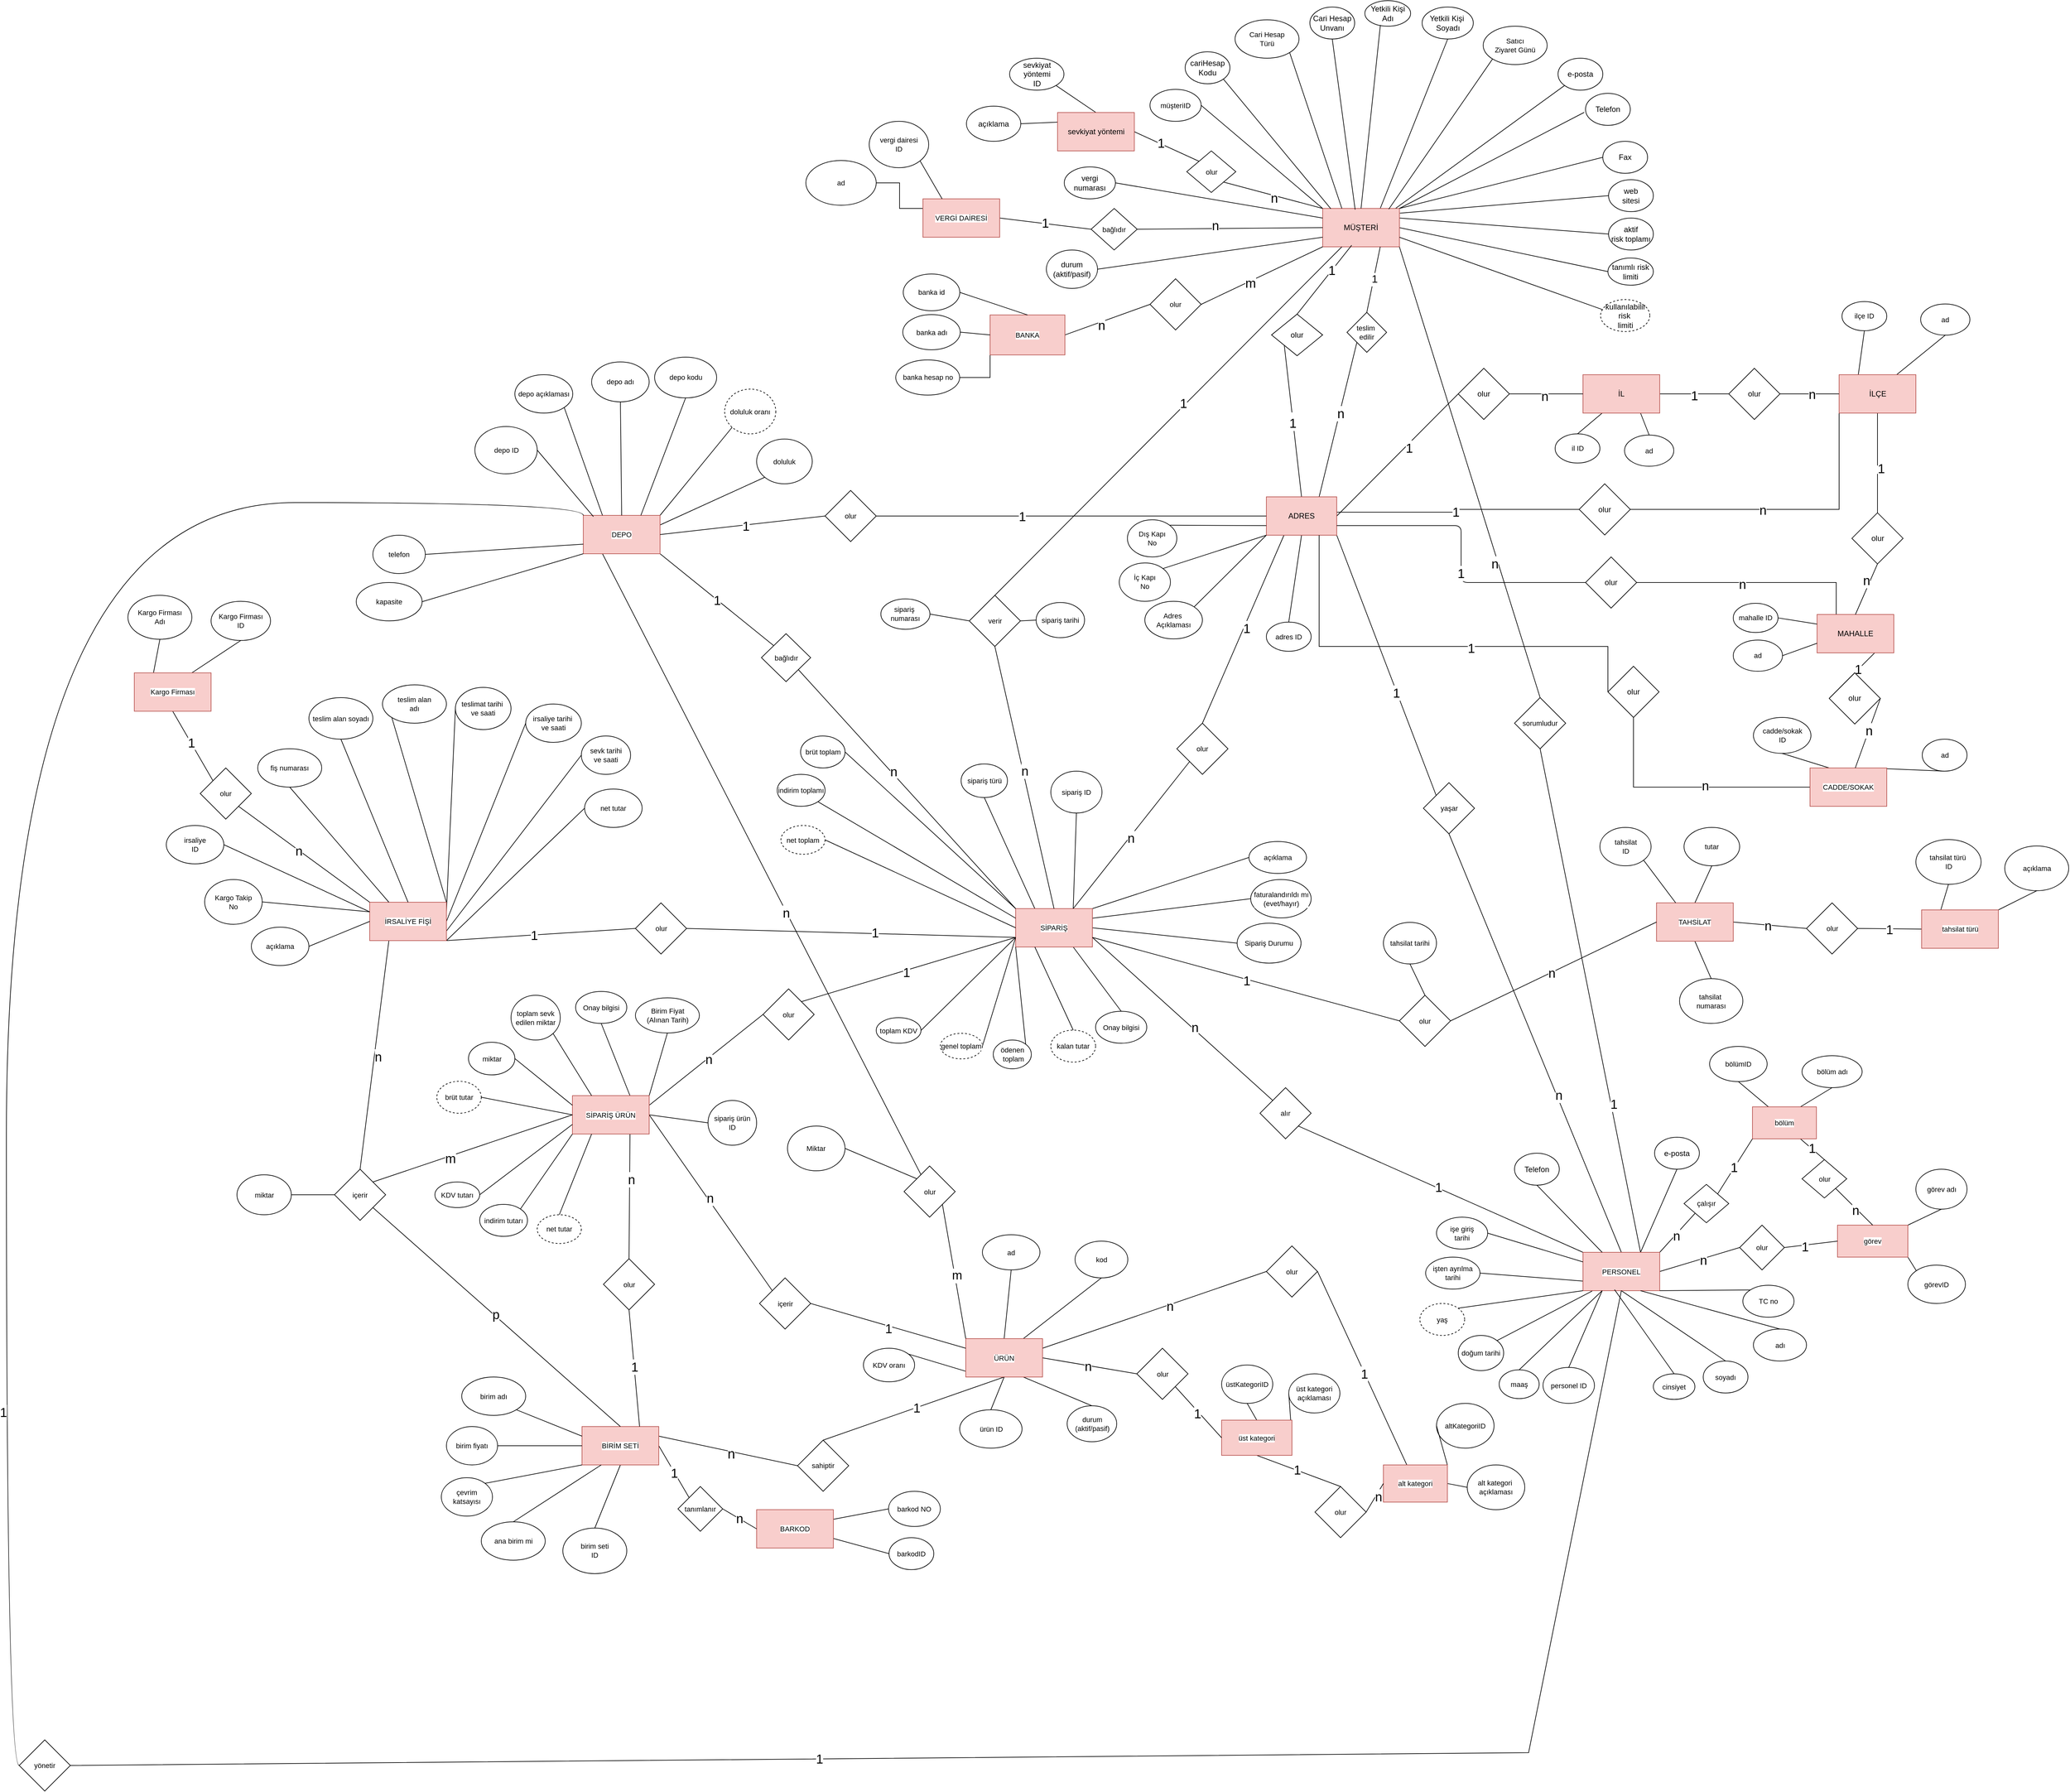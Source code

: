 <mxfile version="27.0.5">
  <diagram name="Sayfa -1" id="vg3GcVwYxEOQrWxKEL96">
    <mxGraphModel dx="4565" dy="3392" grid="1" gridSize="10" guides="1" tooltips="1" connect="1" arrows="1" fold="1" page="1" pageScale="1" pageWidth="827" pageHeight="1169" math="0" shadow="0">
      <root>
        <mxCell id="0" />
        <mxCell id="1" parent="0" />
        <mxCell id="YZ9Vr9Id5WJVoP7LfM_h-2" style="edgeStyle=none;shape=connector;rounded=0;orthogonalLoop=1;jettySize=auto;html=1;exitX=0.75;exitY=0;exitDx=0;exitDy=0;entryX=0.5;entryY=1;entryDx=0;entryDy=0;strokeColor=default;align=center;verticalAlign=middle;fontFamily=Helvetica;fontSize=11;fontColor=default;labelBackgroundColor=default;startFill=0;endArrow=none;" parent="1" source="EaoSCeDMWYsuYTVSq__j-1" target="8fD-S27WqBdFzqs_7WYE-12" edge="1">
          <mxGeometry relative="1" as="geometry" />
        </mxCell>
        <mxCell id="YZ9Vr9Id5WJVoP7LfM_h-11" style="edgeStyle=none;shape=connector;rounded=0;orthogonalLoop=1;jettySize=auto;html=1;exitX=1;exitY=0.25;exitDx=0;exitDy=0;entryX=0;entryY=0.5;entryDx=0;entryDy=0;strokeColor=default;align=center;verticalAlign=middle;fontFamily=Helvetica;fontSize=11;fontColor=default;labelBackgroundColor=default;startFill=0;endArrow=none;" parent="1" source="EaoSCeDMWYsuYTVSq__j-1" target="EaoSCeDMWYsuYTVSq__j-12" edge="1">
          <mxGeometry relative="1" as="geometry" />
        </mxCell>
        <mxCell id="YZ9Vr9Id5WJVoP7LfM_h-12" style="edgeStyle=none;shape=connector;rounded=0;orthogonalLoop=1;jettySize=auto;html=1;exitX=1;exitY=0.5;exitDx=0;exitDy=0;entryX=0;entryY=0.5;entryDx=0;entryDy=0;strokeColor=default;align=center;verticalAlign=middle;fontFamily=Helvetica;fontSize=11;fontColor=default;labelBackgroundColor=default;startFill=0;endArrow=none;" parent="1" source="EaoSCeDMWYsuYTVSq__j-1" target="8fD-S27WqBdFzqs_7WYE-23" edge="1">
          <mxGeometry relative="1" as="geometry" />
        </mxCell>
        <mxCell id="YZ9Vr9Id5WJVoP7LfM_h-18" style="edgeStyle=none;shape=connector;rounded=0;orthogonalLoop=1;jettySize=auto;html=1;exitX=1;exitY=0;exitDx=0;exitDy=0;entryX=0;entryY=0.5;entryDx=0;entryDy=0;strokeColor=default;align=center;verticalAlign=middle;fontFamily=Helvetica;fontSize=11;fontColor=default;labelBackgroundColor=default;startFill=0;endArrow=none;" parent="1" source="EaoSCeDMWYsuYTVSq__j-1" target="EaoSCeDMWYsuYTVSq__j-7" edge="1">
          <mxGeometry relative="1" as="geometry" />
        </mxCell>
        <mxCell id="EaoSCeDMWYsuYTVSq__j-1" value="MÜŞTERİ" style="rounded=0;whiteSpace=wrap;html=1;fillColor=#f8cecc;strokeColor=#b85450;" parent="1" vertex="1">
          <mxGeometry x="328.03" y="-945" width="120" height="60" as="geometry" />
        </mxCell>
        <mxCell id="EaoSCeDMWYsuYTVSq__j-6" value="web&lt;div&gt;sitesi&lt;/div&gt;" style="ellipse;whiteSpace=wrap;html=1;" parent="1" vertex="1">
          <mxGeometry x="775.03" y="-990" width="70" height="50" as="geometry" />
        </mxCell>
        <mxCell id="EaoSCeDMWYsuYTVSq__j-7" value="Fax" style="ellipse;whiteSpace=wrap;html=1;" parent="1" vertex="1">
          <mxGeometry x="766.03" y="-1050" width="70" height="50" as="geometry" />
        </mxCell>
        <mxCell id="EaoSCeDMWYsuYTVSq__j-8" value="Telefon" style="ellipse;whiteSpace=wrap;html=1;" parent="1" vertex="1">
          <mxGeometry x="739.03" y="-1125" width="70" height="50" as="geometry" />
        </mxCell>
        <mxCell id="EaoSCeDMWYsuYTVSq__j-11" value="e-posta" style="ellipse;whiteSpace=wrap;html=1;" parent="1" vertex="1">
          <mxGeometry x="696.03" y="-1180" width="70" height="50" as="geometry" />
        </mxCell>
        <mxCell id="EaoSCeDMWYsuYTVSq__j-12" value="aktif&lt;div&gt;risk toplamı&lt;/div&gt;" style="ellipse;whiteSpace=wrap;html=1;" parent="1" vertex="1">
          <mxGeometry x="775.03" y="-930" width="70" height="50" as="geometry" />
        </mxCell>
        <mxCell id="EaoSCeDMWYsuYTVSq__j-13" value="Cari Hesap&lt;div&gt;Unvanı&lt;/div&gt;" style="ellipse;whiteSpace=wrap;html=1;align=center;" parent="1" vertex="1">
          <mxGeometry x="308.03" y="-1260" width="70" height="50" as="geometry" />
        </mxCell>
        <mxCell id="EaoSCeDMWYsuYTVSq__j-14" value="cariHesap&lt;div&gt;Kodu&lt;/div&gt;" style="ellipse;whiteSpace=wrap;html=1;" parent="1" vertex="1">
          <mxGeometry x="113.03" y="-1190" width="70" height="50" as="geometry" />
        </mxCell>
        <mxCell id="8fD-S27WqBdFzqs_7WYE-5" value="olur" style="rhombus;whiteSpace=wrap;html=1;" parent="1" vertex="1">
          <mxGeometry x="248.03" y="-779.69" width="80" height="65" as="geometry" />
        </mxCell>
        <mxCell id="YZ9Vr9Id5WJVoP7LfM_h-24" style="edgeStyle=none;shape=connector;rounded=0;orthogonalLoop=1;jettySize=auto;html=1;exitX=0.5;exitY=0;exitDx=0;exitDy=0;entryX=0;entryY=1;entryDx=0;entryDy=0;strokeColor=default;align=center;verticalAlign=middle;fontFamily=Helvetica;fontSize=11;fontColor=default;labelBackgroundColor=default;startFill=0;endArrow=none;" parent="1" source="8fD-S27WqBdFzqs_7WYE-6" target="8fD-S27WqBdFzqs_7WYE-5" edge="1">
          <mxGeometry relative="1" as="geometry" />
        </mxCell>
        <mxCell id="YZ9Vr9Id5WJVoP7LfM_h-116" value="&lt;font style=&quot;font-size: 20px;&quot;&gt;1&lt;/font&gt;" style="edgeLabel;html=1;align=center;verticalAlign=middle;resizable=0;points=[];fontFamily=Helvetica;fontSize=11;fontColor=default;labelBackgroundColor=default;" parent="YZ9Vr9Id5WJVoP7LfM_h-24" vertex="1" connectable="0">
          <mxGeometry x="0.025" y="1" relative="1" as="geometry">
            <mxPoint as="offset" />
          </mxGeometry>
        </mxCell>
        <mxCell id="YZ9Vr9Id5WJVoP7LfM_h-118" value="&lt;font style=&quot;font-size: 20px;&quot;&gt;1&lt;/font&gt;" style="edgeLabel;html=1;align=center;verticalAlign=middle;resizable=0;points=[];fontFamily=Helvetica;fontSize=11;fontColor=default;labelBackgroundColor=default;" parent="YZ9Vr9Id5WJVoP7LfM_h-24" vertex="1" connectable="0">
          <mxGeometry x="-0.013" y="1" relative="1" as="geometry">
            <mxPoint as="offset" />
          </mxGeometry>
        </mxCell>
        <mxCell id="YZ9Vr9Id5WJVoP7LfM_h-79" style="edgeStyle=none;shape=connector;rounded=0;orthogonalLoop=1;jettySize=auto;html=1;exitX=1;exitY=1;exitDx=0;exitDy=0;entryX=0;entryY=0;entryDx=0;entryDy=0;strokeColor=default;align=center;verticalAlign=middle;fontFamily=Helvetica;fontSize=11;fontColor=default;labelBackgroundColor=default;startFill=0;endArrow=none;" parent="1" source="8fD-S27WqBdFzqs_7WYE-6" target="8fD-S27WqBdFzqs_7WYE-108" edge="1">
          <mxGeometry relative="1" as="geometry" />
        </mxCell>
        <mxCell id="YZ9Vr9Id5WJVoP7LfM_h-135" value="&lt;font style=&quot;font-size: 20px;&quot;&gt;1&lt;/font&gt;" style="edgeLabel;html=1;align=center;verticalAlign=middle;resizable=0;points=[];fontFamily=Helvetica;fontSize=11;fontColor=default;labelBackgroundColor=default;fillColor=none;gradientColor=none;" parent="YZ9Vr9Id5WJVoP7LfM_h-79" vertex="1" connectable="0">
          <mxGeometry x="0.208" y="-1" relative="1" as="geometry">
            <mxPoint as="offset" />
          </mxGeometry>
        </mxCell>
        <mxCell id="YZ9Vr9Id5WJVoP7LfM_h-88" style="edgeStyle=none;shape=connector;rounded=0;orthogonalLoop=1;jettySize=auto;html=1;exitX=0.25;exitY=1;exitDx=0;exitDy=0;entryX=0.5;entryY=0;entryDx=0;entryDy=0;strokeColor=default;align=center;verticalAlign=middle;fontFamily=Helvetica;fontSize=11;fontColor=default;labelBackgroundColor=default;startFill=0;endArrow=none;" parent="1" source="8fD-S27WqBdFzqs_7WYE-6" target="8fD-S27WqBdFzqs_7WYE-333" edge="1">
          <mxGeometry relative="1" as="geometry" />
        </mxCell>
        <mxCell id="YZ9Vr9Id5WJVoP7LfM_h-128" value="&lt;font style=&quot;font-size: 20px;&quot;&gt;1&lt;/font&gt;" style="edgeLabel;html=1;align=center;verticalAlign=middle;resizable=0;points=[];fontFamily=Helvetica;fontSize=11;fontColor=default;labelBackgroundColor=default;fillColor=none;gradientColor=none;" parent="YZ9Vr9Id5WJVoP7LfM_h-88" vertex="1" connectable="0">
          <mxGeometry x="-0.023" y="4" relative="1" as="geometry">
            <mxPoint as="offset" />
          </mxGeometry>
        </mxCell>
        <mxCell id="O06P7-NGEBOdylAl6Ql0-7" style="rounded=0;orthogonalLoop=1;jettySize=auto;html=1;exitX=1;exitY=0.5;exitDx=0;exitDy=0;entryX=0;entryY=0.5;entryDx=0;entryDy=0;endArrow=none;startFill=0;" parent="1" source="8fD-S27WqBdFzqs_7WYE-6" target="O06P7-NGEBOdylAl6Ql0-4" edge="1">
          <mxGeometry relative="1" as="geometry" />
        </mxCell>
        <mxCell id="O06P7-NGEBOdylAl6Ql0-13" value="&lt;font style=&quot;font-size: 20px;&quot;&gt;1&lt;/font&gt;" style="edgeLabel;html=1;align=center;verticalAlign=middle;resizable=0;points=[];fontFamily=Helvetica;fontSize=11;fontColor=default;labelBackgroundColor=default;" parent="O06P7-NGEBOdylAl6Ql0-7" vertex="1" connectable="0">
          <mxGeometry x="0.163" y="-5" relative="1" as="geometry">
            <mxPoint x="-1" as="offset" />
          </mxGeometry>
        </mxCell>
        <mxCell id="O06P7-NGEBOdylAl6Ql0-28" style="edgeStyle=none;shape=connector;rounded=0;orthogonalLoop=1;jettySize=auto;html=1;exitX=0.5;exitY=1;exitDx=0;exitDy=0;entryX=0.5;entryY=0;entryDx=0;entryDy=0;strokeColor=default;align=center;verticalAlign=middle;fontFamily=Helvetica;fontSize=11;fontColor=default;labelBackgroundColor=default;startFill=0;endArrow=none;" parent="1" source="8fD-S27WqBdFzqs_7WYE-6" target="O06P7-NGEBOdylAl6Ql0-26" edge="1">
          <mxGeometry relative="1" as="geometry" />
        </mxCell>
        <mxCell id="CwLL34Ni06w6Smd44Q-Q-12" style="edgeStyle=none;shape=connector;rounded=0;orthogonalLoop=1;jettySize=auto;html=1;exitX=0;exitY=1;exitDx=0;exitDy=0;entryX=1;entryY=0;entryDx=0;entryDy=0;strokeColor=default;align=center;verticalAlign=middle;fontFamily=Helvetica;fontSize=11;fontColor=default;labelBackgroundColor=default;startFill=0;endArrow=none;" parent="1" source="8fD-S27WqBdFzqs_7WYE-6" target="CwLL34Ni06w6Smd44Q-Q-8" edge="1">
          <mxGeometry relative="1" as="geometry" />
        </mxCell>
        <mxCell id="CwLL34Ni06w6Smd44Q-Q-37" style="edgeStyle=none;shape=connector;rounded=0;orthogonalLoop=1;jettySize=auto;html=1;exitX=0.75;exitY=0;exitDx=0;exitDy=0;entryX=0;entryY=1;entryDx=0;entryDy=0;strokeColor=default;align=center;verticalAlign=middle;fontFamily=Helvetica;fontSize=11;fontColor=default;labelBackgroundColor=default;startFill=0;endArrow=none;" parent="1" source="8fD-S27WqBdFzqs_7WYE-6" target="CwLL34Ni06w6Smd44Q-Q-36" edge="1">
          <mxGeometry relative="1" as="geometry" />
        </mxCell>
        <mxCell id="CwLL34Ni06w6Smd44Q-Q-43" value="&lt;font style=&quot;font-size: 20px;&quot;&gt;n&lt;/font&gt;" style="edgeLabel;html=1;align=center;verticalAlign=middle;resizable=0;points=[];fontFamily=Helvetica;fontSize=11;fontColor=default;labelBackgroundColor=default;" parent="CwLL34Ni06w6Smd44Q-Q-37" vertex="1" connectable="0">
          <mxGeometry x="0.09" y="-1" relative="1" as="geometry">
            <mxPoint as="offset" />
          </mxGeometry>
        </mxCell>
        <mxCell id="atge_e-wKlO63fTJiIF2-6" style="edgeStyle=orthogonalEdgeStyle;rounded=0;orthogonalLoop=1;jettySize=auto;html=1;exitX=1;exitY=0.5;exitDx=0;exitDy=0;entryX=0;entryY=0.5;entryDx=0;entryDy=0;endArrow=none;startFill=0;" parent="1" source="8fD-S27WqBdFzqs_7WYE-6" target="atge_e-wKlO63fTJiIF2-1" edge="1">
          <mxGeometry relative="1" as="geometry">
            <Array as="points">
              <mxPoint x="350" y="-470" />
              <mxPoint x="540" y="-470" />
              <mxPoint x="540" y="-474" />
            </Array>
          </mxGeometry>
        </mxCell>
        <mxCell id="atge_e-wKlO63fTJiIF2-14" value="1" style="edgeLabel;html=1;align=center;verticalAlign=middle;resizable=0;points=[];" parent="atge_e-wKlO63fTJiIF2-6" vertex="1" connectable="0">
          <mxGeometry x="0.02" y="5" relative="1" as="geometry">
            <mxPoint y="-1" as="offset" />
          </mxGeometry>
        </mxCell>
        <mxCell id="atge_e-wKlO63fTJiIF2-16" value="&lt;font style=&quot;font-size: 20px;&quot;&gt;1&lt;/font&gt;" style="edgeLabel;html=1;align=center;verticalAlign=middle;resizable=0;points=[];" parent="atge_e-wKlO63fTJiIF2-6" vertex="1" connectable="0">
          <mxGeometry x="0.015" y="4" relative="1" as="geometry">
            <mxPoint as="offset" />
          </mxGeometry>
        </mxCell>
        <mxCell id="8fD-S27WqBdFzqs_7WYE-6" value="ADRES" style="rounded=0;whiteSpace=wrap;html=1;fillColor=#f8cecc;strokeColor=#b85450;" parent="1" vertex="1">
          <mxGeometry x="240" y="-494" width="110" height="60" as="geometry" />
        </mxCell>
        <mxCell id="8fD-S27WqBdFzqs_7WYE-12" value="Yetkili Kişi&amp;nbsp;&lt;div&gt;Soyadı&lt;/div&gt;" style="ellipse;whiteSpace=wrap;html=1;" parent="1" vertex="1">
          <mxGeometry x="483.53" y="-1260" width="80" height="50" as="geometry" />
        </mxCell>
        <mxCell id="8fD-S27WqBdFzqs_7WYE-13" value="Yetkili Kişi&lt;div&gt;Adı&lt;/div&gt;" style="ellipse;whiteSpace=wrap;html=1;" parent="1" vertex="1">
          <mxGeometry x="394.03" y="-1270" width="71.5" height="40" as="geometry" />
        </mxCell>
        <mxCell id="8fD-S27WqBdFzqs_7WYE-23" value="tanımlı risk limiti" style="ellipse;whiteSpace=wrap;html=1;" parent="1" vertex="1">
          <mxGeometry x="774.03" y="-867.5" width="71" height="42.5" as="geometry" />
        </mxCell>
        <mxCell id="8fD-S27WqBdFzqs_7WYE-27" value="kullanılabilir risk&amp;nbsp;&lt;div&gt;limiti&lt;/div&gt;" style="ellipse;whiteSpace=wrap;html=1;dashed=1;" parent="1" vertex="1">
          <mxGeometry x="762.53" y="-802.5" width="77" height="50" as="geometry" />
        </mxCell>
        <mxCell id="8fD-S27WqBdFzqs_7WYE-82" style="edgeStyle=none;shape=connector;rounded=0;orthogonalLoop=1;jettySize=auto;html=1;exitX=1;exitY=0.5;exitDx=0;exitDy=0;entryX=0;entryY=0.25;entryDx=0;entryDy=0;strokeColor=default;align=center;verticalAlign=middle;fontFamily=Helvetica;fontSize=11;fontColor=default;labelBackgroundColor=default;startFill=0;endArrow=none;" parent="1" source="8fD-S27WqBdFzqs_7WYE-29" target="EaoSCeDMWYsuYTVSq__j-1" edge="1">
          <mxGeometry relative="1" as="geometry" />
        </mxCell>
        <mxCell id="8fD-S27WqBdFzqs_7WYE-29" value="vergi numarası" style="ellipse;whiteSpace=wrap;html=1;" parent="1" vertex="1">
          <mxGeometry x="-75.97" y="-1010" width="80" height="50" as="geometry" />
        </mxCell>
        <mxCell id="8fD-S27WqBdFzqs_7WYE-55" style="edgeStyle=none;shape=connector;rounded=0;orthogonalLoop=1;jettySize=auto;html=1;exitX=0.5;exitY=0;exitDx=0;exitDy=0;entryX=1;entryY=1;entryDx=0;entryDy=0;strokeColor=default;align=center;verticalAlign=middle;fontFamily=Helvetica;fontSize=11;fontColor=default;labelBackgroundColor=default;startFill=0;endArrow=none;" parent="1" source="8fD-S27WqBdFzqs_7WYE-30" target="8fD-S27WqBdFzqs_7WYE-31" edge="1">
          <mxGeometry relative="1" as="geometry" />
        </mxCell>
        <mxCell id="8fD-S27WqBdFzqs_7WYE-56" style="edgeStyle=none;shape=connector;rounded=0;orthogonalLoop=1;jettySize=auto;html=1;exitX=0;exitY=0.25;exitDx=0;exitDy=0;entryX=1;entryY=0.5;entryDx=0;entryDy=0;strokeColor=default;align=center;verticalAlign=middle;fontFamily=Helvetica;fontSize=11;fontColor=default;labelBackgroundColor=default;startFill=0;endArrow=none;" parent="1" source="8fD-S27WqBdFzqs_7WYE-30" target="8fD-S27WqBdFzqs_7WYE-32" edge="1">
          <mxGeometry relative="1" as="geometry" />
        </mxCell>
        <mxCell id="YZ9Vr9Id5WJVoP7LfM_h-21" style="edgeStyle=none;shape=connector;rounded=0;orthogonalLoop=1;jettySize=auto;html=1;exitX=1;exitY=0.5;exitDx=0;exitDy=0;entryX=0;entryY=0;entryDx=0;entryDy=0;strokeColor=default;align=center;verticalAlign=middle;fontFamily=Helvetica;fontSize=11;fontColor=default;labelBackgroundColor=default;startFill=0;endArrow=none;" parent="1" source="8fD-S27WqBdFzqs_7WYE-30" target="YZ9Vr9Id5WJVoP7LfM_h-20" edge="1">
          <mxGeometry relative="1" as="geometry" />
        </mxCell>
        <mxCell id="YZ9Vr9Id5WJVoP7LfM_h-123" value="&lt;font style=&quot;font-size: 20px;&quot;&gt;1&lt;/font&gt;" style="edgeLabel;html=1;align=center;verticalAlign=middle;resizable=0;points=[];fontFamily=Helvetica;fontSize=11;fontColor=default;labelBackgroundColor=default;fillColor=none;gradientColor=none;" parent="YZ9Vr9Id5WJVoP7LfM_h-21" vertex="1" connectable="0">
          <mxGeometry x="-0.199" y="2" relative="1" as="geometry">
            <mxPoint as="offset" />
          </mxGeometry>
        </mxCell>
        <mxCell id="8fD-S27WqBdFzqs_7WYE-30" value="sevkiyat yöntemi" style="rounded=0;whiteSpace=wrap;html=1;fillColor=#f8cecc;strokeColor=#b85450;" parent="1" vertex="1">
          <mxGeometry x="-86.47" y="-1095" width="120" height="60" as="geometry" />
        </mxCell>
        <mxCell id="8fD-S27WqBdFzqs_7WYE-31" value="sevkiyat&lt;div&gt;yöntemi&lt;/div&gt;&lt;div&gt;ID&lt;/div&gt;" style="ellipse;whiteSpace=wrap;html=1;" parent="1" vertex="1">
          <mxGeometry x="-161.47" y="-1180" width="85" height="50" as="geometry" />
        </mxCell>
        <mxCell id="8fD-S27WqBdFzqs_7WYE-32" value="açıklama" style="ellipse;whiteSpace=wrap;html=1;" parent="1" vertex="1">
          <mxGeometry x="-228.97" y="-1105" width="85" height="55" as="geometry" />
        </mxCell>
        <mxCell id="8fD-S27WqBdFzqs_7WYE-86" style="edgeStyle=none;shape=connector;rounded=0;orthogonalLoop=1;jettySize=auto;html=1;exitX=1;exitY=0.5;exitDx=0;exitDy=0;entryX=0;entryY=0.75;entryDx=0;entryDy=0;strokeColor=default;align=center;verticalAlign=middle;fontFamily=Helvetica;fontSize=11;fontColor=default;labelBackgroundColor=default;startFill=0;endArrow=none;" parent="1" source="8fD-S27WqBdFzqs_7WYE-33" target="EaoSCeDMWYsuYTVSq__j-1" edge="1">
          <mxGeometry relative="1" as="geometry" />
        </mxCell>
        <mxCell id="8fD-S27WqBdFzqs_7WYE-33" value="durum (aktif/pasif)" style="ellipse;whiteSpace=wrap;html=1;" parent="1" vertex="1">
          <mxGeometry x="-103.97" y="-880" width="80" height="60" as="geometry" />
        </mxCell>
        <mxCell id="8fD-S27WqBdFzqs_7WYE-337" style="edgeStyle=none;shape=connector;rounded=0;orthogonalLoop=1;jettySize=auto;html=1;exitX=0;exitY=0;exitDx=0;exitDy=0;entryX=1;entryY=1;entryDx=0;entryDy=0;strokeColor=default;align=center;verticalAlign=middle;fontFamily=Helvetica;fontSize=11;fontColor=default;labelBackgroundColor=default;startFill=0;endArrow=none;" parent="1" source="8fD-S27WqBdFzqs_7WYE-104" target="8fD-S27WqBdFzqs_7WYE-336" edge="1">
          <mxGeometry relative="1" as="geometry">
            <Array as="points" />
          </mxGeometry>
        </mxCell>
        <mxCell id="YZ9Vr9Id5WJVoP7LfM_h-188" value="&lt;font style=&quot;font-size: 20px;&quot;&gt;1&lt;/font&gt;" style="edgeLabel;html=1;align=center;verticalAlign=middle;resizable=0;points=[];fontFamily=Helvetica;fontSize=11;fontColor=default;labelBackgroundColor=default;fillColor=none;gradientColor=none;" parent="8fD-S27WqBdFzqs_7WYE-337" vertex="1" connectable="0">
          <mxGeometry x="0.018" y="-2" relative="1" as="geometry">
            <mxPoint as="offset" />
          </mxGeometry>
        </mxCell>
        <mxCell id="YZ9Vr9Id5WJVoP7LfM_h-39" style="edgeStyle=none;shape=connector;rounded=0;orthogonalLoop=1;jettySize=auto;html=1;exitX=0.75;exitY=0;exitDx=0;exitDy=0;entryX=0.5;entryY=1;entryDx=0;entryDy=0;strokeColor=default;align=center;verticalAlign=middle;fontFamily=Helvetica;fontSize=11;fontColor=default;labelBackgroundColor=default;startFill=0;endArrow=none;" parent="1" source="8fD-S27WqBdFzqs_7WYE-104" target="8fD-S27WqBdFzqs_7WYE-161" edge="1">
          <mxGeometry relative="1" as="geometry" />
        </mxCell>
        <mxCell id="YZ9Vr9Id5WJVoP7LfM_h-101" style="edgeStyle=none;shape=connector;rounded=0;orthogonalLoop=1;jettySize=auto;html=1;exitX=0;exitY=0.75;exitDx=0;exitDy=0;entryX=1;entryY=0.5;entryDx=0;entryDy=0;strokeColor=default;align=center;verticalAlign=middle;fontFamily=Helvetica;fontSize=11;fontColor=default;labelBackgroundColor=default;startFill=0;endArrow=none;" parent="1" source="8fD-S27WqBdFzqs_7WYE-104" target="8fD-S27WqBdFzqs_7WYE-116" edge="1">
          <mxGeometry relative="1" as="geometry" />
        </mxCell>
        <mxCell id="YZ9Vr9Id5WJVoP7LfM_h-104" style="edgeStyle=none;shape=connector;rounded=0;orthogonalLoop=1;jettySize=auto;html=1;exitX=0.5;exitY=0;exitDx=0;exitDy=0;entryX=0.5;entryY=1;entryDx=0;entryDy=0;strokeColor=default;align=center;verticalAlign=middle;fontFamily=Helvetica;fontSize=11;fontColor=default;labelBackgroundColor=default;startFill=0;endArrow=none;" parent="1" source="8fD-S27WqBdFzqs_7WYE-104" target="8fD-S27WqBdFzqs_7WYE-108" edge="1">
          <mxGeometry relative="1" as="geometry" />
        </mxCell>
        <mxCell id="YZ9Vr9Id5WJVoP7LfM_h-137" value="&lt;font style=&quot;font-size: 20px;&quot;&gt;n&lt;/font&gt;" style="edgeLabel;html=1;align=center;verticalAlign=middle;resizable=0;points=[];fontFamily=Helvetica;fontSize=11;fontColor=default;labelBackgroundColor=default;fillColor=none;gradientColor=none;" parent="YZ9Vr9Id5WJVoP7LfM_h-104" vertex="1" connectable="0">
          <mxGeometry x="-0.247" y="-3" relative="1" as="geometry">
            <mxPoint y="1" as="offset" />
          </mxGeometry>
        </mxCell>
        <mxCell id="YZ9Vr9Id5WJVoP7LfM_h-138" style="edgeStyle=none;shape=connector;rounded=0;orthogonalLoop=1;jettySize=auto;html=1;exitX=1;exitY=0;exitDx=0;exitDy=0;entryX=0;entryY=1;entryDx=0;entryDy=0;strokeColor=default;align=center;verticalAlign=middle;fontFamily=Helvetica;fontSize=11;fontColor=default;labelBackgroundColor=default;resizable=0;startFill=0;endArrow=none;" parent="1" source="8fD-S27WqBdFzqs_7WYE-104" target="8fD-S27WqBdFzqs_7WYE-134" edge="1">
          <mxGeometry relative="1" as="geometry" />
        </mxCell>
        <mxCell id="YZ9Vr9Id5WJVoP7LfM_h-145" value="&lt;font style=&quot;font-size: 20px;&quot;&gt;n&lt;/font&gt;" style="edgeLabel;html=1;align=center;verticalAlign=middle;resizable=0;points=[];fontFamily=Helvetica;fontSize=11;fontColor=default;labelBackgroundColor=default;fillColor=none;gradientColor=none;" parent="YZ9Vr9Id5WJVoP7LfM_h-138" vertex="1" connectable="0">
          <mxGeometry x="-0.118" y="-1" relative="1" as="geometry">
            <mxPoint as="offset" />
          </mxGeometry>
        </mxCell>
        <mxCell id="YZ9Vr9Id5WJVoP7LfM_h-140" style="edgeStyle=none;shape=connector;rounded=0;orthogonalLoop=1;jettySize=auto;html=1;exitX=1;exitY=0.5;exitDx=0;exitDy=0;entryX=0;entryY=0.5;entryDx=0;entryDy=0;strokeColor=default;align=center;verticalAlign=middle;fontFamily=Helvetica;fontSize=11;fontColor=default;labelBackgroundColor=default;resizable=0;startFill=0;endArrow=none;" parent="1" source="8fD-S27WqBdFzqs_7WYE-104" target="8fD-S27WqBdFzqs_7WYE-145" edge="1">
          <mxGeometry relative="1" as="geometry" />
        </mxCell>
        <mxCell id="YZ9Vr9Id5WJVoP7LfM_h-147" value="&lt;font style=&quot;font-size: 20px;&quot;&gt;n&lt;/font&gt;" style="edgeLabel;html=1;align=center;verticalAlign=middle;resizable=0;points=[];fontFamily=Helvetica;fontSize=11;fontColor=default;labelBackgroundColor=default;fillColor=none;gradientColor=none;" parent="YZ9Vr9Id5WJVoP7LfM_h-140" vertex="1" connectable="0">
          <mxGeometry x="0.082" y="-2" relative="1" as="geometry">
            <mxPoint as="offset" />
          </mxGeometry>
        </mxCell>
        <mxCell id="O06P7-NGEBOdylAl6Ql0-45" style="edgeStyle=none;shape=connector;rounded=0;orthogonalLoop=1;jettySize=auto;html=1;exitX=0.75;exitY=0;exitDx=0;exitDy=0;entryX=0.5;entryY=1;entryDx=0;entryDy=0;strokeColor=default;align=center;verticalAlign=middle;fontFamily=Helvetica;fontSize=11;fontColor=default;labelBackgroundColor=default;startFill=0;endArrow=none;" parent="1" source="8fD-S27WqBdFzqs_7WYE-104" target="O06P7-NGEBOdylAl6Ql0-44" edge="1">
          <mxGeometry relative="1" as="geometry" />
        </mxCell>
        <mxCell id="O06P7-NGEBOdylAl6Ql0-47" value="&lt;font style=&quot;font-size: 20px;&quot;&gt;1&lt;/font&gt;" style="edgeLabel;html=1;align=center;verticalAlign=middle;resizable=0;points=[];fontFamily=Helvetica;fontSize=11;fontColor=default;labelBackgroundColor=default;" parent="O06P7-NGEBOdylAl6Ql0-45" vertex="1" connectable="0">
          <mxGeometry x="-0.414" y="-4" relative="1" as="geometry">
            <mxPoint y="-1" as="offset" />
          </mxGeometry>
        </mxCell>
        <mxCell id="8fD-S27WqBdFzqs_7WYE-104" value="PERSONEL" style="rounded=0;whiteSpace=wrap;html=1;fontFamily=Helvetica;fontSize=11;labelBackgroundColor=default;fillColor=#f8cecc;strokeColor=#b85450;" parent="1" vertex="1">
          <mxGeometry x="735.03" y="687.5" width="120" height="60" as="geometry" />
        </mxCell>
        <mxCell id="8fD-S27WqBdFzqs_7WYE-131" style="edgeStyle=none;shape=connector;rounded=0;orthogonalLoop=1;jettySize=auto;html=1;exitX=0;exitY=0;exitDx=0;exitDy=0;entryX=1;entryY=1;entryDx=0;entryDy=0;strokeColor=default;align=center;verticalAlign=middle;fontFamily=Helvetica;fontSize=11;fontColor=default;labelBackgroundColor=default;startFill=0;endArrow=none;" parent="1" source="8fD-S27WqBdFzqs_7WYE-105" target="8fD-S27WqBdFzqs_7WYE-104" edge="1">
          <mxGeometry relative="1" as="geometry" />
        </mxCell>
        <mxCell id="8fD-S27WqBdFzqs_7WYE-105" value="TC no" style="ellipse;whiteSpace=wrap;html=1;fontFamily=Helvetica;fontSize=11;fontColor=default;labelBackgroundColor=default;" parent="1" vertex="1">
          <mxGeometry x="985" y="739" width="80" height="50" as="geometry" />
        </mxCell>
        <mxCell id="8fD-S27WqBdFzqs_7WYE-129" style="edgeStyle=none;shape=connector;rounded=0;orthogonalLoop=1;jettySize=auto;html=1;exitX=0.5;exitY=0;exitDx=0;exitDy=0;entryX=0.5;entryY=1;entryDx=0;entryDy=0;strokeColor=default;align=center;verticalAlign=middle;fontFamily=Helvetica;fontSize=11;fontColor=default;labelBackgroundColor=default;startFill=0;endArrow=none;" parent="1" source="8fD-S27WqBdFzqs_7WYE-106" target="8fD-S27WqBdFzqs_7WYE-104" edge="1">
          <mxGeometry relative="1" as="geometry" />
        </mxCell>
        <mxCell id="8fD-S27WqBdFzqs_7WYE-106" value="soyadı" style="ellipse;whiteSpace=wrap;html=1;fontFamily=Helvetica;fontSize=11;fontColor=default;labelBackgroundColor=default;" parent="1" vertex="1">
          <mxGeometry x="923" y="857.5" width="70" height="50" as="geometry" />
        </mxCell>
        <mxCell id="8fD-S27WqBdFzqs_7WYE-130" style="edgeStyle=none;shape=connector;rounded=0;orthogonalLoop=1;jettySize=auto;html=1;exitX=0.5;exitY=0;exitDx=0;exitDy=0;entryX=0.75;entryY=1;entryDx=0;entryDy=0;strokeColor=default;align=center;verticalAlign=middle;fontFamily=Helvetica;fontSize=11;fontColor=default;labelBackgroundColor=default;startFill=0;endArrow=none;" parent="1" source="8fD-S27WqBdFzqs_7WYE-107" target="8fD-S27WqBdFzqs_7WYE-104" edge="1">
          <mxGeometry relative="1" as="geometry" />
        </mxCell>
        <mxCell id="8fD-S27WqBdFzqs_7WYE-107" value="adı" style="ellipse;whiteSpace=wrap;html=1;fontFamily=Helvetica;fontSize=11;fontColor=default;labelBackgroundColor=default;" parent="1" vertex="1">
          <mxGeometry x="1001.5" y="807.5" width="83" height="50" as="geometry" />
        </mxCell>
        <mxCell id="8fD-S27WqBdFzqs_7WYE-108" value="yaşar" style="rhombus;whiteSpace=wrap;html=1;fontFamily=Helvetica;fontSize=11;fontColor=default;labelBackgroundColor=default;" parent="1" vertex="1">
          <mxGeometry x="485.5" y="-47" width="80" height="80" as="geometry" />
        </mxCell>
        <mxCell id="8fD-S27WqBdFzqs_7WYE-111" value="cinsiyet" style="ellipse;whiteSpace=wrap;html=1;fontFamily=Helvetica;fontSize=11;fontColor=default;labelBackgroundColor=default;" parent="1" vertex="1">
          <mxGeometry x="845.03" y="877.5" width="65" height="40" as="geometry" />
        </mxCell>
        <mxCell id="YZ9Vr9Id5WJVoP7LfM_h-41" style="edgeStyle=none;shape=connector;rounded=0;orthogonalLoop=1;jettySize=auto;html=1;exitX=1;exitY=0.5;exitDx=0;exitDy=0;entryX=0;entryY=0.25;entryDx=0;entryDy=0;strokeColor=default;align=center;verticalAlign=middle;fontFamily=Helvetica;fontSize=11;fontColor=default;labelBackgroundColor=default;startFill=0;endArrow=none;" parent="1" source="8fD-S27WqBdFzqs_7WYE-115" target="8fD-S27WqBdFzqs_7WYE-104" edge="1">
          <mxGeometry relative="1" as="geometry" />
        </mxCell>
        <mxCell id="8fD-S27WqBdFzqs_7WYE-115" value="işe giriş&lt;div&gt;tarihi&lt;/div&gt;" style="ellipse;whiteSpace=wrap;html=1;fontFamily=Helvetica;fontSize=11;fontColor=default;labelBackgroundColor=default;" parent="1" vertex="1">
          <mxGeometry x="506" y="632.5" width="80" height="50" as="geometry" />
        </mxCell>
        <mxCell id="8fD-S27WqBdFzqs_7WYE-116" value="işten ayrılma&lt;div&gt;tarihi&lt;/div&gt;" style="ellipse;whiteSpace=wrap;html=1;fontFamily=Helvetica;fontSize=11;fontColor=default;labelBackgroundColor=default;" parent="1" vertex="1">
          <mxGeometry x="489.03" y="695" width="85" height="50" as="geometry" />
        </mxCell>
        <mxCell id="8fD-S27WqBdFzqs_7WYE-127" style="edgeStyle=none;shape=connector;rounded=0;orthogonalLoop=1;jettySize=auto;html=1;exitX=0.5;exitY=0;exitDx=0;exitDy=0;entryX=0.25;entryY=1;entryDx=0;entryDy=0;strokeColor=default;align=center;verticalAlign=middle;fontFamily=Helvetica;fontSize=11;fontColor=default;labelBackgroundColor=default;startFill=0;endArrow=none;" parent="1" source="8fD-S27WqBdFzqs_7WYE-119" target="8fD-S27WqBdFzqs_7WYE-104" edge="1">
          <mxGeometry relative="1" as="geometry" />
        </mxCell>
        <mxCell id="8fD-S27WqBdFzqs_7WYE-119" value="maaş" style="ellipse;whiteSpace=wrap;html=1;fontFamily=Helvetica;fontSize=11;fontColor=default;labelBackgroundColor=default;" parent="1" vertex="1">
          <mxGeometry x="604.03" y="871.25" width="62.5" height="45" as="geometry" />
        </mxCell>
        <mxCell id="8fD-S27WqBdFzqs_7WYE-128" style="edgeStyle=none;shape=connector;rounded=0;orthogonalLoop=1;jettySize=auto;html=1;exitX=0.5;exitY=0;exitDx=0;exitDy=0;entryX=0.411;entryY=0.972;entryDx=0;entryDy=0;entryPerimeter=0;strokeColor=default;align=center;verticalAlign=middle;fontFamily=Helvetica;fontSize=11;fontColor=default;labelBackgroundColor=default;startFill=0;endArrow=none;" parent="1" source="8fD-S27WqBdFzqs_7WYE-111" target="8fD-S27WqBdFzqs_7WYE-104" edge="1">
          <mxGeometry relative="1" as="geometry" />
        </mxCell>
        <mxCell id="8fD-S27WqBdFzqs_7WYE-142" style="edgeStyle=none;shape=connector;rounded=0;orthogonalLoop=1;jettySize=auto;html=1;exitX=0.25;exitY=0;exitDx=0;exitDy=0;entryX=0.5;entryY=1;entryDx=0;entryDy=0;strokeColor=default;align=center;verticalAlign=middle;fontFamily=Helvetica;fontSize=11;fontColor=default;labelBackgroundColor=default;startFill=0;endArrow=none;" parent="1" source="8fD-S27WqBdFzqs_7WYE-132" target="8fD-S27WqBdFzqs_7WYE-141" edge="1">
          <mxGeometry relative="1" as="geometry" />
        </mxCell>
        <mxCell id="8fD-S27WqBdFzqs_7WYE-143" style="edgeStyle=none;shape=connector;rounded=0;orthogonalLoop=1;jettySize=auto;html=1;exitX=0.75;exitY=0;exitDx=0;exitDy=0;entryX=0.5;entryY=1;entryDx=0;entryDy=0;strokeColor=default;align=center;verticalAlign=middle;fontFamily=Helvetica;fontSize=11;fontColor=default;labelBackgroundColor=default;startFill=0;endArrow=none;" parent="1" source="8fD-S27WqBdFzqs_7WYE-132" target="8fD-S27WqBdFzqs_7WYE-140" edge="1">
          <mxGeometry relative="1" as="geometry" />
        </mxCell>
        <mxCell id="O06P7-NGEBOdylAl6Ql0-98" style="edgeStyle=none;shape=connector;rounded=0;orthogonalLoop=1;jettySize=auto;html=1;exitX=0.75;exitY=1;exitDx=0;exitDy=0;entryX=0.5;entryY=0;entryDx=0;entryDy=0;strokeColor=default;align=center;verticalAlign=middle;fontFamily=Helvetica;fontSize=11;fontColor=default;labelBackgroundColor=default;startFill=0;endArrow=none;" parent="1" source="8fD-S27WqBdFzqs_7WYE-132" target="O06P7-NGEBOdylAl6Ql0-69" edge="1">
          <mxGeometry relative="1" as="geometry" />
        </mxCell>
        <mxCell id="O06P7-NGEBOdylAl6Ql0-99" value="&lt;font style=&quot;font-size: 20px;&quot;&gt;1&lt;/font&gt;" style="edgeLabel;html=1;align=center;verticalAlign=middle;resizable=0;points=[];fontFamily=Helvetica;fontSize=11;fontColor=default;labelBackgroundColor=default;" parent="O06P7-NGEBOdylAl6Ql0-98" vertex="1" connectable="0">
          <mxGeometry x="-0.084" y="1" relative="1" as="geometry">
            <mxPoint as="offset" />
          </mxGeometry>
        </mxCell>
        <mxCell id="8fD-S27WqBdFzqs_7WYE-132" value="bölüm" style="rounded=0;whiteSpace=wrap;html=1;fontFamily=Helvetica;fontSize=11;labelBackgroundColor=default;fillColor=#f8cecc;strokeColor=#b85450;" parent="1" vertex="1">
          <mxGeometry x="1000" y="460" width="100" height="50" as="geometry" />
        </mxCell>
        <mxCell id="YZ9Vr9Id5WJVoP7LfM_h-139" style="edgeStyle=none;shape=connector;rounded=0;orthogonalLoop=1;jettySize=auto;html=1;exitX=1;exitY=0;exitDx=0;exitDy=0;entryX=0;entryY=1;entryDx=0;entryDy=0;strokeColor=default;align=center;verticalAlign=middle;fontFamily=Helvetica;fontSize=11;fontColor=default;labelBackgroundColor=default;resizable=0;startFill=0;endArrow=none;" parent="1" source="8fD-S27WqBdFzqs_7WYE-134" target="8fD-S27WqBdFzqs_7WYE-132" edge="1">
          <mxGeometry relative="1" as="geometry" />
        </mxCell>
        <mxCell id="YZ9Vr9Id5WJVoP7LfM_h-144" value="&lt;font style=&quot;font-size: 20px;&quot;&gt;1&lt;/font&gt;" style="edgeLabel;html=1;align=center;verticalAlign=middle;resizable=0;points=[];fontFamily=Helvetica;fontSize=11;fontColor=default;labelBackgroundColor=default;fillColor=none;gradientColor=none;" parent="YZ9Vr9Id5WJVoP7LfM_h-139" vertex="1" connectable="0">
          <mxGeometry x="-0.034" y="2" relative="1" as="geometry">
            <mxPoint as="offset" />
          </mxGeometry>
        </mxCell>
        <mxCell id="8fD-S27WqBdFzqs_7WYE-134" value="çalışır" style="rhombus;whiteSpace=wrap;html=1;fontFamily=Helvetica;fontSize=11;fontColor=default;labelBackgroundColor=default;" parent="1" vertex="1">
          <mxGeometry x="893" y="581.25" width="70" height="60" as="geometry" />
        </mxCell>
        <mxCell id="8fD-S27WqBdFzqs_7WYE-140" value="bölüm adı" style="ellipse;whiteSpace=wrap;html=1;fontFamily=Helvetica;fontSize=11;fontColor=default;labelBackgroundColor=default;" parent="1" vertex="1">
          <mxGeometry x="1077.5" y="380" width="94" height="50" as="geometry" />
        </mxCell>
        <mxCell id="8fD-S27WqBdFzqs_7WYE-141" value="bölümID" style="ellipse;whiteSpace=wrap;html=1;fontFamily=Helvetica;fontSize=11;fontColor=default;labelBackgroundColor=default;" parent="1" vertex="1">
          <mxGeometry x="933" y="365.5" width="90" height="55" as="geometry" />
        </mxCell>
        <mxCell id="YZ9Vr9Id5WJVoP7LfM_h-141" style="edgeStyle=none;shape=connector;rounded=0;orthogonalLoop=1;jettySize=auto;html=1;exitX=1;exitY=1;exitDx=0;exitDy=0;entryX=0;entryY=0;entryDx=0;entryDy=0;strokeColor=default;align=center;verticalAlign=middle;fontFamily=Helvetica;fontSize=11;fontColor=default;labelBackgroundColor=default;resizable=0;startFill=0;endArrow=none;" parent="1" source="8fD-S27WqBdFzqs_7WYE-144" target="8fD-S27WqBdFzqs_7WYE-149" edge="1">
          <mxGeometry relative="1" as="geometry" />
        </mxCell>
        <mxCell id="YZ9Vr9Id5WJVoP7LfM_h-142" style="edgeStyle=none;shape=connector;rounded=0;orthogonalLoop=1;jettySize=auto;html=1;exitX=1;exitY=0;exitDx=0;exitDy=0;entryX=0.5;entryY=1;entryDx=0;entryDy=0;strokeColor=default;align=center;verticalAlign=middle;fontFamily=Helvetica;fontSize=11;fontColor=default;labelBackgroundColor=default;resizable=0;startFill=0;endArrow=none;" parent="1" source="8fD-S27WqBdFzqs_7WYE-144" target="8fD-S27WqBdFzqs_7WYE-148" edge="1">
          <mxGeometry relative="1" as="geometry" />
        </mxCell>
        <mxCell id="8fD-S27WqBdFzqs_7WYE-144" value="görev" style="rounded=0;whiteSpace=wrap;html=1;fontFamily=Helvetica;fontSize=11;labelBackgroundColor=default;fillColor=#f8cecc;strokeColor=#b85450;" parent="1" vertex="1">
          <mxGeometry x="1133" y="645" width="110" height="50" as="geometry" />
        </mxCell>
        <mxCell id="8fD-S27WqBdFzqs_7WYE-147" style="edgeStyle=none;shape=connector;rounded=0;orthogonalLoop=1;jettySize=auto;html=1;exitX=1;exitY=0.5;exitDx=0;exitDy=0;entryX=0;entryY=0.5;entryDx=0;entryDy=0;strokeColor=default;align=center;verticalAlign=middle;fontFamily=Helvetica;fontSize=11;fontColor=default;labelBackgroundColor=default;startFill=0;endArrow=none;" parent="1" source="8fD-S27WqBdFzqs_7WYE-145" target="8fD-S27WqBdFzqs_7WYE-144" edge="1">
          <mxGeometry relative="1" as="geometry" />
        </mxCell>
        <mxCell id="YZ9Vr9Id5WJVoP7LfM_h-146" value="&lt;font style=&quot;font-size: 20px;&quot;&gt;1&lt;/font&gt;" style="edgeLabel;html=1;align=center;verticalAlign=middle;resizable=0;points=[];fontFamily=Helvetica;fontSize=11;fontColor=default;labelBackgroundColor=default;fillColor=none;gradientColor=none;" parent="8fD-S27WqBdFzqs_7WYE-147" vertex="1" connectable="0">
          <mxGeometry x="-0.242" y="-2" relative="1" as="geometry">
            <mxPoint as="offset" />
          </mxGeometry>
        </mxCell>
        <mxCell id="8fD-S27WqBdFzqs_7WYE-145" value="olur" style="rhombus;whiteSpace=wrap;html=1;fontFamily=Helvetica;fontSize=11;fontColor=default;labelBackgroundColor=default;" parent="1" vertex="1">
          <mxGeometry x="980" y="645" width="70" height="70" as="geometry" />
        </mxCell>
        <mxCell id="8fD-S27WqBdFzqs_7WYE-148" value="görev adı" style="ellipse;whiteSpace=wrap;html=1;fontFamily=Helvetica;fontSize=11;fontColor=default;labelBackgroundColor=default;" parent="1" vertex="1">
          <mxGeometry x="1255.5" y="557.5" width="80" height="62.5" as="geometry" />
        </mxCell>
        <mxCell id="8fD-S27WqBdFzqs_7WYE-149" value="görevID" style="ellipse;whiteSpace=wrap;html=1;fontFamily=Helvetica;fontSize=11;fontColor=default;labelBackgroundColor=default;" parent="1" vertex="1">
          <mxGeometry x="1243" y="707.5" width="90" height="60" as="geometry" />
        </mxCell>
        <mxCell id="YZ9Vr9Id5WJVoP7LfM_h-40" style="edgeStyle=none;shape=connector;rounded=0;orthogonalLoop=1;jettySize=auto;html=1;exitX=0.5;exitY=1;exitDx=0;exitDy=0;entryX=0.25;entryY=0;entryDx=0;entryDy=0;strokeColor=default;align=center;verticalAlign=middle;fontFamily=Helvetica;fontSize=11;fontColor=default;labelBackgroundColor=default;startFill=0;endArrow=none;" parent="1" source="8fD-S27WqBdFzqs_7WYE-160" target="8fD-S27WqBdFzqs_7WYE-104" edge="1">
          <mxGeometry relative="1" as="geometry" />
        </mxCell>
        <mxCell id="8fD-S27WqBdFzqs_7WYE-160" value="Telefon" style="ellipse;whiteSpace=wrap;html=1;" parent="1" vertex="1">
          <mxGeometry x="628" y="532.5" width="70" height="50" as="geometry" />
        </mxCell>
        <mxCell id="8fD-S27WqBdFzqs_7WYE-161" value="e-posta" style="ellipse;whiteSpace=wrap;html=1;" parent="1" vertex="1">
          <mxGeometry x="847" y="507.5" width="70" height="50" as="geometry" />
        </mxCell>
        <mxCell id="8fD-S27WqBdFzqs_7WYE-166" value="doğum tarihi" style="ellipse;whiteSpace=wrap;html=1;fontFamily=Helvetica;fontSize=11;fontColor=default;labelBackgroundColor=default;" parent="1" vertex="1">
          <mxGeometry x="540" y="817.5" width="71" height="55" as="geometry" />
        </mxCell>
        <mxCell id="8fD-S27WqBdFzqs_7WYE-167" style="edgeStyle=none;shape=connector;rounded=0;orthogonalLoop=1;jettySize=auto;html=1;exitX=1;exitY=0;exitDx=0;exitDy=0;entryX=0.119;entryY=1.01;entryDx=0;entryDy=0;entryPerimeter=0;strokeColor=default;align=center;verticalAlign=middle;fontFamily=Helvetica;fontSize=11;fontColor=default;labelBackgroundColor=default;startFill=0;endArrow=none;" parent="1" source="8fD-S27WqBdFzqs_7WYE-166" target="8fD-S27WqBdFzqs_7WYE-104" edge="1">
          <mxGeometry relative="1" as="geometry" />
        </mxCell>
        <mxCell id="8fD-S27WqBdFzqs_7WYE-169" style="edgeStyle=none;shape=connector;rounded=0;orthogonalLoop=1;jettySize=auto;html=1;exitX=1;exitY=0;exitDx=0;exitDy=0;entryX=0;entryY=1;entryDx=0;entryDy=0;strokeColor=default;align=center;verticalAlign=middle;fontFamily=Helvetica;fontSize=11;fontColor=default;labelBackgroundColor=default;startFill=0;endArrow=none;" parent="1" source="8fD-S27WqBdFzqs_7WYE-168" target="8fD-S27WqBdFzqs_7WYE-104" edge="1">
          <mxGeometry relative="1" as="geometry" />
        </mxCell>
        <mxCell id="8fD-S27WqBdFzqs_7WYE-168" value="yaş" style="ellipse;whiteSpace=wrap;html=1;fontFamily=Helvetica;fontSize=11;fontColor=default;labelBackgroundColor=default;dashed=1;" parent="1" vertex="1">
          <mxGeometry x="480" y="767.5" width="70" height="50" as="geometry" />
        </mxCell>
        <mxCell id="8fD-S27WqBdFzqs_7WYE-186" style="edgeStyle=none;shape=connector;rounded=0;orthogonalLoop=1;jettySize=auto;html=1;exitX=0.75;exitY=0;exitDx=0;exitDy=0;entryX=0.5;entryY=1;entryDx=0;entryDy=0;strokeColor=default;align=center;verticalAlign=middle;fontFamily=Helvetica;fontSize=11;fontColor=default;labelBackgroundColor=default;startFill=0;endArrow=none;" parent="1" source="8fD-S27WqBdFzqs_7WYE-171" target="8fD-S27WqBdFzqs_7WYE-175" edge="1">
          <mxGeometry relative="1" as="geometry" />
        </mxCell>
        <mxCell id="8fD-S27WqBdFzqs_7WYE-188" style="edgeStyle=none;shape=connector;rounded=0;orthogonalLoop=1;jettySize=auto;html=1;exitX=0.25;exitY=1;exitDx=0;exitDy=0;entryX=0.5;entryY=0;entryDx=0;entryDy=0;strokeColor=default;align=center;verticalAlign=middle;fontFamily=Helvetica;fontSize=11;fontColor=default;labelBackgroundColor=default;startFill=0;endArrow=none;" parent="1" source="8fD-S27WqBdFzqs_7WYE-171" target="8fD-S27WqBdFzqs_7WYE-177" edge="1">
          <mxGeometry relative="1" as="geometry" />
        </mxCell>
        <mxCell id="8fD-S27WqBdFzqs_7WYE-189" style="edgeStyle=none;shape=connector;rounded=0;orthogonalLoop=1;jettySize=auto;html=1;exitX=0.75;exitY=1;exitDx=0;exitDy=0;entryX=0.5;entryY=0;entryDx=0;entryDy=0;strokeColor=default;align=center;verticalAlign=middle;fontFamily=Helvetica;fontSize=11;fontColor=default;labelBackgroundColor=default;startFill=0;endArrow=none;" parent="1" source="8fD-S27WqBdFzqs_7WYE-171" target="8fD-S27WqBdFzqs_7WYE-176" edge="1">
          <mxGeometry relative="1" as="geometry" />
        </mxCell>
        <mxCell id="8fD-S27WqBdFzqs_7WYE-202" value="" style="edgeStyle=none;shape=connector;rounded=0;orthogonalLoop=1;jettySize=auto;html=1;exitX=0.5;exitY=1;exitDx=0;exitDy=0;entryX=0.5;entryY=0;entryDx=0;entryDy=0;strokeColor=default;align=center;verticalAlign=middle;fontFamily=Helvetica;fontSize=11;fontColor=default;labelBackgroundColor=default;startFill=0;endArrow=none;" parent="1" source="8fD-S27WqBdFzqs_7WYE-171" target="8fD-S27WqBdFzqs_7WYE-201" edge="1">
          <mxGeometry relative="1" as="geometry" />
        </mxCell>
        <mxCell id="O06P7-NGEBOdylAl6Ql0-106" value="&lt;font style=&quot;font-size: 20px;&quot;&gt;1&lt;/font&gt;" style="edgeLabel;html=1;align=center;verticalAlign=middle;resizable=0;points=[];fontFamily=Helvetica;fontSize=11;fontColor=default;labelBackgroundColor=default;" parent="8fD-S27WqBdFzqs_7WYE-202" vertex="1" connectable="0">
          <mxGeometry x="-0.031" y="-1" relative="1" as="geometry">
            <mxPoint as="offset" />
          </mxGeometry>
        </mxCell>
        <mxCell id="8fD-S27WqBdFzqs_7WYE-364" style="edgeStyle=none;shape=connector;rounded=0;orthogonalLoop=1;jettySize=auto;html=1;exitX=0.5;exitY=0;exitDx=0;exitDy=0;entryX=0.5;entryY=1;entryDx=0;entryDy=0;strokeColor=default;align=center;verticalAlign=middle;fontFamily=Helvetica;fontSize=11;fontColor=default;labelBackgroundColor=default;startFill=0;endArrow=none;" parent="1" source="8fD-S27WqBdFzqs_7WYE-171" target="8fD-S27WqBdFzqs_7WYE-174" edge="1">
          <mxGeometry relative="1" as="geometry" />
        </mxCell>
        <mxCell id="r_VLMEdGVBM_KSo3yscy-8" style="edgeStyle=none;shape=connector;rounded=0;orthogonalLoop=1;jettySize=auto;html=1;exitX=1;exitY=0.5;exitDx=0;exitDy=0;entryX=0;entryY=0.5;entryDx=0;entryDy=0;strokeColor=default;align=center;verticalAlign=middle;fontFamily=Helvetica;fontSize=11;fontColor=default;labelBackgroundColor=default;startFill=0;endArrow=none;" parent="1" source="8fD-S27WqBdFzqs_7WYE-171" target="8fD-S27WqBdFzqs_7WYE-183" edge="1">
          <mxGeometry relative="1" as="geometry" />
        </mxCell>
        <mxCell id="r_VLMEdGVBM_KSo3yscy-9" value="&lt;font style=&quot;font-size: 20px;&quot;&gt;n&lt;/font&gt;" style="edgeLabel;html=1;align=center;verticalAlign=middle;resizable=0;points=[];fontFamily=Helvetica;fontSize=11;fontColor=default;labelBackgroundColor=default;" parent="r_VLMEdGVBM_KSo3yscy-8" vertex="1" connectable="0">
          <mxGeometry x="-0.029" relative="1" as="geometry">
            <mxPoint x="-1" as="offset" />
          </mxGeometry>
        </mxCell>
        <mxCell id="O06P7-NGEBOdylAl6Ql0-103" style="edgeStyle=none;shape=connector;rounded=0;orthogonalLoop=1;jettySize=auto;html=1;exitX=1;exitY=0.25;exitDx=0;exitDy=0;entryX=0;entryY=0.5;entryDx=0;entryDy=0;strokeColor=default;align=center;verticalAlign=middle;fontFamily=Helvetica;fontSize=11;fontColor=default;labelBackgroundColor=default;startFill=0;endArrow=none;" parent="1" source="8fD-S27WqBdFzqs_7WYE-171" target="O06P7-NGEBOdylAl6Ql0-77" edge="1">
          <mxGeometry relative="1" as="geometry" />
        </mxCell>
        <mxCell id="O06P7-NGEBOdylAl6Ql0-104" value="&lt;font style=&quot;font-size: 20px;&quot;&gt;n&lt;/font&gt;" style="edgeLabel;html=1;align=center;verticalAlign=middle;resizable=0;points=[];fontFamily=Helvetica;fontSize=11;fontColor=default;labelBackgroundColor=default;" parent="O06P7-NGEBOdylAl6Ql0-103" vertex="1" connectable="0">
          <mxGeometry x="0.134" y="-1" relative="1" as="geometry">
            <mxPoint as="offset" />
          </mxGeometry>
        </mxCell>
        <mxCell id="8fD-S27WqBdFzqs_7WYE-171" value="&lt;font style=&quot;vertical-align: inherit;&quot;&gt;&lt;font style=&quot;vertical-align: inherit;&quot;&gt;ÜRÜN&lt;/font&gt;&lt;/font&gt;" style="rounded=0;whiteSpace=wrap;html=1;fontFamily=Helvetica;fontSize=11;labelBackgroundColor=default;fillColor=#f8cecc;strokeColor=#b85450;" parent="1" vertex="1">
          <mxGeometry x="-230" y="822.5" width="120" height="60" as="geometry" />
        </mxCell>
        <mxCell id="8fD-S27WqBdFzqs_7WYE-174" value="ad" style="ellipse;whiteSpace=wrap;html=1;fontFamily=Helvetica;fontSize=11;fontColor=default;labelBackgroundColor=default;" parent="1" vertex="1">
          <mxGeometry x="-204" y="660" width="90" height="55" as="geometry" />
        </mxCell>
        <mxCell id="8fD-S27WqBdFzqs_7WYE-175" value="kod" style="ellipse;whiteSpace=wrap;html=1;fontFamily=Helvetica;fontSize=11;fontColor=default;labelBackgroundColor=default;" parent="1" vertex="1">
          <mxGeometry x="-59.12" y="670" width="82.5" height="57.5" as="geometry" />
        </mxCell>
        <mxCell id="8fD-S27WqBdFzqs_7WYE-176" value="durum&lt;div&gt;(aktif/pasif)&lt;/div&gt;" style="ellipse;whiteSpace=wrap;html=1;fontFamily=Helvetica;fontSize=11;fontColor=default;labelBackgroundColor=default;" parent="1" vertex="1">
          <mxGeometry x="-71.5" y="927.5" width="77.5" height="56.25" as="geometry" />
        </mxCell>
        <mxCell id="8fD-S27WqBdFzqs_7WYE-177" value="KDV oranı" style="ellipse;whiteSpace=wrap;html=1;fontFamily=Helvetica;fontSize=11;fontColor=default;labelBackgroundColor=default;" parent="1" vertex="1">
          <mxGeometry x="-390" y="837.5" width="80" height="52.5" as="geometry" />
        </mxCell>
        <mxCell id="YZ9Vr9Id5WJVoP7LfM_h-108" style="edgeStyle=none;shape=connector;rounded=0;orthogonalLoop=1;jettySize=auto;html=1;exitX=0.5;exitY=0;exitDx=0;exitDy=0;entryX=0.5;entryY=1;entryDx=0;entryDy=0;strokeColor=default;align=center;verticalAlign=middle;fontFamily=Helvetica;fontSize=11;fontColor=default;labelBackgroundColor=default;startFill=0;endArrow=none;" parent="1" source="8fD-S27WqBdFzqs_7WYE-178" target="8fD-S27WqBdFzqs_7WYE-180" edge="1">
          <mxGeometry relative="1" as="geometry" />
        </mxCell>
        <mxCell id="YZ9Vr9Id5WJVoP7LfM_h-109" style="edgeStyle=none;shape=connector;rounded=0;orthogonalLoop=1;jettySize=auto;html=1;exitX=1;exitY=0.5;exitDx=0;exitDy=0;entryX=0;entryY=0.5;entryDx=0;entryDy=0;strokeColor=default;align=center;verticalAlign=middle;fontFamily=Helvetica;fontSize=11;fontColor=default;labelBackgroundColor=default;startFill=0;endArrow=none;" parent="1" source="8fD-S27WqBdFzqs_7WYE-178" target="8fD-S27WqBdFzqs_7WYE-179" edge="1">
          <mxGeometry relative="1" as="geometry" />
        </mxCell>
        <mxCell id="YZ9Vr9Id5WJVoP7LfM_h-110" style="edgeStyle=none;shape=connector;rounded=0;orthogonalLoop=1;jettySize=auto;html=1;exitX=0.5;exitY=1;exitDx=0;exitDy=0;entryX=0.5;entryY=0;entryDx=0;entryDy=0;strokeColor=default;align=center;verticalAlign=middle;fontFamily=Helvetica;fontSize=11;fontColor=default;labelBackgroundColor=default;startFill=0;endArrow=none;" parent="1" source="8fD-S27WqBdFzqs_7WYE-178" target="8fD-S27WqBdFzqs_7WYE-185" edge="1">
          <mxGeometry relative="1" as="geometry" />
        </mxCell>
        <mxCell id="YZ9Vr9Id5WJVoP7LfM_h-155" value="&lt;span style=&quot;font-size: 20px;&quot;&gt;1&lt;/span&gt;" style="edgeLabel;html=1;align=center;verticalAlign=middle;resizable=0;points=[];fontFamily=Helvetica;fontSize=11;fontColor=default;labelBackgroundColor=default;fillColor=none;gradientColor=none;" parent="YZ9Vr9Id5WJVoP7LfM_h-110" vertex="1" connectable="0">
          <mxGeometry x="-0.047" y="2" relative="1" as="geometry">
            <mxPoint as="offset" />
          </mxGeometry>
        </mxCell>
        <mxCell id="8fD-S27WqBdFzqs_7WYE-178" value="üst kategori" style="rounded=0;whiteSpace=wrap;html=1;fontFamily=Helvetica;fontSize=11;labelBackgroundColor=default;fillColor=#f8cecc;strokeColor=#b85450;" parent="1" vertex="1">
          <mxGeometry x="170" y="950" width="110" height="55" as="geometry" />
        </mxCell>
        <mxCell id="8fD-S27WqBdFzqs_7WYE-179" value="üst kategori&lt;div&gt;açıklaması&lt;/div&gt;" style="ellipse;whiteSpace=wrap;html=1;fontFamily=Helvetica;fontSize=11;fontColor=default;labelBackgroundColor=default;" parent="1" vertex="1">
          <mxGeometry x="275" y="877.5" width="80" height="61.25" as="geometry" />
        </mxCell>
        <mxCell id="8fD-S27WqBdFzqs_7WYE-180" value="üstKategoriID" style="ellipse;whiteSpace=wrap;html=1;fontFamily=Helvetica;fontSize=11;fontColor=default;labelBackgroundColor=default;" parent="1" vertex="1">
          <mxGeometry x="170" y="863.75" width="80" height="60" as="geometry" />
        </mxCell>
        <mxCell id="8fD-S27WqBdFzqs_7WYE-181" value="altKategoriID" style="ellipse;whiteSpace=wrap;html=1;fontFamily=Helvetica;fontSize=11;fontColor=default;labelBackgroundColor=default;" parent="1" vertex="1">
          <mxGeometry x="506" y="923.75" width="90" height="70" as="geometry" />
        </mxCell>
        <mxCell id="8fD-S27WqBdFzqs_7WYE-182" value="alt kategori&amp;nbsp;&lt;div&gt;açıklaması&lt;/div&gt;" style="ellipse;whiteSpace=wrap;html=1;fontFamily=Helvetica;fontSize=11;fontColor=default;labelBackgroundColor=default;" parent="1" vertex="1">
          <mxGeometry x="554.03" y="1020" width="90" height="70" as="geometry" />
        </mxCell>
        <mxCell id="YZ9Vr9Id5WJVoP7LfM_h-149" style="edgeStyle=none;shape=connector;rounded=0;orthogonalLoop=1;jettySize=auto;html=1;exitX=1;exitY=1;exitDx=0;exitDy=0;entryX=0;entryY=0.5;entryDx=0;entryDy=0;strokeColor=default;align=center;verticalAlign=middle;fontFamily=Helvetica;fontSize=11;fontColor=default;labelBackgroundColor=default;resizable=0;startFill=0;endArrow=none;" parent="1" source="8fD-S27WqBdFzqs_7WYE-183" target="8fD-S27WqBdFzqs_7WYE-178" edge="1">
          <mxGeometry relative="1" as="geometry" />
        </mxCell>
        <mxCell id="YZ9Vr9Id5WJVoP7LfM_h-150" value="&lt;font style=&quot;font-size: 20px;&quot;&gt;1&lt;/font&gt;" style="edgeLabel;html=1;align=center;verticalAlign=middle;resizable=0;points=[];fontFamily=Helvetica;fontSize=11;fontColor=default;labelBackgroundColor=default;fillColor=none;gradientColor=none;" parent="YZ9Vr9Id5WJVoP7LfM_h-149" vertex="1" connectable="0">
          <mxGeometry x="-0.012" y="-2" relative="1" as="geometry">
            <mxPoint as="offset" />
          </mxGeometry>
        </mxCell>
        <mxCell id="8fD-S27WqBdFzqs_7WYE-183" value="olur" style="rhombus;whiteSpace=wrap;html=1;fontFamily=Helvetica;fontSize=11;fontColor=default;labelBackgroundColor=default;" parent="1" vertex="1">
          <mxGeometry x="37.5" y="837.5" width="80" height="80" as="geometry" />
        </mxCell>
        <mxCell id="YZ9Vr9Id5WJVoP7LfM_h-112" style="edgeStyle=none;shape=connector;rounded=0;orthogonalLoop=1;jettySize=auto;html=1;exitX=1;exitY=0;exitDx=0;exitDy=0;entryX=0;entryY=0.5;entryDx=0;entryDy=0;strokeColor=default;align=center;verticalAlign=middle;fontFamily=Helvetica;fontSize=11;fontColor=default;labelBackgroundColor=default;startFill=0;endArrow=none;" parent="1" source="8fD-S27WqBdFzqs_7WYE-184" target="8fD-S27WqBdFzqs_7WYE-181" edge="1">
          <mxGeometry relative="1" as="geometry" />
        </mxCell>
        <mxCell id="YZ9Vr9Id5WJVoP7LfM_h-113" style="edgeStyle=none;shape=connector;rounded=0;orthogonalLoop=1;jettySize=auto;html=1;exitX=1;exitY=0.5;exitDx=0;exitDy=0;entryX=0;entryY=0.5;entryDx=0;entryDy=0;strokeColor=default;align=center;verticalAlign=middle;fontFamily=Helvetica;fontSize=11;fontColor=default;labelBackgroundColor=default;startFill=0;endArrow=none;" parent="1" source="8fD-S27WqBdFzqs_7WYE-184" target="8fD-S27WqBdFzqs_7WYE-182" edge="1">
          <mxGeometry relative="1" as="geometry" />
        </mxCell>
        <mxCell id="O06P7-NGEBOdylAl6Ql0-76" style="edgeStyle=none;shape=connector;rounded=0;orthogonalLoop=1;jettySize=auto;html=1;strokeColor=default;align=center;verticalAlign=middle;fontFamily=Helvetica;fontSize=11;fontColor=default;labelBackgroundColor=default;startFill=0;endArrow=none;entryX=1;entryY=0.5;entryDx=0;entryDy=0;" parent="1" source="8fD-S27WqBdFzqs_7WYE-184" target="O06P7-NGEBOdylAl6Ql0-77" edge="1">
          <mxGeometry relative="1" as="geometry">
            <mxPoint x="450" y="740" as="targetPoint" />
          </mxGeometry>
        </mxCell>
        <mxCell id="O06P7-NGEBOdylAl6Ql0-105" value="&lt;font style=&quot;font-size: 20px;&quot;&gt;1&lt;/font&gt;" style="edgeLabel;html=1;align=center;verticalAlign=middle;resizable=0;points=[];fontFamily=Helvetica;fontSize=11;fontColor=default;labelBackgroundColor=default;" parent="O06P7-NGEBOdylAl6Ql0-76" vertex="1" connectable="0">
          <mxGeometry x="-0.051" y="1" relative="1" as="geometry">
            <mxPoint as="offset" />
          </mxGeometry>
        </mxCell>
        <mxCell id="8fD-S27WqBdFzqs_7WYE-184" value="alt kategori" style="rounded=0;whiteSpace=wrap;html=1;fontFamily=Helvetica;fontSize=11;labelBackgroundColor=default;fillColor=#f8cecc;strokeColor=#b85450;" parent="1" vertex="1">
          <mxGeometry x="423" y="1020.0" width="100" height="58.12" as="geometry" />
        </mxCell>
        <mxCell id="r_VLMEdGVBM_KSo3yscy-10" style="edgeStyle=none;shape=connector;rounded=0;orthogonalLoop=1;jettySize=auto;html=1;exitX=1;exitY=0.5;exitDx=0;exitDy=0;entryX=0;entryY=0.5;entryDx=0;entryDy=0;strokeColor=default;align=center;verticalAlign=middle;fontFamily=Helvetica;fontSize=11;fontColor=default;labelBackgroundColor=default;startFill=0;endArrow=none;" parent="1" source="8fD-S27WqBdFzqs_7WYE-185" target="8fD-S27WqBdFzqs_7WYE-184" edge="1">
          <mxGeometry relative="1" as="geometry" />
        </mxCell>
        <mxCell id="r_VLMEdGVBM_KSo3yscy-11" value="&lt;font style=&quot;font-size: 20px;&quot;&gt;n&lt;/font&gt;" style="edgeLabel;html=1;align=center;verticalAlign=middle;resizable=0;points=[];fontFamily=Helvetica;fontSize=11;fontColor=default;labelBackgroundColor=default;" parent="r_VLMEdGVBM_KSo3yscy-10" vertex="1" connectable="0">
          <mxGeometry x="0.192" y="-3" relative="1" as="geometry">
            <mxPoint as="offset" />
          </mxGeometry>
        </mxCell>
        <mxCell id="8fD-S27WqBdFzqs_7WYE-185" value="olur" style="rhombus;whiteSpace=wrap;html=1;fontFamily=Helvetica;fontSize=11;fontColor=default;labelBackgroundColor=default;" parent="1" vertex="1">
          <mxGeometry x="316" y="1053.75" width="80" height="80" as="geometry" />
        </mxCell>
        <mxCell id="YZ9Vr9Id5WJVoP7LfM_h-156" style="edgeStyle=none;shape=connector;rounded=0;orthogonalLoop=1;jettySize=auto;html=1;exitX=1;exitY=0.5;exitDx=0;exitDy=0;entryX=0;entryY=0;entryDx=0;entryDy=0;strokeColor=default;align=center;verticalAlign=middle;fontFamily=Helvetica;fontSize=11;fontColor=default;labelBackgroundColor=default;resizable=0;startFill=0;endArrow=none;" parent="1" source="8fD-S27WqBdFzqs_7WYE-200" target="8fD-S27WqBdFzqs_7WYE-219" edge="1">
          <mxGeometry relative="1" as="geometry" />
        </mxCell>
        <mxCell id="YZ9Vr9Id5WJVoP7LfM_h-164" value="&lt;font style=&quot;font-size: 20px;&quot;&gt;1&lt;/font&gt;" style="edgeLabel;html=1;align=center;verticalAlign=middle;resizable=0;points=[];fontFamily=Helvetica;fontSize=11;fontColor=default;labelBackgroundColor=default;fillColor=none;gradientColor=none;" parent="YZ9Vr9Id5WJVoP7LfM_h-156" vertex="1" connectable="0">
          <mxGeometry x="0.003" relative="1" as="geometry">
            <mxPoint y="1" as="offset" />
          </mxGeometry>
        </mxCell>
        <mxCell id="r_VLMEdGVBM_KSo3yscy-6" style="edgeStyle=none;shape=connector;rounded=0;orthogonalLoop=1;jettySize=auto;html=1;exitX=1;exitY=0.25;exitDx=0;exitDy=0;entryX=0;entryY=0.5;entryDx=0;entryDy=0;strokeColor=default;align=center;verticalAlign=middle;fontFamily=Helvetica;fontSize=11;fontColor=default;labelBackgroundColor=default;startFill=0;endArrow=none;" parent="1" source="8fD-S27WqBdFzqs_7WYE-200" target="8fD-S27WqBdFzqs_7WYE-201" edge="1">
          <mxGeometry relative="1" as="geometry">
            <Array as="points" />
          </mxGeometry>
        </mxCell>
        <mxCell id="r_VLMEdGVBM_KSo3yscy-7" value="n" style="edgeLabel;html=1;align=center;verticalAlign=middle;resizable=0;points=[];fontFamily=Helvetica;fontSize=21;fontColor=default;labelBackgroundColor=default;" parent="r_VLMEdGVBM_KSo3yscy-6" vertex="1" connectable="0">
          <mxGeometry x="0.046" y="-3" relative="1" as="geometry">
            <mxPoint as="offset" />
          </mxGeometry>
        </mxCell>
        <mxCell id="CwLL34Ni06w6Smd44Q-Q-65" style="edgeStyle=none;shape=connector;rounded=0;orthogonalLoop=1;jettySize=auto;html=1;exitX=0.5;exitY=1;exitDx=0;exitDy=0;entryX=0.5;entryY=0;entryDx=0;entryDy=0;strokeColor=default;align=center;verticalAlign=middle;fontFamily=Helvetica;fontSize=11;fontColor=default;labelBackgroundColor=default;startFill=0;endArrow=none;" parent="1" source="8fD-S27WqBdFzqs_7WYE-200" target="CwLL34Ni06w6Smd44Q-Q-64" edge="1">
          <mxGeometry relative="1" as="geometry" />
        </mxCell>
        <mxCell id="8fD-S27WqBdFzqs_7WYE-200" value="BİRİM SETİ" style="rounded=0;whiteSpace=wrap;html=1;fontFamily=Helvetica;fontSize=11;labelBackgroundColor=default;fillColor=#f8cecc;strokeColor=#b85450;" parent="1" vertex="1">
          <mxGeometry x="-830.0" y="960" width="120" height="60" as="geometry" />
        </mxCell>
        <mxCell id="8fD-S27WqBdFzqs_7WYE-201" value="sahiptir" style="rhombus;whiteSpace=wrap;html=1;fontFamily=Helvetica;fontSize=11;fontColor=default;labelBackgroundColor=default;" parent="1" vertex="1">
          <mxGeometry x="-493" y="981.25" width="80" height="80" as="geometry" />
        </mxCell>
        <mxCell id="8fD-S27WqBdFzqs_7WYE-214" style="edgeStyle=none;shape=connector;rounded=0;orthogonalLoop=1;jettySize=auto;html=1;exitX=1;exitY=1;exitDx=0;exitDy=0;entryX=0;entryY=0.25;entryDx=0;entryDy=0;strokeColor=default;align=center;verticalAlign=middle;fontFamily=Helvetica;fontSize=11;fontColor=default;labelBackgroundColor=default;startFill=0;endArrow=none;" parent="1" source="8fD-S27WqBdFzqs_7WYE-205" target="8fD-S27WqBdFzqs_7WYE-200" edge="1">
          <mxGeometry relative="1" as="geometry" />
        </mxCell>
        <mxCell id="8fD-S27WqBdFzqs_7WYE-205" value="birim adı" style="ellipse;whiteSpace=wrap;html=1;fontFamily=Helvetica;fontSize=11;fontColor=default;labelBackgroundColor=default;" parent="1" vertex="1">
          <mxGeometry x="-1018.07" y="882.5" width="100" height="60" as="geometry" />
        </mxCell>
        <mxCell id="r_VLMEdGVBM_KSo3yscy-3" style="edgeStyle=none;shape=connector;rounded=0;orthogonalLoop=1;jettySize=auto;html=1;exitX=1;exitY=0.25;exitDx=0;exitDy=0;entryX=0;entryY=0.5;entryDx=0;entryDy=0;strokeColor=default;align=center;verticalAlign=middle;fontFamily=Helvetica;fontSize=11;fontColor=default;labelBackgroundColor=default;startFill=0;endArrow=none;" parent="1" source="8fD-S27WqBdFzqs_7WYE-218" target="8fD-S27WqBdFzqs_7WYE-222" edge="1">
          <mxGeometry relative="1" as="geometry" />
        </mxCell>
        <mxCell id="r_VLMEdGVBM_KSo3yscy-5" style="edgeStyle=none;shape=connector;rounded=0;orthogonalLoop=1;jettySize=auto;html=1;exitX=1;exitY=0.75;exitDx=0;exitDy=0;entryX=0;entryY=0.5;entryDx=0;entryDy=0;strokeColor=default;align=center;verticalAlign=middle;fontFamily=Helvetica;fontSize=11;fontColor=default;labelBackgroundColor=default;startFill=0;endArrow=none;" parent="1" source="8fD-S27WqBdFzqs_7WYE-218" target="8fD-S27WqBdFzqs_7WYE-223" edge="1">
          <mxGeometry relative="1" as="geometry" />
        </mxCell>
        <mxCell id="8fD-S27WqBdFzqs_7WYE-218" value="BARKOD" style="rounded=0;whiteSpace=wrap;html=1;fontFamily=Helvetica;fontSize=11;labelBackgroundColor=default;fillColor=#f8cecc;strokeColor=#b85450;" parent="1" vertex="1">
          <mxGeometry x="-557" y="1090" width="120" height="60" as="geometry" />
        </mxCell>
        <mxCell id="YZ9Vr9Id5WJVoP7LfM_h-161" style="edgeStyle=none;shape=connector;rounded=0;orthogonalLoop=1;jettySize=auto;html=1;exitX=1;exitY=0.5;exitDx=0;exitDy=0;entryX=0;entryY=0.5;entryDx=0;entryDy=0;strokeColor=default;align=center;verticalAlign=middle;fontFamily=Helvetica;fontSize=11;fontColor=default;labelBackgroundColor=default;resizable=0;startFill=0;endArrow=none;" parent="1" source="8fD-S27WqBdFzqs_7WYE-219" target="8fD-S27WqBdFzqs_7WYE-218" edge="1">
          <mxGeometry relative="1" as="geometry" />
        </mxCell>
        <mxCell id="YZ9Vr9Id5WJVoP7LfM_h-163" value="&lt;font style=&quot;font-size: 20px;&quot;&gt;n&lt;/font&gt;" style="edgeLabel;html=1;align=center;verticalAlign=middle;resizable=0;points=[];fontFamily=Helvetica;fontSize=11;fontColor=default;labelBackgroundColor=default;fillColor=none;gradientColor=none;" parent="YZ9Vr9Id5WJVoP7LfM_h-161" vertex="1" connectable="0">
          <mxGeometry x="-0.058" y="1" relative="1" as="geometry">
            <mxPoint as="offset" />
          </mxGeometry>
        </mxCell>
        <mxCell id="8fD-S27WqBdFzqs_7WYE-219" value="tanımlanır" style="rhombus;whiteSpace=wrap;html=1;fontFamily=Helvetica;fontSize=11;fontColor=default;labelBackgroundColor=default;" parent="1" vertex="1">
          <mxGeometry x="-680.0" y="1053.75" width="70" height="70" as="geometry" />
        </mxCell>
        <mxCell id="8fD-S27WqBdFzqs_7WYE-222" value="barkod NO" style="ellipse;whiteSpace=wrap;html=1;fontFamily=Helvetica;fontSize=11;fontColor=default;labelBackgroundColor=default;" parent="1" vertex="1">
          <mxGeometry x="-350.75" y="1061.25" width="81" height="55" as="geometry" />
        </mxCell>
        <mxCell id="8fD-S27WqBdFzqs_7WYE-223" value="barkodID" style="ellipse;whiteSpace=wrap;html=1;fontFamily=Helvetica;fontSize=11;fontColor=default;labelBackgroundColor=default;" parent="1" vertex="1">
          <mxGeometry x="-350" y="1133.75" width="70" height="50" as="geometry" />
        </mxCell>
        <mxCell id="YZ9Vr9Id5WJVoP7LfM_h-46" style="edgeStyle=none;shape=connector;rounded=0;orthogonalLoop=1;jettySize=auto;html=1;exitX=0.25;exitY=1;exitDx=0;exitDy=0;strokeColor=default;align=center;verticalAlign=middle;fontFamily=Helvetica;fontSize=11;fontColor=default;labelBackgroundColor=default;startFill=0;endArrow=none;" parent="1" source="8fD-S27WqBdFzqs_7WYE-256" target="YZ9Vr9Id5WJVoP7LfM_h-44" edge="1">
          <mxGeometry relative="1" as="geometry" />
        </mxCell>
        <mxCell id="YZ9Vr9Id5WJVoP7LfM_h-174" value="&lt;font style=&quot;font-size: 20px;&quot;&gt;n&lt;/font&gt;" style="edgeLabel;html=1;align=center;verticalAlign=middle;resizable=0;points=[];fontFamily=Helvetica;fontSize=11;fontColor=default;labelBackgroundColor=default;fillColor=none;gradientColor=none;" parent="YZ9Vr9Id5WJVoP7LfM_h-46" vertex="1" connectable="0">
          <mxGeometry x="0.153" relative="1" as="geometry">
            <mxPoint y="1" as="offset" />
          </mxGeometry>
        </mxCell>
        <mxCell id="YZ9Vr9Id5WJVoP7LfM_h-93" style="edgeStyle=none;shape=connector;rounded=0;orthogonalLoop=1;jettySize=auto;html=1;exitX=1;exitY=0;exitDx=0;exitDy=0;entryX=0;entryY=1;entryDx=0;entryDy=0;strokeColor=default;align=center;verticalAlign=middle;fontFamily=Helvetica;fontSize=11;fontColor=default;labelBackgroundColor=default;startFill=0;endArrow=none;" parent="1" source="8fD-S27WqBdFzqs_7WYE-256" target="8fD-S27WqBdFzqs_7WYE-265" edge="1">
          <mxGeometry relative="1" as="geometry" />
        </mxCell>
        <mxCell id="YZ9Vr9Id5WJVoP7LfM_h-171" style="edgeStyle=none;shape=connector;rounded=0;orthogonalLoop=1;jettySize=auto;html=1;exitX=1;exitY=0.25;exitDx=0;exitDy=0;entryX=0;entryY=1;entryDx=0;entryDy=0;strokeColor=default;align=center;verticalAlign=middle;fontFamily=Helvetica;fontSize=11;fontColor=default;labelBackgroundColor=default;resizable=0;startFill=0;endArrow=none;" parent="1" source="8fD-S27WqBdFzqs_7WYE-256" target="8fD-S27WqBdFzqs_7WYE-266" edge="1">
          <mxGeometry relative="1" as="geometry" />
        </mxCell>
        <mxCell id="YZ9Vr9Id5WJVoP7LfM_h-218" style="edgeStyle=none;shape=connector;rounded=0;orthogonalLoop=1;jettySize=auto;html=1;exitX=1;exitY=1;exitDx=0;exitDy=0;entryX=0;entryY=0;entryDx=0;entryDy=0;strokeColor=default;align=center;verticalAlign=middle;fontFamily=Helvetica;fontSize=11;fontColor=default;labelBackgroundColor=default;resizable=0;startFill=0;endArrow=none;" parent="1" source="8fD-S27WqBdFzqs_7WYE-256" target="8fD-S27WqBdFzqs_7WYE-307" edge="1">
          <mxGeometry relative="1" as="geometry" />
        </mxCell>
        <mxCell id="YZ9Vr9Id5WJVoP7LfM_h-219" value="&lt;font style=&quot;font-size: 20px;&quot;&gt;1&lt;/font&gt;" style="edgeLabel;html=1;align=center;verticalAlign=middle;resizable=0;points=[];fontFamily=Helvetica;fontSize=11;fontColor=default;labelBackgroundColor=default;fillColor=none;gradientColor=none;" parent="YZ9Vr9Id5WJVoP7LfM_h-218" vertex="1" connectable="0">
          <mxGeometry x="-0.006" relative="1" as="geometry">
            <mxPoint as="offset" />
          </mxGeometry>
        </mxCell>
        <mxCell id="8fD-S27WqBdFzqs_7WYE-256" value="DEPO" style="rounded=0;whiteSpace=wrap;html=1;fontFamily=Helvetica;fontSize=11;labelBackgroundColor=default;fillColor=#f8cecc;strokeColor=#b85450;" parent="1" vertex="1">
          <mxGeometry x="-828" y="-465" width="120" height="60" as="geometry" />
        </mxCell>
        <mxCell id="8fD-S27WqBdFzqs_7WYE-271" style="edgeStyle=none;shape=connector;rounded=0;orthogonalLoop=1;jettySize=auto;html=1;exitX=0.5;exitY=1;exitDx=0;exitDy=0;entryX=0.5;entryY=0;entryDx=0;entryDy=0;strokeColor=default;align=center;verticalAlign=middle;fontFamily=Helvetica;fontSize=11;fontColor=default;labelBackgroundColor=default;startFill=0;endArrow=none;" parent="1" source="8fD-S27WqBdFzqs_7WYE-259" target="8fD-S27WqBdFzqs_7WYE-256" edge="1">
          <mxGeometry relative="1" as="geometry" />
        </mxCell>
        <mxCell id="8fD-S27WqBdFzqs_7WYE-259" value="depo adı" style="ellipse;whiteSpace=wrap;html=1;fontFamily=Helvetica;fontSize=11;fontColor=default;labelBackgroundColor=default;" parent="1" vertex="1">
          <mxGeometry x="-815" y="-705" width="90" height="62.5" as="geometry" />
        </mxCell>
        <mxCell id="8fD-S27WqBdFzqs_7WYE-270" style="edgeStyle=none;shape=connector;rounded=0;orthogonalLoop=1;jettySize=auto;html=1;exitX=0.5;exitY=1;exitDx=0;exitDy=0;entryX=0.75;entryY=0;entryDx=0;entryDy=0;strokeColor=default;align=center;verticalAlign=middle;fontFamily=Helvetica;fontSize=11;fontColor=default;labelBackgroundColor=default;startFill=0;endArrow=none;" parent="1" source="8fD-S27WqBdFzqs_7WYE-260" target="8fD-S27WqBdFzqs_7WYE-256" edge="1">
          <mxGeometry relative="1" as="geometry" />
        </mxCell>
        <mxCell id="8fD-S27WqBdFzqs_7WYE-260" value="depo kodu" style="ellipse;whiteSpace=wrap;html=1;fontFamily=Helvetica;fontSize=11;fontColor=default;labelBackgroundColor=default;" parent="1" vertex="1">
          <mxGeometry x="-716.5" y="-712.5" width="97" height="63.75" as="geometry" />
        </mxCell>
        <mxCell id="8fD-S27WqBdFzqs_7WYE-272" style="edgeStyle=none;shape=connector;rounded=0;orthogonalLoop=1;jettySize=auto;html=1;exitX=1;exitY=1;exitDx=0;exitDy=0;entryX=0.25;entryY=0;entryDx=0;entryDy=0;strokeColor=default;align=center;verticalAlign=middle;fontFamily=Helvetica;fontSize=11;fontColor=default;labelBackgroundColor=default;startFill=0;endArrow=none;" parent="1" source="8fD-S27WqBdFzqs_7WYE-261" target="8fD-S27WqBdFzqs_7WYE-256" edge="1">
          <mxGeometry relative="1" as="geometry" />
        </mxCell>
        <mxCell id="8fD-S27WqBdFzqs_7WYE-261" value="depo açıklaması" style="ellipse;whiteSpace=wrap;html=1;fontFamily=Helvetica;fontSize=11;fontColor=default;labelBackgroundColor=default;" parent="1" vertex="1">
          <mxGeometry x="-935" y="-685" width="90.5" height="60" as="geometry" />
        </mxCell>
        <mxCell id="YZ9Vr9Id5WJVoP7LfM_h-94" style="edgeStyle=none;shape=connector;rounded=0;orthogonalLoop=1;jettySize=auto;html=1;exitX=0;exitY=0.5;exitDx=0;exitDy=0;entryX=1;entryY=0.5;entryDx=0;entryDy=0;strokeColor=default;align=center;verticalAlign=middle;fontFamily=Helvetica;fontSize=11;fontColor=default;labelBackgroundColor=default;startFill=0;endArrow=none;" parent="1" source="8fD-S27WqBdFzqs_7WYE-262" target="8fD-S27WqBdFzqs_7WYE-256" edge="1">
          <mxGeometry relative="1" as="geometry" />
        </mxCell>
        <mxCell id="YZ9Vr9Id5WJVoP7LfM_h-165" value="&lt;font size=&quot;1&quot;&gt;1&lt;/font&gt;" style="edgeLabel;html=1;align=center;verticalAlign=middle;resizable=0;points=[];fontFamily=Helvetica;fontSize=11;fontColor=default;labelBackgroundColor=default;fillColor=none;gradientColor=none;" parent="YZ9Vr9Id5WJVoP7LfM_h-94" vertex="1" connectable="0">
          <mxGeometry x="-0.035" relative="1" as="geometry">
            <mxPoint as="offset" />
          </mxGeometry>
        </mxCell>
        <mxCell id="YZ9Vr9Id5WJVoP7LfM_h-169" value="&lt;font style=&quot;font-size: 20px;&quot;&gt;1&lt;/font&gt;" style="edgeLabel;html=1;align=center;verticalAlign=middle;resizable=0;points=[];fontFamily=Helvetica;fontSize=11;fontColor=default;labelBackgroundColor=default;fillColor=none;gradientColor=none;" parent="YZ9Vr9Id5WJVoP7LfM_h-94" vertex="1" connectable="0">
          <mxGeometry x="-0.037" y="1" relative="1" as="geometry">
            <mxPoint as="offset" />
          </mxGeometry>
        </mxCell>
        <mxCell id="YZ9Vr9Id5WJVoP7LfM_h-95" style="edgeStyle=none;shape=connector;rounded=0;orthogonalLoop=1;jettySize=auto;html=1;exitX=1;exitY=0.5;exitDx=0;exitDy=0;entryX=0;entryY=0.5;entryDx=0;entryDy=0;strokeColor=default;align=center;verticalAlign=middle;fontFamily=Helvetica;fontSize=11;fontColor=default;labelBackgroundColor=default;startFill=0;endArrow=none;" parent="1" source="8fD-S27WqBdFzqs_7WYE-262" target="8fD-S27WqBdFzqs_7WYE-6" edge="1">
          <mxGeometry relative="1" as="geometry" />
        </mxCell>
        <mxCell id="YZ9Vr9Id5WJVoP7LfM_h-166" value="&lt;font style=&quot;font-size: 20px;&quot;&gt;1&lt;/font&gt;" style="edgeLabel;html=1;align=center;verticalAlign=middle;resizable=0;points=[];fontFamily=Helvetica;fontSize=11;fontColor=default;labelBackgroundColor=default;fillColor=none;gradientColor=none;" parent="YZ9Vr9Id5WJVoP7LfM_h-95" vertex="1" connectable="0">
          <mxGeometry x="-0.071" y="-3" relative="1" as="geometry">
            <mxPoint x="-56" y="-3" as="offset" />
          </mxGeometry>
        </mxCell>
        <mxCell id="8fD-S27WqBdFzqs_7WYE-262" value="olur" style="rhombus;whiteSpace=wrap;html=1;fontFamily=Helvetica;fontSize=11;fontColor=default;labelBackgroundColor=default;" parent="1" vertex="1">
          <mxGeometry x="-450" y="-504" width="80" height="80" as="geometry" />
        </mxCell>
        <mxCell id="8fD-S27WqBdFzqs_7WYE-265" value="doluluk oranı" style="ellipse;whiteSpace=wrap;html=1;fontFamily=Helvetica;fontSize=11;fontColor=default;labelBackgroundColor=default;dashed=1;" parent="1" vertex="1">
          <mxGeometry x="-607" y="-662.5" width="80" height="70" as="geometry" />
        </mxCell>
        <mxCell id="8fD-S27WqBdFzqs_7WYE-266" value="doluluk" style="ellipse;whiteSpace=wrap;html=1;fontFamily=Helvetica;fontSize=11;fontColor=default;labelBackgroundColor=default;" parent="1" vertex="1">
          <mxGeometry x="-557" y="-584.37" width="87" height="70" as="geometry" />
        </mxCell>
        <mxCell id="YZ9Vr9Id5WJVoP7LfM_h-45" style="edgeStyle=none;shape=connector;rounded=0;orthogonalLoop=1;jettySize=auto;html=1;exitX=1;exitY=0.5;exitDx=0;exitDy=0;entryX=0;entryY=1;entryDx=0;entryDy=0;strokeColor=default;align=center;verticalAlign=middle;fontFamily=Helvetica;fontSize=11;fontColor=default;labelBackgroundColor=default;startFill=0;endArrow=none;" parent="1" source="8fD-S27WqBdFzqs_7WYE-267" target="8fD-S27WqBdFzqs_7WYE-256" edge="1">
          <mxGeometry relative="1" as="geometry" />
        </mxCell>
        <mxCell id="8fD-S27WqBdFzqs_7WYE-267" value="kapasite" style="ellipse;whiteSpace=wrap;html=1;fontFamily=Helvetica;fontSize=11;fontColor=default;labelBackgroundColor=default;" parent="1" vertex="1">
          <mxGeometry x="-1183" y="-360" width="103" height="60" as="geometry" />
        </mxCell>
        <mxCell id="YZ9Vr9Id5WJVoP7LfM_h-170" style="edgeStyle=none;shape=connector;rounded=0;orthogonalLoop=1;jettySize=auto;html=1;exitX=1;exitY=0.5;exitDx=0;exitDy=0;entryX=0;entryY=0.75;entryDx=0;entryDy=0;strokeColor=default;align=center;verticalAlign=middle;fontFamily=Helvetica;fontSize=11;fontColor=default;labelBackgroundColor=default;resizable=0;startFill=0;endArrow=none;" parent="1" source="8fD-S27WqBdFzqs_7WYE-268" target="8fD-S27WqBdFzqs_7WYE-256" edge="1">
          <mxGeometry relative="1" as="geometry" />
        </mxCell>
        <mxCell id="8fD-S27WqBdFzqs_7WYE-268" value="telefon" style="ellipse;whiteSpace=wrap;html=1;fontFamily=Helvetica;fontSize=11;fontColor=default;labelBackgroundColor=default;" parent="1" vertex="1">
          <mxGeometry x="-1157" y="-434" width="82" height="60" as="geometry" />
        </mxCell>
        <mxCell id="8fD-S27WqBdFzqs_7WYE-269" style="edgeStyle=none;shape=connector;rounded=0;orthogonalLoop=1;jettySize=auto;html=1;exitX=1;exitY=0.5;exitDx=0;exitDy=0;strokeColor=default;align=center;verticalAlign=middle;fontFamily=Helvetica;fontSize=11;fontColor=default;labelBackgroundColor=default;startFill=0;endArrow=none;" parent="1" edge="1">
          <mxGeometry relative="1" as="geometry">
            <mxPoint x="-357.0" y="163.25" as="sourcePoint" />
            <mxPoint x="-357.0" y="163.25" as="targetPoint" />
          </mxGeometry>
        </mxCell>
        <mxCell id="8fD-S27WqBdFzqs_7WYE-447" style="edgeStyle=none;shape=connector;rounded=0;orthogonalLoop=1;jettySize=auto;html=1;exitX=1;exitY=0.75;exitDx=0;exitDy=0;entryX=0;entryY=0.5;entryDx=0;entryDy=0;strokeColor=default;align=center;verticalAlign=middle;fontFamily=Helvetica;fontSize=11;fontColor=default;labelBackgroundColor=default;startFill=0;endArrow=none;" parent="1" source="8fD-S27WqBdFzqs_7WYE-305" target="8fD-S27WqBdFzqs_7WYE-446" edge="1">
          <mxGeometry relative="1" as="geometry" />
        </mxCell>
        <mxCell id="YZ9Vr9Id5WJVoP7LfM_h-216" value="&lt;font style=&quot;font-size: 20px;&quot;&gt;1&lt;/font&gt;" style="edgeLabel;html=1;align=center;verticalAlign=middle;resizable=0;points=[];fontFamily=Helvetica;fontSize=11;fontColor=default;labelBackgroundColor=default;fillColor=none;gradientColor=none;" parent="8fD-S27WqBdFzqs_7WYE-447" vertex="1" connectable="0">
          <mxGeometry x="0.005" y="-1" relative="1" as="geometry">
            <mxPoint as="offset" />
          </mxGeometry>
        </mxCell>
        <mxCell id="YZ9Vr9Id5WJVoP7LfM_h-54" style="edgeStyle=none;shape=connector;rounded=0;orthogonalLoop=1;jettySize=auto;html=1;exitX=0.75;exitY=1;exitDx=0;exitDy=0;entryX=0.5;entryY=0;entryDx=0;entryDy=0;strokeColor=default;align=center;verticalAlign=middle;fontFamily=Helvetica;fontSize=11;fontColor=default;labelBackgroundColor=default;startFill=0;endArrow=none;" parent="1" source="8fD-S27WqBdFzqs_7WYE-305" target="YZ9Vr9Id5WJVoP7LfM_h-53" edge="1">
          <mxGeometry relative="1" as="geometry" />
        </mxCell>
        <mxCell id="YZ9Vr9Id5WJVoP7LfM_h-130" style="edgeStyle=none;shape=connector;rounded=0;orthogonalLoop=1;jettySize=auto;html=1;exitX=0.75;exitY=0;exitDx=0;exitDy=0;entryX=0;entryY=1;entryDx=0;entryDy=0;strokeColor=default;align=center;verticalAlign=middle;fontFamily=Helvetica;fontSize=11;fontColor=default;labelBackgroundColor=default;resizable=0;startFill=0;endArrow=none;" parent="1" source="8fD-S27WqBdFzqs_7WYE-305" target="8fD-S27WqBdFzqs_7WYE-333" edge="1">
          <mxGeometry relative="1" as="geometry" />
        </mxCell>
        <mxCell id="YZ9Vr9Id5WJVoP7LfM_h-131" value="&lt;font style=&quot;font-size: 20px;&quot;&gt;n&lt;/font&gt;" style="edgeLabel;html=1;align=center;verticalAlign=middle;resizable=0;points=[];fontFamily=Helvetica;fontSize=11;fontColor=default;labelBackgroundColor=default;fillColor=none;gradientColor=none;" parent="YZ9Vr9Id5WJVoP7LfM_h-130" vertex="1" connectable="0">
          <mxGeometry x="-0.024" y="-1" relative="1" as="geometry">
            <mxPoint as="offset" />
          </mxGeometry>
        </mxCell>
        <mxCell id="YZ9Vr9Id5WJVoP7LfM_h-132" style="edgeStyle=none;shape=connector;rounded=0;orthogonalLoop=1;jettySize=auto;html=1;exitX=1;exitY=0;exitDx=0;exitDy=0;entryX=0;entryY=0.5;entryDx=0;entryDy=0;strokeColor=default;align=center;verticalAlign=middle;fontFamily=Helvetica;fontSize=11;fontColor=default;labelBackgroundColor=default;resizable=0;startFill=0;endArrow=none;" parent="1" source="8fD-S27WqBdFzqs_7WYE-305" target="8fD-S27WqBdFzqs_7WYE-339" edge="1">
          <mxGeometry relative="1" as="geometry" />
        </mxCell>
        <mxCell id="YZ9Vr9Id5WJVoP7LfM_h-133" style="edgeStyle=none;shape=connector;rounded=0;orthogonalLoop=1;jettySize=auto;html=1;exitX=1;exitY=0.25;exitDx=0;exitDy=0;entryX=0;entryY=0.5;entryDx=0;entryDy=0;strokeColor=default;align=center;verticalAlign=middle;fontFamily=Helvetica;fontSize=11;fontColor=default;labelBackgroundColor=default;resizable=0;startFill=0;endArrow=none;" parent="1" source="8fD-S27WqBdFzqs_7WYE-305" target="8fD-S27WqBdFzqs_7WYE-341" edge="1">
          <mxGeometry relative="1" as="geometry" />
        </mxCell>
        <mxCell id="YZ9Vr9Id5WJVoP7LfM_h-134" style="edgeStyle=none;shape=connector;rounded=0;orthogonalLoop=1;jettySize=auto;html=1;exitX=1;exitY=0.5;exitDx=0;exitDy=0;entryX=0;entryY=0.5;entryDx=0;entryDy=0;strokeColor=default;align=center;verticalAlign=middle;fontFamily=Helvetica;fontSize=11;fontColor=default;labelBackgroundColor=default;resizable=0;startFill=0;endArrow=none;" parent="1" source="8fD-S27WqBdFzqs_7WYE-305" target="YZ9Vr9Id5WJVoP7LfM_h-51" edge="1">
          <mxGeometry relative="1" as="geometry" />
        </mxCell>
        <mxCell id="YZ9Vr9Id5WJVoP7LfM_h-177" style="edgeStyle=none;shape=connector;rounded=0;orthogonalLoop=1;jettySize=auto;html=1;exitX=0.25;exitY=0;exitDx=0;exitDy=0;entryX=0.5;entryY=1;entryDx=0;entryDy=0;strokeColor=default;align=center;verticalAlign=middle;fontFamily=Helvetica;fontSize=11;fontColor=default;labelBackgroundColor=default;resizable=0;startFill=0;endArrow=none;" parent="1" source="8fD-S27WqBdFzqs_7WYE-305" target="8fD-S27WqBdFzqs_7WYE-377" edge="1">
          <mxGeometry relative="1" as="geometry" />
        </mxCell>
        <mxCell id="8fD-S27WqBdFzqs_7WYE-305" value="SİPARİŞ" style="rounded=0;whiteSpace=wrap;html=1;fontFamily=Helvetica;fontSize=11;labelBackgroundColor=default;fillColor=#f8cecc;strokeColor=#b85450;" parent="1" vertex="1">
          <mxGeometry x="-152" y="150" width="120" height="60" as="geometry" />
        </mxCell>
        <mxCell id="8fD-S27WqBdFzqs_7WYE-309" style="edgeStyle=none;shape=connector;rounded=0;orthogonalLoop=1;jettySize=auto;html=1;exitX=1;exitY=1;exitDx=0;exitDy=0;entryX=0;entryY=0;entryDx=0;entryDy=0;strokeColor=default;align=center;verticalAlign=middle;fontFamily=Helvetica;fontSize=11;fontColor=default;labelBackgroundColor=default;startFill=0;endArrow=none;" parent="1" source="8fD-S27WqBdFzqs_7WYE-307" target="8fD-S27WqBdFzqs_7WYE-305" edge="1">
          <mxGeometry relative="1" as="geometry" />
        </mxCell>
        <mxCell id="YZ9Vr9Id5WJVoP7LfM_h-220" value="&lt;font style=&quot;font-size: 20px;&quot;&gt;n&lt;/font&gt;" style="edgeLabel;html=1;align=center;verticalAlign=middle;resizable=0;points=[];fontFamily=Helvetica;fontSize=11;fontColor=default;labelBackgroundColor=default;fillColor=none;gradientColor=none;" parent="8fD-S27WqBdFzqs_7WYE-309" vertex="1" connectable="0">
          <mxGeometry x="-0.141" y="3" relative="1" as="geometry">
            <mxPoint as="offset" />
          </mxGeometry>
        </mxCell>
        <mxCell id="8fD-S27WqBdFzqs_7WYE-307" value="bağlıdır" style="rhombus;whiteSpace=wrap;html=1;fontFamily=Helvetica;fontSize=11;fontColor=default;labelBackgroundColor=default;" parent="1" vertex="1">
          <mxGeometry x="-549.5" y="-280" width="77" height="75" as="geometry" />
        </mxCell>
        <mxCell id="8fD-S27WqBdFzqs_7WYE-323" style="edgeStyle=none;shape=connector;rounded=0;orthogonalLoop=1;jettySize=auto;html=1;exitX=1;exitY=0.5;exitDx=0;exitDy=0;entryX=0;entryY=0.5;entryDx=0;entryDy=0;strokeColor=default;align=center;verticalAlign=middle;fontFamily=Helvetica;fontSize=11;fontColor=default;labelBackgroundColor=default;startFill=0;endArrow=none;" parent="1" source="8fD-S27WqBdFzqs_7WYE-314" target="8fD-S27WqBdFzqs_7WYE-305" edge="1">
          <mxGeometry relative="1" as="geometry" />
        </mxCell>
        <mxCell id="8fD-S27WqBdFzqs_7WYE-314" value="net toplam" style="ellipse;whiteSpace=wrap;html=1;fontFamily=Helvetica;fontSize=11;fontColor=default;labelBackgroundColor=default;dashed=1;" parent="1" vertex="1">
          <mxGeometry x="-519" y="20" width="69" height="45" as="geometry" />
        </mxCell>
        <mxCell id="8fD-S27WqBdFzqs_7WYE-328" style="edgeStyle=none;shape=connector;rounded=0;orthogonalLoop=1;jettySize=auto;html=1;exitX=0.5;exitY=0;exitDx=0;exitDy=0;entryX=0.25;entryY=1;entryDx=0;entryDy=0;strokeColor=default;align=center;verticalAlign=middle;fontFamily=Helvetica;fontSize=11;fontColor=default;labelBackgroundColor=default;startFill=0;endArrow=none;" parent="1" source="8fD-S27WqBdFzqs_7WYE-315" target="8fD-S27WqBdFzqs_7WYE-305" edge="1">
          <mxGeometry relative="1" as="geometry" />
        </mxCell>
        <mxCell id="8fD-S27WqBdFzqs_7WYE-315" value="kalan tutar" style="ellipse;whiteSpace=wrap;html=1;fontFamily=Helvetica;fontSize=11;fontColor=default;labelBackgroundColor=default;dashed=1;" parent="1" vertex="1">
          <mxGeometry x="-97" y="340" width="70" height="50" as="geometry" />
        </mxCell>
        <mxCell id="8fD-S27WqBdFzqs_7WYE-324" style="edgeStyle=none;shape=connector;rounded=0;orthogonalLoop=1;jettySize=auto;html=1;exitX=1;exitY=0.5;exitDx=0;exitDy=0;entryX=0;entryY=0.75;entryDx=0;entryDy=0;strokeColor=default;align=center;verticalAlign=middle;fontFamily=Helvetica;fontSize=11;fontColor=default;labelBackgroundColor=default;startFill=0;endArrow=none;" parent="1" source="8fD-S27WqBdFzqs_7WYE-316" target="8fD-S27WqBdFzqs_7WYE-305" edge="1">
          <mxGeometry relative="1" as="geometry" />
        </mxCell>
        <mxCell id="8fD-S27WqBdFzqs_7WYE-316" value="toplam KDV" style="ellipse;whiteSpace=wrap;html=1;fontFamily=Helvetica;fontSize=11;fontColor=default;labelBackgroundColor=default;" parent="1" vertex="1">
          <mxGeometry x="-370" y="320.5" width="70" height="40" as="geometry" />
        </mxCell>
        <mxCell id="8fD-S27WqBdFzqs_7WYE-325" style="edgeStyle=none;shape=connector;rounded=0;orthogonalLoop=1;jettySize=auto;html=1;exitX=1;exitY=0.5;exitDx=0;exitDy=0;entryX=0;entryY=0.75;entryDx=0;entryDy=0;strokeColor=default;align=center;verticalAlign=middle;fontFamily=Helvetica;fontSize=11;fontColor=default;labelBackgroundColor=default;startFill=0;endArrow=none;" parent="1" source="8fD-S27WqBdFzqs_7WYE-317" target="8fD-S27WqBdFzqs_7WYE-305" edge="1">
          <mxGeometry relative="1" as="geometry" />
        </mxCell>
        <mxCell id="8fD-S27WqBdFzqs_7WYE-317" value="genel toplam" style="ellipse;whiteSpace=wrap;html=1;fontFamily=Helvetica;fontSize=11;fontColor=default;labelBackgroundColor=default;dashed=1;" parent="1" vertex="1">
          <mxGeometry x="-269.75" y="345" width="65.75" height="40" as="geometry" />
        </mxCell>
        <mxCell id="8fD-S27WqBdFzqs_7WYE-326" style="edgeStyle=none;shape=connector;rounded=0;orthogonalLoop=1;jettySize=auto;html=1;exitX=1;exitY=0;exitDx=0;exitDy=0;entryX=0;entryY=1;entryDx=0;entryDy=0;strokeColor=default;align=center;verticalAlign=middle;fontFamily=Helvetica;fontSize=11;fontColor=default;labelBackgroundColor=default;startFill=0;endArrow=none;" parent="1" source="8fD-S27WqBdFzqs_7WYE-318" target="8fD-S27WqBdFzqs_7WYE-305" edge="1">
          <mxGeometry relative="1" as="geometry" />
        </mxCell>
        <mxCell id="8fD-S27WqBdFzqs_7WYE-318" value="ödenen&lt;div&gt;&amp;nbsp;toplam&lt;/div&gt;" style="ellipse;whiteSpace=wrap;html=1;fontFamily=Helvetica;fontSize=11;fontColor=default;labelBackgroundColor=default;" parent="1" vertex="1">
          <mxGeometry x="-187" y="355.5" width="59.5" height="45" as="geometry" />
        </mxCell>
        <mxCell id="8fD-S27WqBdFzqs_7WYE-322" style="edgeStyle=none;shape=connector;rounded=0;orthogonalLoop=1;jettySize=auto;html=1;exitX=1;exitY=1;exitDx=0;exitDy=0;entryX=0;entryY=0.25;entryDx=0;entryDy=0;strokeColor=default;align=center;verticalAlign=middle;fontFamily=Helvetica;fontSize=11;fontColor=default;labelBackgroundColor=default;startFill=0;endArrow=none;" parent="1" source="8fD-S27WqBdFzqs_7WYE-319" target="8fD-S27WqBdFzqs_7WYE-305" edge="1">
          <mxGeometry relative="1" as="geometry" />
        </mxCell>
        <mxCell id="8fD-S27WqBdFzqs_7WYE-319" value="indirim toplamı" style="ellipse;whiteSpace=wrap;html=1;fontFamily=Helvetica;fontSize=11;fontColor=default;labelBackgroundColor=default;" parent="1" vertex="1">
          <mxGeometry x="-524.75" y="-60" width="74.75" height="50" as="geometry" />
        </mxCell>
        <mxCell id="8fD-S27WqBdFzqs_7WYE-321" style="edgeStyle=none;shape=connector;rounded=0;orthogonalLoop=1;jettySize=auto;html=1;exitX=1;exitY=0.5;exitDx=0;exitDy=0;entryX=0;entryY=0;entryDx=0;entryDy=0;strokeColor=default;align=center;verticalAlign=middle;fontFamily=Helvetica;fontSize=11;fontColor=default;labelBackgroundColor=default;startFill=0;endArrow=none;" parent="1" source="8fD-S27WqBdFzqs_7WYE-320" target="8fD-S27WqBdFzqs_7WYE-305" edge="1">
          <mxGeometry relative="1" as="geometry" />
        </mxCell>
        <mxCell id="8fD-S27WqBdFzqs_7WYE-320" value="brüt toplam" style="ellipse;whiteSpace=wrap;html=1;fontFamily=Helvetica;fontSize=11;fontColor=default;labelBackgroundColor=default;" parent="1" vertex="1">
          <mxGeometry x="-488.25" y="-120" width="69.5" height="50" as="geometry" />
        </mxCell>
        <mxCell id="8fD-S27WqBdFzqs_7WYE-333" value="olur" style="rhombus;whiteSpace=wrap;html=1;fontFamily=Helvetica;fontSize=11;fontColor=default;labelBackgroundColor=default;" parent="1" vertex="1">
          <mxGeometry x="100" y="-140" width="80" height="80" as="geometry" />
        </mxCell>
        <mxCell id="8fD-S27WqBdFzqs_7WYE-338" style="edgeStyle=none;shape=connector;rounded=0;orthogonalLoop=1;jettySize=auto;html=1;exitX=0;exitY=0;exitDx=0;exitDy=0;entryX=1;entryY=0.75;entryDx=0;entryDy=0;strokeColor=default;align=center;verticalAlign=middle;fontFamily=Helvetica;fontSize=11;fontColor=default;labelBackgroundColor=default;startFill=0;endArrow=none;" parent="1" source="8fD-S27WqBdFzqs_7WYE-336" target="8fD-S27WqBdFzqs_7WYE-305" edge="1">
          <mxGeometry relative="1" as="geometry" />
        </mxCell>
        <mxCell id="YZ9Vr9Id5WJVoP7LfM_h-187" value="&lt;font style=&quot;font-size: 20px;&quot;&gt;n&lt;/font&gt;" style="edgeLabel;html=1;align=center;verticalAlign=middle;resizable=0;points=[];fontFamily=Helvetica;fontSize=11;fontColor=default;labelBackgroundColor=default;fillColor=none;gradientColor=none;" parent="8fD-S27WqBdFzqs_7WYE-338" vertex="1" connectable="0">
          <mxGeometry x="-0.117" y="-4" relative="1" as="geometry">
            <mxPoint as="offset" />
          </mxGeometry>
        </mxCell>
        <mxCell id="8fD-S27WqBdFzqs_7WYE-336" value="alır" style="rhombus;whiteSpace=wrap;html=1;fontFamily=Helvetica;fontSize=11;fontColor=default;labelBackgroundColor=default;" parent="1" vertex="1">
          <mxGeometry x="230" y="430" width="80" height="80" as="geometry" />
        </mxCell>
        <mxCell id="8fD-S27WqBdFzqs_7WYE-339" value="açıklama" style="ellipse;whiteSpace=wrap;html=1;fontFamily=Helvetica;fontSize=11;fontColor=default;labelBackgroundColor=default;" parent="1" vertex="1">
          <mxGeometry x="212.75" y="45" width="90" height="50" as="geometry" />
        </mxCell>
        <mxCell id="8fD-S27WqBdFzqs_7WYE-341" value="faturalandırıldı mı&lt;div&gt;(evet/hayır)&lt;/div&gt;" style="ellipse;whiteSpace=wrap;html=1;fontFamily=Helvetica;fontSize=11;fontColor=default;labelBackgroundColor=default;" parent="1" vertex="1">
          <mxGeometry x="215.5" y="104.5" width="94.5" height="60" as="geometry" />
        </mxCell>
        <mxCell id="YZ9Vr9Id5WJVoP7LfM_h-57" style="edgeStyle=none;shape=connector;rounded=0;orthogonalLoop=1;jettySize=auto;html=1;exitX=0.75;exitY=0;exitDx=0;exitDy=0;entryX=0.5;entryY=1;entryDx=0;entryDy=0;strokeColor=default;align=center;verticalAlign=middle;fontFamily=Helvetica;fontSize=11;fontColor=default;labelBackgroundColor=default;startFill=0;endArrow=none;" parent="1" source="8fD-S27WqBdFzqs_7WYE-361" target="YZ9Vr9Id5WJVoP7LfM_h-56" edge="1">
          <mxGeometry relative="1" as="geometry" />
        </mxCell>
        <mxCell id="YZ9Vr9Id5WJVoP7LfM_h-115" style="edgeStyle=none;shape=connector;rounded=0;orthogonalLoop=1;jettySize=auto;html=1;exitX=1;exitY=0.5;exitDx=0;exitDy=0;entryX=0;entryY=0;entryDx=0;entryDy=0;strokeColor=default;align=center;verticalAlign=middle;fontFamily=Helvetica;fontSize=11;fontColor=default;labelBackgroundColor=default;startFill=0;endArrow=none;" parent="1" source="8fD-S27WqBdFzqs_7WYE-361" target="8fD-S27WqBdFzqs_7WYE-362" edge="1">
          <mxGeometry relative="1" as="geometry" />
        </mxCell>
        <mxCell id="O06P7-NGEBOdylAl6Ql0-120" value="&lt;font style=&quot;font-size: 20px;&quot;&gt;n&lt;/font&gt;" style="edgeLabel;html=1;align=center;verticalAlign=middle;resizable=0;points=[];fontFamily=Helvetica;fontSize=11;fontColor=default;labelBackgroundColor=default;" parent="YZ9Vr9Id5WJVoP7LfM_h-115" vertex="1" connectable="0">
          <mxGeometry x="-0.041" y="4" relative="1" as="geometry">
            <mxPoint x="-1" as="offset" />
          </mxGeometry>
        </mxCell>
        <mxCell id="YZ9Vr9Id5WJVoP7LfM_h-190" style="edgeStyle=none;shape=connector;rounded=0;orthogonalLoop=1;jettySize=auto;html=1;exitX=1;exitY=0;exitDx=0;exitDy=0;entryX=0.5;entryY=1;entryDx=0;entryDy=0;strokeColor=default;align=center;verticalAlign=middle;fontFamily=Helvetica;fontSize=11;fontColor=default;labelBackgroundColor=default;resizable=0;startFill=0;endArrow=none;" parent="1" source="8fD-S27WqBdFzqs_7WYE-361" target="YZ9Vr9Id5WJVoP7LfM_h-58" edge="1">
          <mxGeometry relative="1" as="geometry" />
        </mxCell>
        <mxCell id="YZ9Vr9Id5WJVoP7LfM_h-193" style="edgeStyle=none;shape=connector;rounded=0;orthogonalLoop=1;jettySize=auto;html=1;exitX=1;exitY=0.25;exitDx=0;exitDy=0;entryX=0;entryY=0.5;entryDx=0;entryDy=0;strokeColor=default;align=center;verticalAlign=middle;fontFamily=Helvetica;fontSize=11;fontColor=default;labelBackgroundColor=default;resizable=0;startFill=0;endArrow=none;" parent="1" source="8fD-S27WqBdFzqs_7WYE-361" target="YZ9Vr9Id5WJVoP7LfM_h-192" edge="1">
          <mxGeometry relative="1" as="geometry" />
        </mxCell>
        <mxCell id="YZ9Vr9Id5WJVoP7LfM_h-195" value="&lt;span style=&quot;font-size: 20px;&quot;&gt;n&lt;/span&gt;" style="edgeLabel;html=1;align=center;verticalAlign=middle;resizable=0;points=[];fontFamily=Helvetica;fontSize=11;fontColor=default;labelBackgroundColor=default;fillColor=none;gradientColor=none;" parent="YZ9Vr9Id5WJVoP7LfM_h-193" vertex="1" connectable="0">
          <mxGeometry x="0.037" y="-1" relative="1" as="geometry">
            <mxPoint as="offset" />
          </mxGeometry>
        </mxCell>
        <mxCell id="CwLL34Ni06w6Smd44Q-Q-20" style="edgeStyle=none;shape=connector;rounded=0;orthogonalLoop=1;jettySize=auto;html=1;exitX=0.75;exitY=1;exitDx=0;exitDy=0;entryX=0.5;entryY=0;entryDx=0;entryDy=0;strokeColor=default;align=center;verticalAlign=middle;fontFamily=Helvetica;fontSize=11;fontColor=default;labelBackgroundColor=default;startFill=0;endArrow=none;" parent="1" source="8fD-S27WqBdFzqs_7WYE-361" target="CwLL34Ni06w6Smd44Q-Q-19" edge="1">
          <mxGeometry relative="1" as="geometry" />
        </mxCell>
        <mxCell id="CwLL34Ni06w6Smd44Q-Q-25" value="&lt;font style=&quot;font-size: 20px;&quot;&gt;n&lt;/font&gt;" style="edgeLabel;html=1;align=center;verticalAlign=middle;resizable=0;points=[];fontFamily=Helvetica;fontSize=11;fontColor=default;labelBackgroundColor=default;" parent="CwLL34Ni06w6Smd44Q-Q-20" vertex="1" connectable="0">
          <mxGeometry x="-0.271" y="2" relative="1" as="geometry">
            <mxPoint y="-1" as="offset" />
          </mxGeometry>
        </mxCell>
        <mxCell id="CwLL34Ni06w6Smd44Q-Q-70" style="edgeStyle=none;shape=connector;rounded=0;orthogonalLoop=1;jettySize=auto;html=1;exitX=1;exitY=0.5;exitDx=0;exitDy=0;entryX=0;entryY=0.5;entryDx=0;entryDy=0;strokeColor=default;align=center;verticalAlign=middle;fontFamily=Helvetica;fontSize=11;fontColor=default;labelBackgroundColor=default;startFill=0;endArrow=none;" parent="1" source="8fD-S27WqBdFzqs_7WYE-361" target="CwLL34Ni06w6Smd44Q-Q-69" edge="1">
          <mxGeometry relative="1" as="geometry" />
        </mxCell>
        <mxCell id="8fD-S27WqBdFzqs_7WYE-361" value="SİPARİŞ ÜRÜN" style="rounded=0;whiteSpace=wrap;html=1;fontFamily=Helvetica;fontSize=11;labelBackgroundColor=default;fillColor=#f8cecc;strokeColor=#b85450;" parent="1" vertex="1">
          <mxGeometry x="-845" y="442.5" width="120" height="60" as="geometry" />
        </mxCell>
        <mxCell id="O06P7-NGEBOdylAl6Ql0-122" style="edgeStyle=none;shape=connector;rounded=0;orthogonalLoop=1;jettySize=auto;html=1;exitX=1;exitY=0.5;exitDx=0;exitDy=0;entryX=0;entryY=0.25;entryDx=0;entryDy=0;strokeColor=default;align=center;verticalAlign=middle;fontFamily=Helvetica;fontSize=11;fontColor=default;labelBackgroundColor=default;startFill=0;endArrow=none;" parent="1" source="8fD-S27WqBdFzqs_7WYE-362" target="8fD-S27WqBdFzqs_7WYE-171" edge="1">
          <mxGeometry relative="1" as="geometry" />
        </mxCell>
        <mxCell id="O06P7-NGEBOdylAl6Ql0-123" value="&lt;font style=&quot;font-size: 20px;&quot;&gt;1&lt;/font&gt;" style="edgeLabel;html=1;align=center;verticalAlign=middle;resizable=0;points=[];fontFamily=Helvetica;fontSize=11;fontColor=default;labelBackgroundColor=default;" parent="O06P7-NGEBOdylAl6Ql0-122" vertex="1" connectable="0">
          <mxGeometry x="0.006" y="-3" relative="1" as="geometry">
            <mxPoint as="offset" />
          </mxGeometry>
        </mxCell>
        <mxCell id="8fD-S27WqBdFzqs_7WYE-362" value="içerir" style="rhombus;whiteSpace=wrap;html=1;fontFamily=Helvetica;fontSize=11;fontColor=default;labelBackgroundColor=default;" parent="1" vertex="1">
          <mxGeometry x="-552.5" y="727.5" width="80" height="80" as="geometry" />
        </mxCell>
        <mxCell id="8fD-S27WqBdFzqs_7WYE-399" style="edgeStyle=none;shape=connector;rounded=0;orthogonalLoop=1;jettySize=auto;html=1;exitX=1;exitY=0.5;exitDx=0;exitDy=0;entryX=0;entryY=0.25;entryDx=0;entryDy=0;strokeColor=default;align=center;verticalAlign=middle;fontFamily=Helvetica;fontSize=11;fontColor=default;labelBackgroundColor=default;startFill=0;endArrow=none;" parent="1" source="8fD-S27WqBdFzqs_7WYE-366" target="8fD-S27WqBdFzqs_7WYE-361" edge="1">
          <mxGeometry relative="1" as="geometry" />
        </mxCell>
        <mxCell id="8fD-S27WqBdFzqs_7WYE-366" value="miktar" style="ellipse;whiteSpace=wrap;html=1;fontFamily=Helvetica;fontSize=11;fontColor=default;labelBackgroundColor=default;" parent="1" vertex="1">
          <mxGeometry x="-1007.5" y="359" width="72.5" height="51" as="geometry" />
        </mxCell>
        <mxCell id="8fD-S27WqBdFzqs_7WYE-400" style="edgeStyle=none;shape=connector;rounded=0;orthogonalLoop=1;jettySize=auto;html=1;exitX=1;exitY=1;exitDx=0;exitDy=0;entryX=0.25;entryY=0;entryDx=0;entryDy=0;strokeColor=default;align=center;verticalAlign=middle;fontFamily=Helvetica;fontSize=11;fontColor=default;labelBackgroundColor=default;startFill=0;endArrow=none;" parent="1" source="8fD-S27WqBdFzqs_7WYE-367" target="8fD-S27WqBdFzqs_7WYE-361" edge="1">
          <mxGeometry relative="1" as="geometry" />
        </mxCell>
        <mxCell id="8fD-S27WqBdFzqs_7WYE-367" value="toplam sevk&lt;div&gt;edilen miktar&lt;/div&gt;" style="ellipse;whiteSpace=wrap;html=1;fontFamily=Helvetica;fontSize=11;fontColor=default;labelBackgroundColor=default;" parent="1" vertex="1">
          <mxGeometry x="-941" y="285.5" width="77" height="70" as="geometry" />
        </mxCell>
        <mxCell id="YZ9Vr9Id5WJVoP7LfM_h-175" style="edgeStyle=none;shape=connector;rounded=0;orthogonalLoop=1;jettySize=auto;html=1;exitX=0.5;exitY=1;exitDx=0;exitDy=0;entryX=0.5;entryY=0;entryDx=0;entryDy=0;strokeColor=default;align=center;verticalAlign=middle;fontFamily=Helvetica;fontSize=11;fontColor=default;labelBackgroundColor=default;resizable=0;startFill=0;endArrow=none;" parent="1" source="8fD-S27WqBdFzqs_7WYE-374" target="8fD-S27WqBdFzqs_7WYE-305" edge="1">
          <mxGeometry relative="1" as="geometry" />
        </mxCell>
        <mxCell id="YZ9Vr9Id5WJVoP7LfM_h-176" value="&lt;font style=&quot;font-size: 20px;&quot;&gt;n&lt;/font&gt;" style="edgeLabel;html=1;align=center;verticalAlign=middle;resizable=0;points=[];fontFamily=Helvetica;fontSize=11;fontColor=default;labelBackgroundColor=default;fillColor=none;gradientColor=none;" parent="YZ9Vr9Id5WJVoP7LfM_h-175" vertex="1" connectable="0">
          <mxGeometry x="-0.05" y="2" relative="1" as="geometry">
            <mxPoint as="offset" />
          </mxGeometry>
        </mxCell>
        <mxCell id="CwLL34Ni06w6Smd44Q-Q-31" style="edgeStyle=none;shape=connector;rounded=0;orthogonalLoop=1;jettySize=auto;html=1;exitX=0.5;exitY=0;exitDx=0;exitDy=0;entryX=0.25;entryY=1;entryDx=0;entryDy=0;strokeColor=default;align=center;verticalAlign=middle;fontFamily=Helvetica;fontSize=11;fontColor=default;labelBackgroundColor=default;startFill=0;endArrow=none;" parent="1" source="8fD-S27WqBdFzqs_7WYE-374" target="EaoSCeDMWYsuYTVSq__j-1" edge="1">
          <mxGeometry relative="1" as="geometry" />
        </mxCell>
        <mxCell id="CwLL34Ni06w6Smd44Q-Q-32" value="&lt;font style=&quot;font-size: 20px;&quot;&gt;1&lt;/font&gt;" style="edgeLabel;html=1;align=center;verticalAlign=middle;resizable=0;points=[];fontFamily=Helvetica;fontSize=11;fontColor=default;labelBackgroundColor=default;" parent="CwLL34Ni06w6Smd44Q-Q-31" vertex="1" connectable="0">
          <mxGeometry x="0.093" y="3" relative="1" as="geometry">
            <mxPoint y="-1" as="offset" />
          </mxGeometry>
        </mxCell>
        <mxCell id="8fD-S27WqBdFzqs_7WYE-374" value="verir" style="rhombus;whiteSpace=wrap;html=1;fontFamily=Helvetica;fontSize=11;fontColor=default;labelBackgroundColor=default;" parent="1" vertex="1">
          <mxGeometry x="-224.5" y="-340" width="80" height="80" as="geometry" />
        </mxCell>
        <mxCell id="8fD-S27WqBdFzqs_7WYE-377" value="sipariş türü" style="ellipse;whiteSpace=wrap;html=1;fontFamily=Helvetica;fontSize=11;fontColor=default;labelBackgroundColor=default;" parent="1" vertex="1">
          <mxGeometry x="-237.31" y="-76.25" width="72.5" height="52.5" as="geometry" />
        </mxCell>
        <mxCell id="YZ9Vr9Id5WJVoP7LfM_h-97" style="edgeStyle=none;shape=connector;rounded=0;orthogonalLoop=1;jettySize=auto;html=1;exitX=0;exitY=0.5;exitDx=0;exitDy=0;entryX=1;entryY=0.5;entryDx=0;entryDy=0;strokeColor=default;align=center;verticalAlign=middle;fontFamily=Helvetica;fontSize=11;fontColor=default;labelBackgroundColor=default;startFill=0;endArrow=none;" parent="1" source="8fD-S27WqBdFzqs_7WYE-378" target="8fD-S27WqBdFzqs_7WYE-374" edge="1">
          <mxGeometry relative="1" as="geometry" />
        </mxCell>
        <mxCell id="8fD-S27WqBdFzqs_7WYE-378" value="sipariş tarihi" style="ellipse;whiteSpace=wrap;html=1;fontFamily=Helvetica;fontSize=11;fontColor=default;labelBackgroundColor=default;" parent="1" vertex="1">
          <mxGeometry x="-120" y="-328.74" width="75.75" height="55" as="geometry" />
        </mxCell>
        <mxCell id="YZ9Vr9Id5WJVoP7LfM_h-98" style="edgeStyle=none;shape=connector;rounded=0;orthogonalLoop=1;jettySize=auto;html=1;exitX=1;exitY=0.5;exitDx=0;exitDy=0;entryX=0;entryY=0.5;entryDx=0;entryDy=0;strokeColor=default;align=center;verticalAlign=middle;fontFamily=Helvetica;fontSize=11;fontColor=default;labelBackgroundColor=default;startFill=0;endArrow=none;" parent="1" source="8fD-S27WqBdFzqs_7WYE-379" target="8fD-S27WqBdFzqs_7WYE-374" edge="1">
          <mxGeometry relative="1" as="geometry" />
        </mxCell>
        <mxCell id="8fD-S27WqBdFzqs_7WYE-379" value="sipariş&amp;nbsp;&lt;div&gt;numarası&lt;/div&gt;" style="ellipse;whiteSpace=wrap;html=1;fontFamily=Helvetica;fontSize=11;fontColor=default;labelBackgroundColor=default;" parent="1" vertex="1">
          <mxGeometry x="-362.75" y="-334.37" width="76.75" height="47.5" as="geometry" />
        </mxCell>
        <mxCell id="8fD-S27WqBdFzqs_7WYE-398" style="edgeStyle=none;shape=connector;rounded=0;orthogonalLoop=1;jettySize=auto;html=1;exitX=1;exitY=0.5;exitDx=0;exitDy=0;entryX=0;entryY=0.5;entryDx=0;entryDy=0;strokeColor=default;align=center;verticalAlign=middle;fontFamily=Helvetica;fontSize=11;fontColor=default;labelBackgroundColor=default;startFill=0;endArrow=none;" parent="1" source="8fD-S27WqBdFzqs_7WYE-389" target="8fD-S27WqBdFzqs_7WYE-361" edge="1">
          <mxGeometry relative="1" as="geometry" />
        </mxCell>
        <mxCell id="8fD-S27WqBdFzqs_7WYE-389" value="brüt tutar" style="ellipse;whiteSpace=wrap;html=1;fontFamily=Helvetica;fontSize=11;fontColor=default;labelBackgroundColor=default;dashed=1;" parent="1" vertex="1">
          <mxGeometry x="-1057" y="420" width="69.5" height="50" as="geometry" />
        </mxCell>
        <mxCell id="8fD-S27WqBdFzqs_7WYE-394" style="edgeStyle=none;shape=connector;rounded=0;orthogonalLoop=1;jettySize=auto;html=1;exitX=1;exitY=0;exitDx=0;exitDy=0;entryX=0;entryY=1;entryDx=0;entryDy=0;strokeColor=default;align=center;verticalAlign=middle;fontFamily=Helvetica;fontSize=11;fontColor=default;labelBackgroundColor=default;startFill=0;endArrow=none;" parent="1" source="8fD-S27WqBdFzqs_7WYE-390" target="8fD-S27WqBdFzqs_7WYE-361" edge="1">
          <mxGeometry relative="1" as="geometry" />
        </mxCell>
        <mxCell id="8fD-S27WqBdFzqs_7WYE-390" value="indirim tutarı" style="ellipse;whiteSpace=wrap;html=1;fontFamily=Helvetica;fontSize=11;fontColor=default;labelBackgroundColor=default;" parent="1" vertex="1">
          <mxGeometry x="-990" y="612.5" width="74.75" height="50" as="geometry" />
        </mxCell>
        <mxCell id="8fD-S27WqBdFzqs_7WYE-393" style="edgeStyle=none;shape=connector;rounded=0;orthogonalLoop=1;jettySize=auto;html=1;exitX=0.5;exitY=0;exitDx=0;exitDy=0;entryX=0.25;entryY=1;entryDx=0;entryDy=0;strokeColor=default;align=center;verticalAlign=middle;fontFamily=Helvetica;fontSize=11;fontColor=default;labelBackgroundColor=default;startFill=0;endArrow=none;" parent="1" source="8fD-S27WqBdFzqs_7WYE-391" target="8fD-S27WqBdFzqs_7WYE-361" edge="1">
          <mxGeometry relative="1" as="geometry" />
        </mxCell>
        <mxCell id="8fD-S27WqBdFzqs_7WYE-391" value="net tutar" style="ellipse;whiteSpace=wrap;html=1;fontFamily=Helvetica;fontSize=11;fontColor=default;labelBackgroundColor=default;dashed=1;" parent="1" vertex="1">
          <mxGeometry x="-900.07" y="628.75" width="69" height="45" as="geometry" />
        </mxCell>
        <mxCell id="8fD-S27WqBdFzqs_7WYE-396" style="edgeStyle=none;shape=connector;rounded=0;orthogonalLoop=1;jettySize=auto;html=1;exitX=1;exitY=0.5;exitDx=0;exitDy=0;entryX=0;entryY=0.75;entryDx=0;entryDy=0;strokeColor=default;align=center;verticalAlign=middle;fontFamily=Helvetica;fontSize=11;fontColor=default;labelBackgroundColor=default;startFill=0;endArrow=none;" parent="1" source="8fD-S27WqBdFzqs_7WYE-392" target="8fD-S27WqBdFzqs_7WYE-361" edge="1">
          <mxGeometry relative="1" as="geometry" />
        </mxCell>
        <mxCell id="8fD-S27WqBdFzqs_7WYE-392" value="KDV tutarı" style="ellipse;whiteSpace=wrap;html=1;fontFamily=Helvetica;fontSize=11;fontColor=default;labelBackgroundColor=default;" parent="1" vertex="1">
          <mxGeometry x="-1060" y="577.5" width="70" height="40" as="geometry" />
        </mxCell>
        <mxCell id="YZ9Vr9Id5WJVoP7LfM_h-43" style="edgeStyle=none;shape=connector;rounded=0;orthogonalLoop=1;jettySize=auto;html=1;exitX=1;exitY=0;exitDx=0;exitDy=0;entryX=0;entryY=1;entryDx=0;entryDy=0;strokeColor=default;align=center;verticalAlign=middle;fontFamily=Helvetica;fontSize=11;fontColor=default;labelBackgroundColor=default;startFill=0;endArrow=none;" parent="1" source="8fD-S27WqBdFzqs_7WYE-404" target="8fD-S27WqBdFzqs_7WYE-426" edge="1">
          <mxGeometry relative="1" as="geometry" />
        </mxCell>
        <mxCell id="YZ9Vr9Id5WJVoP7LfM_h-61" style="edgeStyle=none;shape=connector;rounded=0;orthogonalLoop=1;jettySize=auto;html=1;exitX=1;exitY=0.25;exitDx=0;exitDy=0;entryX=0;entryY=0.5;entryDx=0;entryDy=0;strokeColor=default;align=center;verticalAlign=middle;fontFamily=Helvetica;fontSize=11;fontColor=default;labelBackgroundColor=default;startFill=0;endArrow=none;" parent="1" source="8fD-S27WqBdFzqs_7WYE-404" target="8fD-S27WqBdFzqs_7WYE-410" edge="1">
          <mxGeometry relative="1" as="geometry" />
        </mxCell>
        <mxCell id="YZ9Vr9Id5WJVoP7LfM_h-62" style="edgeStyle=none;shape=connector;rounded=0;orthogonalLoop=1;jettySize=auto;html=1;exitX=1;exitY=0.5;exitDx=0;exitDy=0;entryX=0;entryY=0.5;entryDx=0;entryDy=0;strokeColor=default;align=center;verticalAlign=middle;fontFamily=Helvetica;fontSize=11;fontColor=default;labelBackgroundColor=default;startFill=0;endArrow=none;" parent="1" source="8fD-S27WqBdFzqs_7WYE-404" target="8fD-S27WqBdFzqs_7WYE-408" edge="1">
          <mxGeometry relative="1" as="geometry" />
        </mxCell>
        <mxCell id="YZ9Vr9Id5WJVoP7LfM_h-64" style="edgeStyle=none;shape=connector;rounded=0;orthogonalLoop=1;jettySize=auto;html=1;exitX=1;exitY=0.75;exitDx=0;exitDy=0;entryX=0;entryY=0.5;entryDx=0;entryDy=0;strokeColor=default;align=center;verticalAlign=middle;fontFamily=Helvetica;fontSize=11;fontColor=default;labelBackgroundColor=default;startFill=0;endArrow=none;" parent="1" source="8fD-S27WqBdFzqs_7WYE-404" target="8fD-S27WqBdFzqs_7WYE-409" edge="1">
          <mxGeometry relative="1" as="geometry" />
        </mxCell>
        <mxCell id="YZ9Vr9Id5WJVoP7LfM_h-74" style="edgeStyle=none;shape=connector;rounded=0;orthogonalLoop=1;jettySize=auto;html=1;exitX=0.25;exitY=1;exitDx=0;exitDy=0;entryX=0.5;entryY=0;entryDx=0;entryDy=0;strokeColor=default;align=center;verticalAlign=middle;fontFamily=Helvetica;fontSize=11;fontColor=default;labelBackgroundColor=default;startFill=0;endArrow=none;" parent="1" source="8fD-S27WqBdFzqs_7WYE-404" target="YZ9Vr9Id5WJVoP7LfM_h-71" edge="1">
          <mxGeometry relative="1" as="geometry" />
        </mxCell>
        <mxCell id="O06P7-NGEBOdylAl6Ql0-124" value="&lt;font style=&quot;font-size: 20px;&quot;&gt;n&lt;/font&gt;" style="edgeLabel;html=1;align=center;verticalAlign=middle;resizable=0;points=[];fontFamily=Helvetica;fontSize=11;fontColor=default;labelBackgroundColor=default;" parent="YZ9Vr9Id5WJVoP7LfM_h-74" vertex="1" connectable="0">
          <mxGeometry x="0.003" y="5" relative="1" as="geometry">
            <mxPoint y="1" as="offset" />
          </mxGeometry>
        </mxCell>
        <mxCell id="YZ9Vr9Id5WJVoP7LfM_h-201" style="edgeStyle=none;shape=connector;rounded=0;orthogonalLoop=1;jettySize=auto;html=1;exitX=1;exitY=1;exitDx=0;exitDy=0;entryX=0;entryY=0.5;entryDx=0;entryDy=0;strokeColor=default;align=center;verticalAlign=middle;fontFamily=Helvetica;fontSize=11;fontColor=default;labelBackgroundColor=default;resizable=0;startFill=0;endArrow=none;" parent="1" source="8fD-S27WqBdFzqs_7WYE-404" target="YZ9Vr9Id5WJVoP7LfM_h-200" edge="1">
          <mxGeometry relative="1" as="geometry" />
        </mxCell>
        <mxCell id="YZ9Vr9Id5WJVoP7LfM_h-203" value="&lt;font style=&quot;font-size: 20px;&quot;&gt;1&lt;/font&gt;" style="edgeLabel;html=1;align=center;verticalAlign=middle;resizable=0;points=[];fontFamily=Helvetica;fontSize=11;fontColor=default;labelBackgroundColor=default;fillColor=none;gradientColor=none;" parent="YZ9Vr9Id5WJVoP7LfM_h-201" vertex="1" connectable="0">
          <mxGeometry x="-0.072" relative="1" as="geometry">
            <mxPoint as="offset" />
          </mxGeometry>
        </mxCell>
        <mxCell id="YZ9Vr9Id5WJVoP7LfM_h-210" style="edgeStyle=none;shape=connector;rounded=0;orthogonalLoop=1;jettySize=auto;html=1;exitX=1;exitY=1;exitDx=0;exitDy=0;entryX=0;entryY=0.5;entryDx=0;entryDy=0;strokeColor=default;align=center;verticalAlign=middle;fontFamily=Helvetica;fontSize=11;fontColor=default;labelBackgroundColor=default;resizable=0;startFill=0;endArrow=none;" parent="1" source="8fD-S27WqBdFzqs_7WYE-404" target="8fD-S27WqBdFzqs_7WYE-424" edge="1">
          <mxGeometry relative="1" as="geometry" />
        </mxCell>
        <mxCell id="8fD-S27WqBdFzqs_7WYE-404" value="İRSALİYE FİŞİ" style="rounded=0;whiteSpace=wrap;html=1;fontFamily=Helvetica;fontSize=11;labelBackgroundColor=default;fillColor=#f8cecc;strokeColor=#b85450;" parent="1" vertex="1">
          <mxGeometry x="-1162" y="140" width="120" height="60" as="geometry" />
        </mxCell>
        <mxCell id="8fD-S27WqBdFzqs_7WYE-408" value="irsaliye tarihi&amp;nbsp;&lt;div&gt;ve saati&lt;/div&gt;" style="ellipse;whiteSpace=wrap;html=1;fontFamily=Helvetica;fontSize=11;fontColor=default;labelBackgroundColor=default;" parent="1" vertex="1">
          <mxGeometry x="-918.07" y="-170" width="87" height="60" as="geometry" />
        </mxCell>
        <mxCell id="8fD-S27WqBdFzqs_7WYE-409" value="sevk tarihi&lt;div&gt;ve saati&lt;/div&gt;" style="ellipse;whiteSpace=wrap;html=1;fontFamily=Helvetica;fontSize=11;fontColor=default;labelBackgroundColor=default;" parent="1" vertex="1">
          <mxGeometry x="-831.07" y="-120" width="77" height="60" as="geometry" />
        </mxCell>
        <mxCell id="8fD-S27WqBdFzqs_7WYE-410" value="teslimat tarihi&amp;nbsp;&lt;div&gt;ve saati&lt;/div&gt;" style="ellipse;whiteSpace=wrap;html=1;fontFamily=Helvetica;fontSize=11;fontColor=default;labelBackgroundColor=default;" parent="1" vertex="1">
          <mxGeometry x="-1028" y="-196" width="87" height="66" as="geometry" />
        </mxCell>
        <mxCell id="8fD-S27WqBdFzqs_7WYE-415" style="edgeStyle=none;shape=connector;rounded=0;orthogonalLoop=1;jettySize=auto;html=1;exitX=1;exitY=1;exitDx=0;exitDy=0;entryX=0;entryY=0;entryDx=0;entryDy=0;strokeColor=default;align=center;verticalAlign=middle;fontFamily=Helvetica;fontSize=11;fontColor=default;labelBackgroundColor=default;startFill=0;endArrow=none;" parent="1" source="8fD-S27WqBdFzqs_7WYE-414" target="8fD-S27WqBdFzqs_7WYE-404" edge="1">
          <mxGeometry relative="1" as="geometry" />
        </mxCell>
        <mxCell id="YZ9Vr9Id5WJVoP7LfM_h-212" value="&lt;font style=&quot;font-size: 20px;&quot;&gt;n&lt;/font&gt;" style="edgeLabel;html=1;align=center;verticalAlign=middle;resizable=0;points=[];fontFamily=Helvetica;fontSize=11;fontColor=default;labelBackgroundColor=default;fillColor=none;gradientColor=none;" parent="8fD-S27WqBdFzqs_7WYE-415" vertex="1" connectable="0">
          <mxGeometry x="-0.082" relative="1" as="geometry">
            <mxPoint as="offset" />
          </mxGeometry>
        </mxCell>
        <mxCell id="8fD-S27WqBdFzqs_7WYE-414" value="olur" style="rhombus;whiteSpace=wrap;html=1;fontFamily=Helvetica;fontSize=11;fontColor=default;labelBackgroundColor=default;" parent="1" vertex="1">
          <mxGeometry x="-1427" y="-70" width="80" height="80" as="geometry" />
        </mxCell>
        <mxCell id="8fD-S27WqBdFzqs_7WYE-421" style="edgeStyle=none;shape=connector;rounded=0;orthogonalLoop=1;jettySize=auto;html=1;exitX=0.25;exitY=0;exitDx=0;exitDy=0;entryX=0.5;entryY=1;entryDx=0;entryDy=0;strokeColor=default;align=center;verticalAlign=middle;fontFamily=Helvetica;fontSize=11;fontColor=default;labelBackgroundColor=default;startFill=0;endArrow=none;" parent="1" source="8fD-S27WqBdFzqs_7WYE-417" target="8fD-S27WqBdFzqs_7WYE-419" edge="1">
          <mxGeometry relative="1" as="geometry" />
        </mxCell>
        <mxCell id="YZ9Vr9Id5WJVoP7LfM_h-66" style="edgeStyle=none;shape=connector;rounded=0;orthogonalLoop=1;jettySize=auto;html=1;exitX=0.75;exitY=0;exitDx=0;exitDy=0;entryX=0.5;entryY=1;entryDx=0;entryDy=0;strokeColor=default;align=center;verticalAlign=middle;fontFamily=Helvetica;fontSize=11;fontColor=default;labelBackgroundColor=default;startFill=0;endArrow=none;" parent="1" source="8fD-S27WqBdFzqs_7WYE-417" target="YZ9Vr9Id5WJVoP7LfM_h-65" edge="1">
          <mxGeometry relative="1" as="geometry" />
        </mxCell>
        <mxCell id="YZ9Vr9Id5WJVoP7LfM_h-100" style="edgeStyle=none;shape=connector;rounded=0;orthogonalLoop=1;jettySize=auto;html=1;exitX=0.5;exitY=1;exitDx=0;exitDy=0;entryX=0;entryY=0;entryDx=0;entryDy=0;strokeColor=default;align=center;verticalAlign=middle;fontFamily=Helvetica;fontSize=11;fontColor=default;labelBackgroundColor=default;startFill=0;endArrow=none;" parent="1" source="8fD-S27WqBdFzqs_7WYE-417" target="8fD-S27WqBdFzqs_7WYE-414" edge="1">
          <mxGeometry relative="1" as="geometry" />
        </mxCell>
        <mxCell id="YZ9Vr9Id5WJVoP7LfM_h-211" value="&lt;font style=&quot;font-size: 20px;&quot;&gt;1&lt;/font&gt;" style="edgeLabel;html=1;align=center;verticalAlign=middle;resizable=0;points=[];fontFamily=Helvetica;fontSize=11;fontColor=default;labelBackgroundColor=default;fillColor=none;gradientColor=none;" parent="YZ9Vr9Id5WJVoP7LfM_h-100" vertex="1" connectable="0">
          <mxGeometry x="-0.103" y="1" relative="1" as="geometry">
            <mxPoint as="offset" />
          </mxGeometry>
        </mxCell>
        <mxCell id="8fD-S27WqBdFzqs_7WYE-417" value="Kargo Firması" style="rounded=0;whiteSpace=wrap;html=1;fontFamily=Helvetica;fontSize=11;labelBackgroundColor=default;fillColor=#f8cecc;strokeColor=#b85450;" parent="1" vertex="1">
          <mxGeometry x="-1530" y="-218.75" width="120" height="60" as="geometry" />
        </mxCell>
        <mxCell id="8fD-S27WqBdFzqs_7WYE-419" value="Kargo Firması&lt;div&gt;Adı&lt;/div&gt;" style="ellipse;whiteSpace=wrap;html=1;fontFamily=Helvetica;fontSize=11;fontColor=default;labelBackgroundColor=default;" parent="1" vertex="1">
          <mxGeometry x="-1540" y="-340" width="100" height="68.75" as="geometry" />
        </mxCell>
        <mxCell id="8fD-S27WqBdFzqs_7WYE-428" style="edgeStyle=none;shape=connector;rounded=0;orthogonalLoop=1;jettySize=auto;html=1;exitX=1;exitY=0.5;exitDx=0;exitDy=0;entryX=0;entryY=0.5;entryDx=0;entryDy=0;strokeColor=default;align=center;verticalAlign=middle;fontFamily=Helvetica;fontSize=11;fontColor=default;labelBackgroundColor=default;startFill=0;endArrow=none;" parent="1" source="8fD-S27WqBdFzqs_7WYE-423" target="8fD-S27WqBdFzqs_7WYE-404" edge="1">
          <mxGeometry relative="1" as="geometry" />
        </mxCell>
        <mxCell id="8fD-S27WqBdFzqs_7WYE-423" value="açıklama" style="ellipse;whiteSpace=wrap;html=1;fontFamily=Helvetica;fontSize=11;fontColor=default;labelBackgroundColor=default;" parent="1" vertex="1">
          <mxGeometry x="-1347" y="179" width="90" height="60" as="geometry" />
        </mxCell>
        <mxCell id="8fD-S27WqBdFzqs_7WYE-424" value="net tutar" style="ellipse;whiteSpace=wrap;html=1;fontFamily=Helvetica;fontSize=11;fontColor=default;labelBackgroundColor=default;" parent="1" vertex="1">
          <mxGeometry x="-826" y="-37" width="90" height="60" as="geometry" />
        </mxCell>
        <mxCell id="8fD-S27WqBdFzqs_7WYE-429" style="edgeStyle=none;shape=connector;rounded=0;orthogonalLoop=1;jettySize=auto;html=1;exitX=0.5;exitY=1;exitDx=0;exitDy=0;entryX=0.25;entryY=0;entryDx=0;entryDy=0;strokeColor=default;align=center;verticalAlign=middle;fontFamily=Helvetica;fontSize=11;fontColor=default;labelBackgroundColor=default;startFill=0;endArrow=none;" parent="1" source="8fD-S27WqBdFzqs_7WYE-425" target="8fD-S27WqBdFzqs_7WYE-404" edge="1">
          <mxGeometry relative="1" as="geometry" />
        </mxCell>
        <mxCell id="8fD-S27WqBdFzqs_7WYE-425" value="fiş numarası" style="ellipse;whiteSpace=wrap;html=1;fontFamily=Helvetica;fontSize=11;fontColor=default;labelBackgroundColor=default;" parent="1" vertex="1">
          <mxGeometry x="-1337" y="-100" width="100" height="60" as="geometry" />
        </mxCell>
        <mxCell id="8fD-S27WqBdFzqs_7WYE-426" value="teslim alan&lt;div&gt;adı&lt;/div&gt;" style="ellipse;whiteSpace=wrap;html=1;fontFamily=Helvetica;fontSize=11;fontColor=default;labelBackgroundColor=default;" parent="1" vertex="1">
          <mxGeometry x="-1142" y="-200" width="100" height="60" as="geometry" />
        </mxCell>
        <mxCell id="8fD-S27WqBdFzqs_7WYE-430" style="edgeStyle=none;shape=connector;rounded=0;orthogonalLoop=1;jettySize=auto;html=1;exitX=0.5;exitY=1;exitDx=0;exitDy=0;entryX=0.5;entryY=0;entryDx=0;entryDy=0;strokeColor=default;align=center;verticalAlign=middle;fontFamily=Helvetica;fontSize=11;fontColor=default;labelBackgroundColor=default;startFill=0;endArrow=none;" parent="1" source="8fD-S27WqBdFzqs_7WYE-427" target="8fD-S27WqBdFzqs_7WYE-404" edge="1">
          <mxGeometry relative="1" as="geometry" />
        </mxCell>
        <mxCell id="8fD-S27WqBdFzqs_7WYE-427" value="teslim alan soyadı" style="ellipse;whiteSpace=wrap;html=1;fontFamily=Helvetica;fontSize=11;fontColor=default;labelBackgroundColor=default;" parent="1" vertex="1">
          <mxGeometry x="-1257" y="-180" width="100" height="65" as="geometry" />
        </mxCell>
        <mxCell id="YZ9Vr9Id5WJVoP7LfM_h-75" style="edgeStyle=none;shape=connector;rounded=0;orthogonalLoop=1;jettySize=auto;html=1;exitX=1;exitY=0.5;exitDx=0;exitDy=0;entryX=0;entryY=0.5;entryDx=0;entryDy=0;strokeColor=default;align=center;verticalAlign=middle;fontFamily=Helvetica;fontSize=11;fontColor=default;labelBackgroundColor=default;startFill=0;endArrow=none;" parent="1" source="8fD-S27WqBdFzqs_7WYE-443" target="YZ9Vr9Id5WJVoP7LfM_h-71" edge="1">
          <mxGeometry relative="1" as="geometry" />
        </mxCell>
        <mxCell id="8fD-S27WqBdFzqs_7WYE-443" value="miktar" style="ellipse;whiteSpace=wrap;html=1;fontFamily=Helvetica;fontSize=11;fontColor=default;labelBackgroundColor=default;" parent="1" vertex="1">
          <mxGeometry x="-1369.5" y="566.25" width="85" height="62.5" as="geometry" />
        </mxCell>
        <mxCell id="8fD-S27WqBdFzqs_7WYE-457" style="edgeStyle=none;shape=connector;rounded=0;orthogonalLoop=1;jettySize=auto;html=1;exitX=1;exitY=0.5;exitDx=0;exitDy=0;entryX=0;entryY=0.5;entryDx=0;entryDy=0;strokeColor=default;align=center;verticalAlign=middle;fontFamily=Helvetica;fontSize=11;fontColor=default;labelBackgroundColor=default;startFill=0;endArrow=none;" parent="1" source="8fD-S27WqBdFzqs_7WYE-445" target="8fD-S27WqBdFzqs_7WYE-455" edge="1">
          <mxGeometry relative="1" as="geometry" />
        </mxCell>
        <mxCell id="O06P7-NGEBOdylAl6Ql0-132" value="&lt;font style=&quot;font-size: 20px;&quot;&gt;n&lt;/font&gt;" style="edgeLabel;html=1;align=center;verticalAlign=middle;resizable=0;points=[];fontFamily=Helvetica;fontSize=11;fontColor=default;labelBackgroundColor=default;" parent="8fD-S27WqBdFzqs_7WYE-457" vertex="1" connectable="0">
          <mxGeometry x="-0.048" relative="1" as="geometry">
            <mxPoint x="-1" as="offset" />
          </mxGeometry>
        </mxCell>
        <mxCell id="YZ9Vr9Id5WJVoP7LfM_h-102" style="edgeStyle=none;shape=connector;rounded=0;orthogonalLoop=1;jettySize=auto;html=1;exitX=0.5;exitY=0;exitDx=0;exitDy=0;entryX=0.5;entryY=1;entryDx=0;entryDy=0;strokeColor=default;align=center;verticalAlign=middle;fontFamily=Helvetica;fontSize=11;fontColor=default;labelBackgroundColor=default;startFill=0;endArrow=none;" parent="1" source="8fD-S27WqBdFzqs_7WYE-445" target="8fD-S27WqBdFzqs_7WYE-452" edge="1">
          <mxGeometry relative="1" as="geometry" />
        </mxCell>
        <mxCell id="YZ9Vr9Id5WJVoP7LfM_h-103" style="edgeStyle=none;shape=connector;rounded=0;orthogonalLoop=1;jettySize=auto;html=1;exitX=0.5;exitY=1;exitDx=0;exitDy=0;entryX=0.5;entryY=0;entryDx=0;entryDy=0;strokeColor=default;align=center;verticalAlign=middle;fontFamily=Helvetica;fontSize=11;fontColor=default;labelBackgroundColor=default;startFill=0;endArrow=none;" parent="1" source="8fD-S27WqBdFzqs_7WYE-445" target="8fD-S27WqBdFzqs_7WYE-451" edge="1">
          <mxGeometry relative="1" as="geometry" />
        </mxCell>
        <mxCell id="8fD-S27WqBdFzqs_7WYE-445" value="TAHSİLAT" style="rounded=0;whiteSpace=wrap;html=1;fontFamily=Helvetica;fontSize=11;labelBackgroundColor=default;fillColor=#f8cecc;strokeColor=#b85450;" parent="1" vertex="1">
          <mxGeometry x="850" y="141" width="120" height="60" as="geometry" />
        </mxCell>
        <mxCell id="8fD-S27WqBdFzqs_7WYE-450" style="edgeStyle=none;shape=connector;rounded=0;orthogonalLoop=1;jettySize=auto;html=1;exitX=0.5;exitY=0;exitDx=0;exitDy=0;entryX=0.5;entryY=1;entryDx=0;entryDy=0;strokeColor=default;align=center;verticalAlign=middle;fontFamily=Helvetica;fontSize=11;fontColor=default;labelBackgroundColor=default;startFill=0;endArrow=none;" parent="1" source="8fD-S27WqBdFzqs_7WYE-446" target="8fD-S27WqBdFzqs_7WYE-449" edge="1">
          <mxGeometry relative="1" as="geometry" />
        </mxCell>
        <mxCell id="CwLL34Ni06w6Smd44Q-Q-23" style="edgeStyle=none;shape=connector;rounded=0;orthogonalLoop=1;jettySize=auto;html=1;exitX=1;exitY=0.5;exitDx=0;exitDy=0;entryX=0;entryY=0.5;entryDx=0;entryDy=0;strokeColor=default;align=center;verticalAlign=middle;fontFamily=Helvetica;fontSize=11;fontColor=default;labelBackgroundColor=default;startFill=0;endArrow=none;" parent="1" source="8fD-S27WqBdFzqs_7WYE-446" target="8fD-S27WqBdFzqs_7WYE-445" edge="1">
          <mxGeometry relative="1" as="geometry" />
        </mxCell>
        <mxCell id="CwLL34Ni06w6Smd44Q-Q-24" value="&lt;font style=&quot;font-size: 20px;&quot;&gt;n&lt;/font&gt;" style="edgeLabel;html=1;align=center;verticalAlign=middle;resizable=0;points=[];fontFamily=Helvetica;fontSize=11;fontColor=default;labelBackgroundColor=default;" parent="CwLL34Ni06w6Smd44Q-Q-23" vertex="1" connectable="0">
          <mxGeometry x="-0.024" relative="1" as="geometry">
            <mxPoint as="offset" />
          </mxGeometry>
        </mxCell>
        <mxCell id="8fD-S27WqBdFzqs_7WYE-446" value="olur" style="rhombus;whiteSpace=wrap;html=1;fontFamily=Helvetica;fontSize=11;fontColor=default;labelBackgroundColor=default;" parent="1" vertex="1">
          <mxGeometry x="448" y="285.5" width="80" height="80" as="geometry" />
        </mxCell>
        <mxCell id="8fD-S27WqBdFzqs_7WYE-449" value="tahsilat tarihi" style="ellipse;whiteSpace=wrap;html=1;fontFamily=Helvetica;fontSize=11;fontColor=default;labelBackgroundColor=default;" parent="1" vertex="1">
          <mxGeometry x="423" y="171.5" width="83" height="65" as="geometry" />
        </mxCell>
        <mxCell id="8fD-S27WqBdFzqs_7WYE-451" value="tahsilat&amp;nbsp;&lt;div&gt;numarası&lt;/div&gt;" style="ellipse;whiteSpace=wrap;html=1;fontFamily=Helvetica;fontSize=11;fontColor=default;labelBackgroundColor=default;" parent="1" vertex="1">
          <mxGeometry x="886" y="259.5" width="99" height="70" as="geometry" />
        </mxCell>
        <mxCell id="8fD-S27WqBdFzqs_7WYE-452" value="tutar" style="ellipse;whiteSpace=wrap;html=1;fontFamily=Helvetica;fontSize=11;fontColor=default;labelBackgroundColor=default;" parent="1" vertex="1">
          <mxGeometry x="893" y="23" width="87" height="60" as="geometry" />
        </mxCell>
        <mxCell id="8fD-S27WqBdFzqs_7WYE-458" style="edgeStyle=none;shape=connector;rounded=0;orthogonalLoop=1;jettySize=auto;html=1;exitX=1;exitY=0.5;exitDx=0;exitDy=0;entryX=0;entryY=0.5;entryDx=0;entryDy=0;strokeColor=default;align=center;verticalAlign=middle;fontFamily=Helvetica;fontSize=11;fontColor=default;labelBackgroundColor=default;startFill=0;endArrow=none;" parent="1" source="8fD-S27WqBdFzqs_7WYE-455" target="8fD-S27WqBdFzqs_7WYE-456" edge="1">
          <mxGeometry relative="1" as="geometry" />
        </mxCell>
        <mxCell id="O06P7-NGEBOdylAl6Ql0-131" value="&lt;font style=&quot;font-size: 20px;&quot;&gt;1&lt;/font&gt;" style="edgeLabel;html=1;align=center;verticalAlign=middle;resizable=0;points=[];fontFamily=Helvetica;fontSize=11;fontColor=default;labelBackgroundColor=default;" parent="8fD-S27WqBdFzqs_7WYE-458" vertex="1" connectable="0">
          <mxGeometry x="-0.015" relative="1" as="geometry">
            <mxPoint as="offset" />
          </mxGeometry>
        </mxCell>
        <mxCell id="8fD-S27WqBdFzqs_7WYE-455" value="olur" style="rhombus;whiteSpace=wrap;html=1;fontFamily=Helvetica;fontSize=11;fontColor=default;labelBackgroundColor=default;" parent="1" vertex="1">
          <mxGeometry x="1084.5" y="141" width="80" height="80" as="geometry" />
        </mxCell>
        <mxCell id="8fD-S27WqBdFzqs_7WYE-461" style="edgeStyle=none;shape=connector;rounded=0;orthogonalLoop=1;jettySize=auto;html=1;exitX=0.25;exitY=0;exitDx=0;exitDy=0;entryX=0.5;entryY=1;entryDx=0;entryDy=0;strokeColor=default;align=center;verticalAlign=middle;fontFamily=Helvetica;fontSize=11;fontColor=default;labelBackgroundColor=default;startFill=0;endArrow=none;" parent="1" source="8fD-S27WqBdFzqs_7WYE-456" target="8fD-S27WqBdFzqs_7WYE-460" edge="1">
          <mxGeometry relative="1" as="geometry" />
        </mxCell>
        <mxCell id="8fD-S27WqBdFzqs_7WYE-462" style="edgeStyle=none;shape=connector;rounded=0;orthogonalLoop=1;jettySize=auto;html=1;exitX=1;exitY=0;exitDx=0;exitDy=0;entryX=0.5;entryY=1;entryDx=0;entryDy=0;strokeColor=default;align=center;verticalAlign=middle;fontFamily=Helvetica;fontSize=11;fontColor=default;labelBackgroundColor=default;startFill=0;endArrow=none;" parent="1" source="8fD-S27WqBdFzqs_7WYE-456" target="8fD-S27WqBdFzqs_7WYE-459" edge="1">
          <mxGeometry relative="1" as="geometry" />
        </mxCell>
        <mxCell id="8fD-S27WqBdFzqs_7WYE-456" value="tahsilat türü" style="rounded=0;whiteSpace=wrap;html=1;fontFamily=Helvetica;fontSize=11;labelBackgroundColor=default;fillColor=#f8cecc;strokeColor=#b85450;" parent="1" vertex="1">
          <mxGeometry x="1264.5" y="152" width="120" height="60" as="geometry" />
        </mxCell>
        <mxCell id="8fD-S27WqBdFzqs_7WYE-459" value="açıklama" style="ellipse;whiteSpace=wrap;html=1;fontFamily=Helvetica;fontSize=11;fontColor=default;labelBackgroundColor=default;" parent="1" vertex="1">
          <mxGeometry x="1394.5" y="52" width="100" height="70" as="geometry" />
        </mxCell>
        <mxCell id="8fD-S27WqBdFzqs_7WYE-460" value="tahsilat türü&amp;nbsp;&lt;div&gt;ID&lt;/div&gt;" style="ellipse;whiteSpace=wrap;html=1;fontFamily=Helvetica;fontSize=11;fontColor=default;labelBackgroundColor=default;" parent="1" vertex="1">
          <mxGeometry x="1255.5" y="42" width="102" height="70" as="geometry" />
        </mxCell>
        <mxCell id="YZ9Vr9Id5WJVoP7LfM_h-1" style="edgeStyle=none;shape=connector;rounded=0;orthogonalLoop=1;jettySize=auto;html=1;exitX=0.5;exitY=0;exitDx=0;exitDy=0;entryX=0.339;entryY=0.954;entryDx=0;entryDy=0;entryPerimeter=0;strokeColor=default;align=center;verticalAlign=middle;fontFamily=Helvetica;fontSize=11;fontColor=default;labelBackgroundColor=default;startFill=0;endArrow=none;" parent="1" source="EaoSCeDMWYsuYTVSq__j-1" target="8fD-S27WqBdFzqs_7WYE-13" edge="1">
          <mxGeometry relative="1" as="geometry" />
        </mxCell>
        <mxCell id="YZ9Vr9Id5WJVoP7LfM_h-3" value="Satıcı&lt;div&gt;Ziyaret Günü&lt;/div&gt;" style="ellipse;whiteSpace=wrap;html=1;fontFamily=Helvetica;fontSize=11;fontColor=default;labelBackgroundColor=default;" parent="1" vertex="1">
          <mxGeometry x="579.03" y="-1230" width="100" height="60" as="geometry" />
        </mxCell>
        <mxCell id="YZ9Vr9Id5WJVoP7LfM_h-13" style="edgeStyle=none;shape=connector;rounded=0;orthogonalLoop=1;jettySize=auto;html=1;exitX=1;exitY=0.75;exitDx=0;exitDy=0;entryX=0.048;entryY=0.319;entryDx=0;entryDy=0;entryPerimeter=0;strokeColor=default;align=center;verticalAlign=middle;fontFamily=Helvetica;fontSize=11;fontColor=default;labelBackgroundColor=default;startFill=0;endArrow=none;" parent="1" source="EaoSCeDMWYsuYTVSq__j-1" target="8fD-S27WqBdFzqs_7WYE-27" edge="1">
          <mxGeometry relative="1" as="geometry" />
        </mxCell>
        <mxCell id="YZ9Vr9Id5WJVoP7LfM_h-15" style="edgeStyle=none;shape=connector;rounded=0;orthogonalLoop=1;jettySize=auto;html=1;exitX=0;exitY=1;exitDx=0;exitDy=0;entryX=0.952;entryY=-0.004;entryDx=0;entryDy=0;entryPerimeter=0;strokeColor=default;align=center;verticalAlign=middle;fontFamily=Helvetica;fontSize=11;fontColor=default;labelBackgroundColor=default;startFill=0;endArrow=none;" parent="1" source="EaoSCeDMWYsuYTVSq__j-11" target="EaoSCeDMWYsuYTVSq__j-1" edge="1">
          <mxGeometry relative="1" as="geometry" />
        </mxCell>
        <mxCell id="YZ9Vr9Id5WJVoP7LfM_h-16" style="edgeStyle=none;shape=connector;rounded=0;orthogonalLoop=1;jettySize=auto;html=1;exitX=0;exitY=1;exitDx=0;exitDy=0;entryX=0.861;entryY=0.019;entryDx=0;entryDy=0;entryPerimeter=0;strokeColor=default;align=center;verticalAlign=middle;fontFamily=Helvetica;fontSize=11;fontColor=default;labelBackgroundColor=default;startFill=0;endArrow=none;" parent="1" source="YZ9Vr9Id5WJVoP7LfM_h-3" target="EaoSCeDMWYsuYTVSq__j-1" edge="1">
          <mxGeometry relative="1" as="geometry" />
        </mxCell>
        <mxCell id="YZ9Vr9Id5WJVoP7LfM_h-17" style="edgeStyle=none;shape=connector;rounded=0;orthogonalLoop=1;jettySize=auto;html=1;exitX=1;exitY=0;exitDx=0;exitDy=0;entryX=-0.03;entryY=0.595;entryDx=0;entryDy=0;entryPerimeter=0;strokeColor=default;align=center;verticalAlign=middle;fontFamily=Helvetica;fontSize=11;fontColor=default;labelBackgroundColor=default;startFill=0;endArrow=none;" parent="1" source="EaoSCeDMWYsuYTVSq__j-1" target="EaoSCeDMWYsuYTVSq__j-8" edge="1">
          <mxGeometry relative="1" as="geometry" />
        </mxCell>
        <mxCell id="YZ9Vr9Id5WJVoP7LfM_h-19" style="edgeStyle=none;shape=connector;rounded=0;orthogonalLoop=1;jettySize=auto;html=1;exitX=0;exitY=0.5;exitDx=0;exitDy=0;entryX=1.006;entryY=0.122;entryDx=0;entryDy=0;entryPerimeter=0;strokeColor=default;align=center;verticalAlign=middle;fontFamily=Helvetica;fontSize=11;fontColor=default;labelBackgroundColor=default;startFill=0;endArrow=none;" parent="1" source="EaoSCeDMWYsuYTVSq__j-6" target="EaoSCeDMWYsuYTVSq__j-1" edge="1">
          <mxGeometry relative="1" as="geometry" />
        </mxCell>
        <mxCell id="YZ9Vr9Id5WJVoP7LfM_h-22" style="edgeStyle=none;shape=connector;rounded=0;orthogonalLoop=1;jettySize=auto;html=1;exitX=1;exitY=1;exitDx=0;exitDy=0;entryX=0;entryY=0;entryDx=0;entryDy=0;strokeColor=default;align=center;verticalAlign=middle;fontFamily=Helvetica;fontSize=20;fontColor=default;labelBackgroundColor=default;startFill=0;endArrow=none;" parent="1" source="YZ9Vr9Id5WJVoP7LfM_h-20" target="EaoSCeDMWYsuYTVSq__j-1" edge="1">
          <mxGeometry relative="1" as="geometry" />
        </mxCell>
        <mxCell id="YZ9Vr9Id5WJVoP7LfM_h-124" value="&lt;font style=&quot;font-size: 20px;&quot;&gt;n&lt;/font&gt;" style="edgeLabel;html=1;align=center;verticalAlign=middle;resizable=0;points=[];fontFamily=Helvetica;fontSize=11;fontColor=default;labelBackgroundColor=default;fillColor=none;gradientColor=none;" parent="YZ9Vr9Id5WJVoP7LfM_h-22" vertex="1" connectable="0">
          <mxGeometry x="0.03" y="-3" relative="1" as="geometry">
            <mxPoint as="offset" />
          </mxGeometry>
        </mxCell>
        <mxCell id="YZ9Vr9Id5WJVoP7LfM_h-20" value="olur" style="rhombus;whiteSpace=wrap;html=1;fontFamily=Helvetica;fontSize=11;fontColor=default;labelBackgroundColor=default;" parent="1" vertex="1">
          <mxGeometry x="115.53" y="-1035" width="76.75" height="65" as="geometry" />
        </mxCell>
        <mxCell id="YZ9Vr9Id5WJVoP7LfM_h-31" style="edgeStyle=none;shape=connector;rounded=0;orthogonalLoop=1;jettySize=auto;html=1;exitX=1;exitY=1;exitDx=0;exitDy=0;entryX=0.25;entryY=0;entryDx=0;entryDy=0;strokeColor=default;align=center;verticalAlign=middle;fontFamily=Helvetica;fontSize=11;fontColor=default;labelBackgroundColor=default;startFill=0;endArrow=none;" parent="1" source="YZ9Vr9Id5WJVoP7LfM_h-27" target="EaoSCeDMWYsuYTVSq__j-1" edge="1">
          <mxGeometry relative="1" as="geometry" />
        </mxCell>
        <mxCell id="YZ9Vr9Id5WJVoP7LfM_h-27" value="Cari Hesap&lt;div&gt;Türü&lt;/div&gt;" style="ellipse;whiteSpace=wrap;html=1;fontFamily=Helvetica;fontSize=11;fontColor=default;labelBackgroundColor=default;" parent="1" vertex="1">
          <mxGeometry x="191.03" y="-1240" width="100" height="60" as="geometry" />
        </mxCell>
        <mxCell id="YZ9Vr9Id5WJVoP7LfM_h-30" style="edgeStyle=none;shape=connector;rounded=0;orthogonalLoop=1;jettySize=auto;html=1;exitX=0.5;exitY=1;exitDx=0;exitDy=0;entryX=0.423;entryY=0.03;entryDx=0;entryDy=0;entryPerimeter=0;strokeColor=default;align=center;verticalAlign=middle;fontFamily=Helvetica;fontSize=11;fontColor=default;labelBackgroundColor=default;startFill=0;endArrow=none;" parent="1" source="EaoSCeDMWYsuYTVSq__j-13" target="EaoSCeDMWYsuYTVSq__j-1" edge="1">
          <mxGeometry relative="1" as="geometry" />
        </mxCell>
        <mxCell id="YZ9Vr9Id5WJVoP7LfM_h-32" style="edgeStyle=none;shape=connector;rounded=0;orthogonalLoop=1;jettySize=auto;html=1;exitX=1;exitY=1;exitDx=0;exitDy=0;entryX=0.106;entryY=0.007;entryDx=0;entryDy=0;entryPerimeter=0;strokeColor=default;align=center;verticalAlign=middle;fontFamily=Helvetica;fontSize=11;fontColor=default;labelBackgroundColor=default;startFill=0;endArrow=none;" parent="1" source="EaoSCeDMWYsuYTVSq__j-14" target="EaoSCeDMWYsuYTVSq__j-1" edge="1">
          <mxGeometry relative="1" as="geometry" />
        </mxCell>
        <mxCell id="YZ9Vr9Id5WJVoP7LfM_h-172" style="edgeStyle=none;shape=connector;rounded=0;orthogonalLoop=1;jettySize=auto;html=1;exitX=1;exitY=1;exitDx=0;exitDy=0;entryX=0;entryY=0;entryDx=0;entryDy=0;strokeColor=default;align=center;verticalAlign=middle;fontFamily=Helvetica;fontSize=11;fontColor=default;labelBackgroundColor=default;resizable=0;startFill=0;endArrow=none;" parent="1" source="YZ9Vr9Id5WJVoP7LfM_h-44" target="8fD-S27WqBdFzqs_7WYE-171" edge="1">
          <mxGeometry relative="1" as="geometry" />
        </mxCell>
        <mxCell id="YZ9Vr9Id5WJVoP7LfM_h-173" value="&lt;font style=&quot;font-size: 19px;&quot;&gt;m&lt;/font&gt;" style="edgeLabel;html=1;align=center;verticalAlign=middle;resizable=0;points=[];fontFamily=Helvetica;fontSize=11;fontColor=default;labelBackgroundColor=default;fillColor=none;gradientColor=none;" parent="YZ9Vr9Id5WJVoP7LfM_h-172" vertex="1" connectable="0">
          <mxGeometry x="0.075" y="3" relative="1" as="geometry">
            <mxPoint y="-1" as="offset" />
          </mxGeometry>
        </mxCell>
        <mxCell id="YZ9Vr9Id5WJVoP7LfM_h-44" value="olur" style="rhombus;whiteSpace=wrap;html=1;fontFamily=Helvetica;fontSize=11;fontColor=default;labelBackgroundColor=default;" parent="1" vertex="1">
          <mxGeometry x="-326.5" y="552.5" width="80" height="80" as="geometry" />
        </mxCell>
        <mxCell id="YZ9Vr9Id5WJVoP7LfM_h-50" style="edgeStyle=none;shape=connector;rounded=0;orthogonalLoop=1;jettySize=auto;html=1;exitX=1;exitY=0.5;exitDx=0;exitDy=0;entryX=0;entryY=0;entryDx=0;entryDy=0;strokeColor=default;align=center;verticalAlign=middle;fontFamily=Helvetica;fontSize=11;fontColor=default;labelBackgroundColor=default;startFill=0;endArrow=none;" parent="1" source="YZ9Vr9Id5WJVoP7LfM_h-49" target="YZ9Vr9Id5WJVoP7LfM_h-44" edge="1">
          <mxGeometry relative="1" as="geometry" />
        </mxCell>
        <mxCell id="YZ9Vr9Id5WJVoP7LfM_h-49" value="Miktar" style="ellipse;whiteSpace=wrap;html=1;fontFamily=Helvetica;fontSize=11;fontColor=default;labelBackgroundColor=default;" parent="1" vertex="1">
          <mxGeometry x="-508.75" y="490" width="90" height="70" as="geometry" />
        </mxCell>
        <mxCell id="YZ9Vr9Id5WJVoP7LfM_h-51" value="Sipariş Durumu" style="ellipse;whiteSpace=wrap;html=1;fontFamily=Helvetica;fontSize=11;fontColor=default;labelBackgroundColor=default;" parent="1" vertex="1">
          <mxGeometry x="194.25" y="172.75" width="100" height="62.5" as="geometry" />
        </mxCell>
        <mxCell id="YZ9Vr9Id5WJVoP7LfM_h-53" value="Onay bilgisi" style="ellipse;whiteSpace=wrap;html=1;fontFamily=Helvetica;fontSize=11;fontColor=default;labelBackgroundColor=default;" parent="1" vertex="1">
          <mxGeometry x="-27" y="310.5" width="80" height="50" as="geometry" />
        </mxCell>
        <mxCell id="YZ9Vr9Id5WJVoP7LfM_h-56" value="Onay bilgisi" style="ellipse;whiteSpace=wrap;html=1;fontFamily=Helvetica;fontSize=11;fontColor=default;labelBackgroundColor=default;" parent="1" vertex="1">
          <mxGeometry x="-840" y="279.5" width="80" height="50" as="geometry" />
        </mxCell>
        <mxCell id="YZ9Vr9Id5WJVoP7LfM_h-58" value="Birim Fiyat&lt;div&gt;(Alınan Tarih)&lt;/div&gt;" style="ellipse;whiteSpace=wrap;html=1;fontFamily=Helvetica;fontSize=11;fontColor=default;labelBackgroundColor=default;" parent="1" vertex="1">
          <mxGeometry x="-746.5" y="289.5" width="100" height="55" as="geometry" />
        </mxCell>
        <mxCell id="YZ9Vr9Id5WJVoP7LfM_h-65" value="Kargo Firması&lt;div&gt;ID&lt;/div&gt;" style="ellipse;whiteSpace=wrap;html=1;fontFamily=Helvetica;fontSize=11;fontColor=default;labelBackgroundColor=default;" parent="1" vertex="1">
          <mxGeometry x="-1410" y="-330.62" width="93" height="61.25" as="geometry" />
        </mxCell>
        <mxCell id="YZ9Vr9Id5WJVoP7LfM_h-69" style="edgeStyle=none;shape=connector;rounded=0;orthogonalLoop=1;jettySize=auto;html=1;exitX=1;exitY=0.5;exitDx=0;exitDy=0;entryX=0;entryY=0.25;entryDx=0;entryDy=0;strokeColor=default;align=center;verticalAlign=middle;fontFamily=Helvetica;fontSize=11;fontColor=default;labelBackgroundColor=default;startFill=0;endArrow=none;" parent="1" source="YZ9Vr9Id5WJVoP7LfM_h-68" target="8fD-S27WqBdFzqs_7WYE-404" edge="1">
          <mxGeometry relative="1" as="geometry" />
        </mxCell>
        <mxCell id="YZ9Vr9Id5WJVoP7LfM_h-68" value="Kargo Takip&lt;div&gt;No&lt;/div&gt;" style="ellipse;whiteSpace=wrap;html=1;fontFamily=Helvetica;fontSize=11;fontColor=default;labelBackgroundColor=default;" parent="1" vertex="1">
          <mxGeometry x="-1420" y="104.5" width="90" height="70" as="geometry" />
        </mxCell>
        <mxCell id="YZ9Vr9Id5WJVoP7LfM_h-73" style="edgeStyle=none;shape=connector;rounded=0;orthogonalLoop=1;jettySize=auto;html=1;exitX=1;exitY=0;exitDx=0;exitDy=0;entryX=0;entryY=0.5;entryDx=0;entryDy=0;strokeColor=default;align=center;verticalAlign=middle;fontFamily=Helvetica;fontSize=11;fontColor=default;labelBackgroundColor=default;startFill=0;endArrow=none;" parent="1" source="YZ9Vr9Id5WJVoP7LfM_h-71" target="8fD-S27WqBdFzqs_7WYE-361" edge="1">
          <mxGeometry relative="1" as="geometry" />
        </mxCell>
        <mxCell id="O06P7-NGEBOdylAl6Ql0-125" value="&lt;font style=&quot;font-size: 20px;&quot;&gt;m&lt;/font&gt;" style="edgeLabel;html=1;align=center;verticalAlign=middle;resizable=0;points=[];fontFamily=Helvetica;fontSize=11;fontColor=default;labelBackgroundColor=default;" parent="YZ9Vr9Id5WJVoP7LfM_h-73" vertex="1" connectable="0">
          <mxGeometry x="-0.23" y="-3" relative="1" as="geometry">
            <mxPoint as="offset" />
          </mxGeometry>
        </mxCell>
        <mxCell id="O06P7-NGEBOdylAl6Ql0-128" style="edgeStyle=none;shape=connector;rounded=0;orthogonalLoop=1;jettySize=auto;html=1;exitX=1;exitY=1;exitDx=0;exitDy=0;entryX=0.5;entryY=0;entryDx=0;entryDy=0;strokeColor=default;align=center;verticalAlign=middle;fontFamily=Helvetica;fontSize=11;fontColor=default;labelBackgroundColor=default;startFill=0;endArrow=none;" parent="1" source="YZ9Vr9Id5WJVoP7LfM_h-71" target="8fD-S27WqBdFzqs_7WYE-200" edge="1">
          <mxGeometry relative="1" as="geometry" />
        </mxCell>
        <mxCell id="O06P7-NGEBOdylAl6Ql0-129" value="&lt;font style=&quot;font-size: 20px;&quot;&gt;p&lt;/font&gt;" style="edgeLabel;html=1;align=center;verticalAlign=middle;resizable=0;points=[];fontFamily=Helvetica;fontSize=11;fontColor=default;labelBackgroundColor=default;" parent="O06P7-NGEBOdylAl6Ql0-128" vertex="1" connectable="0">
          <mxGeometry x="-0.024" y="3" relative="1" as="geometry">
            <mxPoint x="1" y="1" as="offset" />
          </mxGeometry>
        </mxCell>
        <mxCell id="YZ9Vr9Id5WJVoP7LfM_h-71" value="içerir" style="rhombus;whiteSpace=wrap;html=1;fontFamily=Helvetica;fontSize=11;fontColor=default;labelBackgroundColor=default;" parent="1" vertex="1">
          <mxGeometry x="-1217" y="557.5" width="80" height="80" as="geometry" />
        </mxCell>
        <mxCell id="CwLL34Ni06w6Smd44Q-Q-17" style="edgeStyle=none;shape=connector;rounded=0;orthogonalLoop=1;jettySize=auto;html=1;exitX=0.5;exitY=0;exitDx=0;exitDy=0;entryX=0.25;entryY=1;entryDx=0;entryDy=0;strokeColor=default;align=center;verticalAlign=middle;fontFamily=Helvetica;fontSize=11;fontColor=default;labelBackgroundColor=default;startFill=0;endArrow=none;" parent="1" source="YZ9Vr9Id5WJVoP7LfM_h-157" target="8fD-S27WqBdFzqs_7WYE-200" edge="1">
          <mxGeometry relative="1" as="geometry" />
        </mxCell>
        <mxCell id="YZ9Vr9Id5WJVoP7LfM_h-157" value="ana birim mi" style="ellipse;whiteSpace=wrap;html=1;fontFamily=Helvetica;fontSize=11;fontColor=default;labelBackgroundColor=default;" parent="1" vertex="1">
          <mxGeometry x="-987.5" y="1109" width="100" height="60" as="geometry" />
        </mxCell>
        <mxCell id="YZ9Vr9Id5WJVoP7LfM_h-194" style="edgeStyle=none;shape=connector;rounded=0;orthogonalLoop=1;jettySize=auto;html=1;exitX=1;exitY=0;exitDx=0;exitDy=0;entryX=0;entryY=0.75;entryDx=0;entryDy=0;strokeColor=default;align=center;verticalAlign=middle;fontFamily=Helvetica;fontSize=11;fontColor=default;labelBackgroundColor=default;resizable=0;startFill=0;endArrow=none;" parent="1" source="YZ9Vr9Id5WJVoP7LfM_h-192" target="8fD-S27WqBdFzqs_7WYE-305" edge="1">
          <mxGeometry relative="1" as="geometry" />
        </mxCell>
        <mxCell id="YZ9Vr9Id5WJVoP7LfM_h-196" value="&lt;font style=&quot;font-size: 20px;&quot;&gt;1&lt;/font&gt;" style="edgeLabel;html=1;align=center;verticalAlign=middle;resizable=0;points=[];fontFamily=Helvetica;fontSize=11;fontColor=default;labelBackgroundColor=default;fillColor=none;gradientColor=none;" parent="YZ9Vr9Id5WJVoP7LfM_h-194" vertex="1" connectable="0">
          <mxGeometry x="-0.024" y="-2" relative="1" as="geometry">
            <mxPoint as="offset" />
          </mxGeometry>
        </mxCell>
        <mxCell id="YZ9Vr9Id5WJVoP7LfM_h-192" value="olur" style="rhombus;whiteSpace=wrap;html=1;align=center;verticalAlign=middle;fontFamily=Helvetica;fontSize=11;fontColor=default;labelBackgroundColor=default;resizable=0;fillColor=none;gradientColor=none;" parent="1" vertex="1">
          <mxGeometry x="-547" y="275.5" width="80" height="80" as="geometry" />
        </mxCell>
        <mxCell id="YZ9Vr9Id5WJVoP7LfM_h-202" style="edgeStyle=none;shape=connector;rounded=0;orthogonalLoop=1;jettySize=auto;html=1;exitX=1;exitY=0.5;exitDx=0;exitDy=0;entryX=0;entryY=0.75;entryDx=0;entryDy=0;strokeColor=default;align=center;verticalAlign=middle;fontFamily=Helvetica;fontSize=11;fontColor=default;labelBackgroundColor=default;resizable=0;startFill=0;endArrow=none;" parent="1" source="YZ9Vr9Id5WJVoP7LfM_h-200" target="8fD-S27WqBdFzqs_7WYE-305" edge="1">
          <mxGeometry relative="1" as="geometry" />
        </mxCell>
        <mxCell id="YZ9Vr9Id5WJVoP7LfM_h-204" value="&lt;font style=&quot;font-size: 20px;&quot;&gt;1&lt;/font&gt;" style="edgeLabel;html=1;align=center;verticalAlign=middle;resizable=0;points=[];fontFamily=Helvetica;fontSize=11;fontColor=default;labelBackgroundColor=default;fillColor=none;gradientColor=none;" parent="YZ9Vr9Id5WJVoP7LfM_h-202" vertex="1" connectable="0">
          <mxGeometry x="0.145" y="2" relative="1" as="geometry">
            <mxPoint as="offset" />
          </mxGeometry>
        </mxCell>
        <mxCell id="YZ9Vr9Id5WJVoP7LfM_h-200" value="olur" style="rhombus;whiteSpace=wrap;html=1;align=center;verticalAlign=middle;fontFamily=Helvetica;fontSize=11;fontColor=default;labelBackgroundColor=default;resizable=0;fillColor=none;gradientColor=none;" parent="1" vertex="1">
          <mxGeometry x="-746.5" y="141" width="80" height="80" as="geometry" />
        </mxCell>
        <mxCell id="O06P7-NGEBOdylAl6Ql0-9" style="edgeStyle=none;shape=connector;rounded=0;orthogonalLoop=1;jettySize=auto;html=1;exitX=1;exitY=0.5;exitDx=0;exitDy=0;entryX=0;entryY=0.5;entryDx=0;entryDy=0;strokeColor=default;align=center;verticalAlign=middle;fontFamily=Helvetica;fontSize=11;fontColor=default;labelBackgroundColor=default;startFill=0;endArrow=none;" parent="1" source="O06P7-NGEBOdylAl6Ql0-1" target="O06P7-NGEBOdylAl6Ql0-5" edge="1">
          <mxGeometry relative="1" as="geometry" />
        </mxCell>
        <mxCell id="O06P7-NGEBOdylAl6Ql0-16" value="&lt;font style=&quot;font-size: 20px;&quot;&gt;1&lt;/font&gt;" style="edgeLabel;html=1;align=center;verticalAlign=middle;resizable=0;points=[];fontFamily=Helvetica;fontSize=11;fontColor=default;labelBackgroundColor=default;" parent="O06P7-NGEBOdylAl6Ql0-9" vertex="1" connectable="0">
          <mxGeometry x="0.023" y="-2" relative="1" as="geometry">
            <mxPoint x="-1" as="offset" />
          </mxGeometry>
        </mxCell>
        <mxCell id="O06P7-NGEBOdylAl6Ql0-37" style="edgeStyle=none;shape=connector;rounded=0;orthogonalLoop=1;jettySize=auto;html=1;exitX=0.25;exitY=1;exitDx=0;exitDy=0;entryX=0.5;entryY=0;entryDx=0;entryDy=0;strokeColor=default;align=center;verticalAlign=middle;fontFamily=Helvetica;fontSize=11;fontColor=default;labelBackgroundColor=default;startFill=0;endArrow=none;" parent="1" source="O06P7-NGEBOdylAl6Ql0-1" target="O06P7-NGEBOdylAl6Ql0-30" edge="1">
          <mxGeometry relative="1" as="geometry" />
        </mxCell>
        <mxCell id="O06P7-NGEBOdylAl6Ql0-38" style="edgeStyle=none;shape=connector;rounded=0;orthogonalLoop=1;jettySize=auto;html=1;exitX=0.75;exitY=1;exitDx=0;exitDy=0;entryX=0.5;entryY=0;entryDx=0;entryDy=0;strokeColor=default;align=center;verticalAlign=middle;fontFamily=Helvetica;fontSize=11;fontColor=default;labelBackgroundColor=default;startFill=0;endArrow=none;" parent="1" source="O06P7-NGEBOdylAl6Ql0-1" target="O06P7-NGEBOdylAl6Ql0-32" edge="1">
          <mxGeometry relative="1" as="geometry" />
        </mxCell>
        <mxCell id="O06P7-NGEBOdylAl6Ql0-1" value="İL" style="rounded=0;whiteSpace=wrap;html=1;fillColor=#f8cecc;strokeColor=#b85450;" parent="1" vertex="1">
          <mxGeometry x="735.03" y="-685" width="120" height="60" as="geometry" />
        </mxCell>
        <mxCell id="O06P7-NGEBOdylAl6Ql0-39" style="edgeStyle=none;shape=connector;rounded=0;orthogonalLoop=1;jettySize=auto;html=1;exitX=0.25;exitY=0;exitDx=0;exitDy=0;entryX=0.5;entryY=1;entryDx=0;entryDy=0;strokeColor=default;align=center;verticalAlign=middle;fontFamily=Helvetica;fontSize=11;fontColor=default;labelBackgroundColor=default;startFill=0;endArrow=none;" parent="1" source="O06P7-NGEBOdylAl6Ql0-2" target="O06P7-NGEBOdylAl6Ql0-34" edge="1">
          <mxGeometry relative="1" as="geometry" />
        </mxCell>
        <mxCell id="O06P7-NGEBOdylAl6Ql0-40" style="edgeStyle=none;shape=connector;rounded=0;orthogonalLoop=1;jettySize=auto;html=1;exitX=0.75;exitY=0;exitDx=0;exitDy=0;entryX=0.5;entryY=1;entryDx=0;entryDy=0;strokeColor=default;align=center;verticalAlign=middle;fontFamily=Helvetica;fontSize=11;fontColor=default;labelBackgroundColor=default;startFill=0;endArrow=none;" parent="1" source="O06P7-NGEBOdylAl6Ql0-2" target="O06P7-NGEBOdylAl6Ql0-36" edge="1">
          <mxGeometry relative="1" as="geometry" />
        </mxCell>
        <mxCell id="atge_e-wKlO63fTJiIF2-3" style="edgeStyle=orthogonalEdgeStyle;rounded=0;orthogonalLoop=1;jettySize=auto;html=1;exitX=0.5;exitY=1;exitDx=0;exitDy=0;entryX=0.5;entryY=0;entryDx=0;entryDy=0;endArrow=none;startFill=0;" parent="1" source="O06P7-NGEBOdylAl6Ql0-2" target="O06P7-NGEBOdylAl6Ql0-6" edge="1">
          <mxGeometry relative="1" as="geometry" />
        </mxCell>
        <mxCell id="atge_e-wKlO63fTJiIF2-4" value="1" style="edgeLabel;html=1;align=center;verticalAlign=middle;resizable=0;points=[];" parent="atge_e-wKlO63fTJiIF2-3" vertex="1" connectable="0">
          <mxGeometry x="0.122" y="2" relative="1" as="geometry">
            <mxPoint as="offset" />
          </mxGeometry>
        </mxCell>
        <mxCell id="atge_e-wKlO63fTJiIF2-20" value="&lt;font style=&quot;font-size: 20px;&quot;&gt;1&lt;/font&gt;" style="edgeLabel;html=1;align=center;verticalAlign=middle;resizable=0;points=[];" parent="atge_e-wKlO63fTJiIF2-3" vertex="1" connectable="0">
          <mxGeometry x="0.096" y="5" relative="1" as="geometry">
            <mxPoint as="offset" />
          </mxGeometry>
        </mxCell>
        <mxCell id="atge_e-wKlO63fTJiIF2-5" style="edgeStyle=orthogonalEdgeStyle;rounded=0;orthogonalLoop=1;jettySize=auto;html=1;exitX=0;exitY=1;exitDx=0;exitDy=0;entryX=1;entryY=0.5;entryDx=0;entryDy=0;endArrow=none;startFill=0;" parent="1" source="O06P7-NGEBOdylAl6Ql0-2" target="atge_e-wKlO63fTJiIF2-1" edge="1">
          <mxGeometry relative="1" as="geometry" />
        </mxCell>
        <mxCell id="atge_e-wKlO63fTJiIF2-17" value="&lt;font style=&quot;font-size: 20px;&quot;&gt;n&lt;/font&gt;" style="edgeLabel;html=1;align=center;verticalAlign=middle;resizable=0;points=[];" parent="atge_e-wKlO63fTJiIF2-5" vertex="1" connectable="0">
          <mxGeometry x="0.133" relative="1" as="geometry">
            <mxPoint as="offset" />
          </mxGeometry>
        </mxCell>
        <mxCell id="O06P7-NGEBOdylAl6Ql0-2" value="İLÇE" style="rounded=0;whiteSpace=wrap;html=1;fillColor=#f8cecc;strokeColor=#b85450;" parent="1" vertex="1">
          <mxGeometry x="1135.5" y="-685" width="120" height="60" as="geometry" />
        </mxCell>
        <mxCell id="CwLL34Ni06w6Smd44Q-Q-2" style="rounded=0;orthogonalLoop=1;jettySize=auto;html=1;exitX=1;exitY=0.5;exitDx=0;exitDy=0;entryX=0;entryY=0.5;entryDx=0;entryDy=0;endArrow=none;startFill=0;" parent="1" source="O06P7-NGEBOdylAl6Ql0-3" target="CwLL34Ni06w6Smd44Q-Q-1" edge="1">
          <mxGeometry relative="1" as="geometry" />
        </mxCell>
        <mxCell id="CwLL34Ni06w6Smd44Q-Q-4" value="&lt;font style=&quot;font-size: 20px;&quot;&gt;1&lt;/font&gt;" style="edgeLabel;html=1;align=center;verticalAlign=middle;resizable=0;points=[];fontFamily=Helvetica;fontSize=11;fontColor=default;labelBackgroundColor=default;" parent="CwLL34Ni06w6Smd44Q-Q-2" vertex="1" connectable="0">
          <mxGeometry x="0.094" y="-1" relative="1" as="geometry">
            <mxPoint as="offset" />
          </mxGeometry>
        </mxCell>
        <mxCell id="atge_e-wKlO63fTJiIF2-8" style="edgeStyle=orthogonalEdgeStyle;rounded=0;orthogonalLoop=1;jettySize=auto;html=1;exitX=0.25;exitY=0;exitDx=0;exitDy=0;entryX=1;entryY=0.5;entryDx=0;entryDy=0;endArrow=none;startFill=0;" parent="1" source="O06P7-NGEBOdylAl6Ql0-3" target="atge_e-wKlO63fTJiIF2-7" edge="1">
          <mxGeometry relative="1" as="geometry" />
        </mxCell>
        <mxCell id="atge_e-wKlO63fTJiIF2-21" value="&lt;font style=&quot;font-size: 20px;&quot;&gt;n&lt;/font&gt;" style="edgeLabel;html=1;align=center;verticalAlign=middle;resizable=0;points=[];" parent="atge_e-wKlO63fTJiIF2-8" vertex="1" connectable="0">
          <mxGeometry x="0.092" y="2" relative="1" as="geometry">
            <mxPoint as="offset" />
          </mxGeometry>
        </mxCell>
        <mxCell id="O06P7-NGEBOdylAl6Ql0-3" value="MAHALLE" style="rounded=0;whiteSpace=wrap;html=1;fillColor=#f8cecc;strokeColor=#b85450;" parent="1" vertex="1">
          <mxGeometry x="1101" y="-310" width="120" height="60" as="geometry" />
        </mxCell>
        <mxCell id="O06P7-NGEBOdylAl6Ql0-8" style="edgeStyle=none;shape=connector;rounded=0;orthogonalLoop=1;jettySize=auto;html=1;exitX=1;exitY=0.5;exitDx=0;exitDy=0;strokeColor=default;align=center;verticalAlign=middle;fontFamily=Helvetica;fontSize=11;fontColor=default;labelBackgroundColor=default;startFill=0;endArrow=none;" parent="1" source="O06P7-NGEBOdylAl6Ql0-4" target="O06P7-NGEBOdylAl6Ql0-1" edge="1">
          <mxGeometry relative="1" as="geometry" />
        </mxCell>
        <mxCell id="O06P7-NGEBOdylAl6Ql0-14" value="&lt;font style=&quot;font-size: 20px;&quot;&gt;n&lt;/font&gt;" style="edgeLabel;html=1;align=center;verticalAlign=middle;resizable=0;points=[];fontFamily=Helvetica;fontSize=11;fontColor=default;labelBackgroundColor=default;" parent="O06P7-NGEBOdylAl6Ql0-8" vertex="1" connectable="0">
          <mxGeometry x="-0.035" y="-3" relative="1" as="geometry">
            <mxPoint x="-1" as="offset" />
          </mxGeometry>
        </mxCell>
        <mxCell id="O06P7-NGEBOdylAl6Ql0-4" value="olur" style="rhombus;whiteSpace=wrap;html=1;" parent="1" vertex="1">
          <mxGeometry x="540" y="-695" width="80" height="80" as="geometry" />
        </mxCell>
        <mxCell id="O06P7-NGEBOdylAl6Ql0-10" style="edgeStyle=none;shape=connector;rounded=0;orthogonalLoop=1;jettySize=auto;html=1;exitX=1;exitY=0.5;exitDx=0;exitDy=0;entryX=0;entryY=0.5;entryDx=0;entryDy=0;strokeColor=default;align=center;verticalAlign=middle;fontFamily=Helvetica;fontSize=11;fontColor=default;labelBackgroundColor=default;startFill=0;endArrow=none;" parent="1" source="O06P7-NGEBOdylAl6Ql0-5" target="O06P7-NGEBOdylAl6Ql0-2" edge="1">
          <mxGeometry relative="1" as="geometry" />
        </mxCell>
        <mxCell id="O06P7-NGEBOdylAl6Ql0-17" value="&lt;font style=&quot;font-size: 20px;&quot;&gt;n&lt;/font&gt;" style="edgeLabel;html=1;align=center;verticalAlign=middle;resizable=0;points=[];fontFamily=Helvetica;fontSize=11;fontColor=default;labelBackgroundColor=default;" parent="O06P7-NGEBOdylAl6Ql0-10" vertex="1" connectable="0">
          <mxGeometry x="0.09" relative="1" as="geometry">
            <mxPoint x="-1" as="offset" />
          </mxGeometry>
        </mxCell>
        <mxCell id="O06P7-NGEBOdylAl6Ql0-5" value="olur" style="rhombus;whiteSpace=wrap;html=1;" parent="1" vertex="1">
          <mxGeometry x="963" y="-695" width="80" height="80" as="geometry" />
        </mxCell>
        <mxCell id="O06P7-NGEBOdylAl6Ql0-12" style="edgeStyle=none;shape=connector;rounded=0;orthogonalLoop=1;jettySize=auto;html=1;exitX=0.5;exitY=1;exitDx=0;exitDy=0;entryX=0.5;entryY=0;entryDx=0;entryDy=0;strokeColor=default;align=center;verticalAlign=middle;fontFamily=Helvetica;fontSize=11;fontColor=default;labelBackgroundColor=default;startFill=0;endArrow=none;" parent="1" source="O06P7-NGEBOdylAl6Ql0-6" target="O06P7-NGEBOdylAl6Ql0-3" edge="1">
          <mxGeometry relative="1" as="geometry" />
        </mxCell>
        <mxCell id="O06P7-NGEBOdylAl6Ql0-19" value="&lt;font style=&quot;font-size: 20px;&quot;&gt;n&lt;/font&gt;" style="edgeLabel;html=1;align=center;verticalAlign=middle;resizable=0;points=[];fontFamily=Helvetica;fontSize=11;fontColor=default;labelBackgroundColor=default;" parent="O06P7-NGEBOdylAl6Ql0-12" vertex="1" connectable="0">
          <mxGeometry x="-0.3" y="-6" relative="1" as="geometry">
            <mxPoint as="offset" />
          </mxGeometry>
        </mxCell>
        <mxCell id="O06P7-NGEBOdylAl6Ql0-6" value="olur" style="rhombus;whiteSpace=wrap;html=1;" parent="1" vertex="1">
          <mxGeometry x="1155.5" y="-469.06" width="80" height="80" as="geometry" />
        </mxCell>
        <mxCell id="O06P7-NGEBOdylAl6Ql0-58" style="edgeStyle=none;shape=connector;rounded=0;orthogonalLoop=1;jettySize=auto;html=1;exitX=1;exitY=0.5;exitDx=0;exitDy=0;entryX=0;entryY=0.5;entryDx=0;entryDy=0;strokeColor=default;align=center;verticalAlign=middle;fontFamily=Helvetica;fontSize=11;fontColor=default;labelBackgroundColor=default;startFill=0;endArrow=none;" parent="1" source="O06P7-NGEBOdylAl6Ql0-20" target="O06P7-NGEBOdylAl6Ql0-56" edge="1">
          <mxGeometry relative="1" as="geometry" />
        </mxCell>
        <mxCell id="O06P7-NGEBOdylAl6Ql0-59" value="&lt;font style=&quot;font-size: 20px;&quot;&gt;1&lt;/font&gt;" style="edgeLabel;html=1;align=center;verticalAlign=middle;resizable=0;points=[];fontFamily=Helvetica;fontSize=11;fontColor=default;labelBackgroundColor=default;" parent="O06P7-NGEBOdylAl6Ql0-58" vertex="1" connectable="0">
          <mxGeometry x="-0.02" y="2" relative="1" as="geometry">
            <mxPoint as="offset" />
          </mxGeometry>
        </mxCell>
        <mxCell id="atge_e-wKlO63fTJiIF2-2" style="edgeStyle=orthogonalEdgeStyle;rounded=0;orthogonalLoop=1;jettySize=auto;html=1;exitX=0;exitY=0.25;exitDx=0;exitDy=0;entryX=1;entryY=0.5;entryDx=0;entryDy=0;endArrow=none;startFill=0;" parent="1" source="O06P7-NGEBOdylAl6Ql0-20" target="O06P7-NGEBOdylAl6Ql0-22" edge="1">
          <mxGeometry relative="1" as="geometry" />
        </mxCell>
        <mxCell id="O06P7-NGEBOdylAl6Ql0-20" value="VERGİ DAİRESİ" style="rounded=0;whiteSpace=wrap;html=1;fontFamily=Helvetica;fontSize=11;labelBackgroundColor=default;fillColor=#f8cecc;strokeColor=#b85450;" parent="1" vertex="1">
          <mxGeometry x="-296.97" y="-960" width="120" height="60" as="geometry" />
        </mxCell>
        <mxCell id="O06P7-NGEBOdylAl6Ql0-22" value="ad" style="ellipse;whiteSpace=wrap;html=1;fontFamily=Helvetica;fontSize=11;fontColor=default;labelBackgroundColor=default;" parent="1" vertex="1">
          <mxGeometry x="-480" y="-1020" width="110" height="70" as="geometry" />
        </mxCell>
        <mxCell id="O06P7-NGEBOdylAl6Ql0-25" style="edgeStyle=none;shape=connector;rounded=0;orthogonalLoop=1;jettySize=auto;html=1;exitX=1;exitY=1;exitDx=0;exitDy=0;entryX=0.25;entryY=0;entryDx=0;entryDy=0;strokeColor=default;align=center;verticalAlign=middle;fontFamily=Helvetica;fontSize=11;fontColor=default;labelBackgroundColor=default;startFill=0;endArrow=none;" parent="1" source="O06P7-NGEBOdylAl6Ql0-23" target="O06P7-NGEBOdylAl6Ql0-20" edge="1">
          <mxGeometry relative="1" as="geometry" />
        </mxCell>
        <mxCell id="O06P7-NGEBOdylAl6Ql0-23" value="vergi dairesi&lt;div&gt;ID&lt;/div&gt;" style="ellipse;whiteSpace=wrap;html=1;fontFamily=Helvetica;fontSize=11;fontColor=default;labelBackgroundColor=default;" parent="1" vertex="1">
          <mxGeometry x="-380.97" y="-1081.25" width="93" height="72.5" as="geometry" />
        </mxCell>
        <mxCell id="O06P7-NGEBOdylAl6Ql0-26" value="adres ID" style="ellipse;whiteSpace=wrap;html=1;fontFamily=Helvetica;fontSize=11;fontColor=default;labelBackgroundColor=default;" parent="1" vertex="1">
          <mxGeometry x="240" y="-298.12" width="70" height="45.63" as="geometry" />
        </mxCell>
        <mxCell id="O06P7-NGEBOdylAl6Ql0-30" value="il ID" style="ellipse;whiteSpace=wrap;html=1;fontFamily=Helvetica;fontSize=11;fontColor=default;labelBackgroundColor=default;" parent="1" vertex="1">
          <mxGeometry x="691.5" y="-592.5" width="70" height="45.63" as="geometry" />
        </mxCell>
        <mxCell id="O06P7-NGEBOdylAl6Ql0-32" value="ad" style="ellipse;whiteSpace=wrap;html=1;fontFamily=Helvetica;fontSize=11;fontColor=default;labelBackgroundColor=default;" parent="1" vertex="1">
          <mxGeometry x="800" y="-590.62" width="77" height="48.75" as="geometry" />
        </mxCell>
        <mxCell id="O06P7-NGEBOdylAl6Ql0-41" style="edgeStyle=none;shape=connector;rounded=0;orthogonalLoop=1;jettySize=auto;html=1;exitX=1;exitY=0.5;exitDx=0;exitDy=0;entryX=0;entryY=0.25;entryDx=0;entryDy=0;strokeColor=default;align=center;verticalAlign=middle;fontFamily=Helvetica;fontSize=11;fontColor=default;labelBackgroundColor=default;startFill=0;endArrow=none;" parent="1" source="O06P7-NGEBOdylAl6Ql0-33" target="O06P7-NGEBOdylAl6Ql0-3" edge="1">
          <mxGeometry relative="1" as="geometry" />
        </mxCell>
        <mxCell id="O06P7-NGEBOdylAl6Ql0-33" value="mahalle ID" style="ellipse;whiteSpace=wrap;html=1;fontFamily=Helvetica;fontSize=11;fontColor=default;labelBackgroundColor=default;" parent="1" vertex="1">
          <mxGeometry x="970" y="-327.5" width="70" height="45.63" as="geometry" />
        </mxCell>
        <mxCell id="O06P7-NGEBOdylAl6Ql0-34" value="ilçe ID" style="ellipse;whiteSpace=wrap;html=1;fontFamily=Helvetica;fontSize=11;fontColor=default;labelBackgroundColor=default;" parent="1" vertex="1">
          <mxGeometry x="1140" y="-799.37" width="70" height="45.63" as="geometry" />
        </mxCell>
        <mxCell id="O06P7-NGEBOdylAl6Ql0-42" style="edgeStyle=none;shape=connector;rounded=0;orthogonalLoop=1;jettySize=auto;html=1;exitX=1;exitY=0.5;exitDx=0;exitDy=0;entryX=0;entryY=0.75;entryDx=0;entryDy=0;strokeColor=default;align=center;verticalAlign=middle;fontFamily=Helvetica;fontSize=11;fontColor=default;labelBackgroundColor=default;startFill=0;endArrow=none;" parent="1" source="O06P7-NGEBOdylAl6Ql0-35" target="O06P7-NGEBOdylAl6Ql0-3" edge="1">
          <mxGeometry relative="1" as="geometry" />
        </mxCell>
        <mxCell id="O06P7-NGEBOdylAl6Ql0-35" value="ad" style="ellipse;whiteSpace=wrap;html=1;fontFamily=Helvetica;fontSize=11;fontColor=default;labelBackgroundColor=default;" parent="1" vertex="1">
          <mxGeometry x="970" y="-270" width="77" height="48.75" as="geometry" />
        </mxCell>
        <mxCell id="O06P7-NGEBOdylAl6Ql0-36" value="ad" style="ellipse;whiteSpace=wrap;html=1;fontFamily=Helvetica;fontSize=11;fontColor=default;labelBackgroundColor=default;" parent="1" vertex="1">
          <mxGeometry x="1263" y="-795.62" width="77" height="48.75" as="geometry" />
        </mxCell>
        <mxCell id="O06P7-NGEBOdylAl6Ql0-46" style="edgeStyle=none;shape=connector;rounded=0;orthogonalLoop=1;jettySize=auto;html=1;exitX=0.5;exitY=0;exitDx=0;exitDy=0;entryX=1;entryY=1;entryDx=0;entryDy=0;strokeColor=default;align=center;verticalAlign=middle;fontFamily=Helvetica;fontSize=11;fontColor=default;labelBackgroundColor=default;startFill=0;endArrow=none;" parent="1" source="O06P7-NGEBOdylAl6Ql0-44" target="EaoSCeDMWYsuYTVSq__j-1" edge="1">
          <mxGeometry relative="1" as="geometry" />
        </mxCell>
        <mxCell id="O06P7-NGEBOdylAl6Ql0-48" value="&lt;font style=&quot;font-size: 20px;&quot;&gt;n&lt;/font&gt;" style="edgeLabel;html=1;align=center;verticalAlign=middle;resizable=0;points=[];fontFamily=Helvetica;fontSize=11;fontColor=default;labelBackgroundColor=default;" parent="O06P7-NGEBOdylAl6Ql0-46" vertex="1" connectable="0">
          <mxGeometry x="-0.399" y="5" relative="1" as="geometry">
            <mxPoint as="offset" />
          </mxGeometry>
        </mxCell>
        <mxCell id="O06P7-NGEBOdylAl6Ql0-44" value="sorumludur" style="rhombus;whiteSpace=wrap;html=1;fontFamily=Helvetica;fontSize=11;fontColor=default;labelBackgroundColor=default;" parent="1" vertex="1">
          <mxGeometry x="628" y="-180" width="80" height="80" as="geometry" />
        </mxCell>
        <mxCell id="O06P7-NGEBOdylAl6Ql0-52" style="edgeStyle=none;shape=connector;rounded=0;orthogonalLoop=1;jettySize=auto;html=1;exitX=1;exitY=0.5;exitDx=0;exitDy=0;entryX=0;entryY=0.5;entryDx=0;entryDy=0;strokeColor=default;align=center;verticalAlign=middle;fontFamily=Helvetica;fontSize=11;fontColor=default;labelBackgroundColor=default;startFill=0;endArrow=none;" parent="1" source="O06P7-NGEBOdylAl6Ql0-49" target="O06P7-NGEBOdylAl6Ql0-51" edge="1">
          <mxGeometry relative="1" as="geometry" />
        </mxCell>
        <mxCell id="O06P7-NGEBOdylAl6Ql0-65" value="&lt;font style=&quot;font-size: 20px;&quot;&gt;n&lt;/font&gt;" style="edgeLabel;html=1;align=center;verticalAlign=middle;resizable=0;points=[];fontFamily=Helvetica;fontSize=11;fontColor=default;labelBackgroundColor=default;" parent="O06P7-NGEBOdylAl6Ql0-52" vertex="1" connectable="0">
          <mxGeometry x="-0.172" y="-4" relative="1" as="geometry">
            <mxPoint as="offset" />
          </mxGeometry>
        </mxCell>
        <mxCell id="atge_e-wKlO63fTJiIF2-24" style="edgeStyle=orthogonalEdgeStyle;rounded=0;orthogonalLoop=1;jettySize=auto;html=1;exitX=0;exitY=1;exitDx=0;exitDy=0;entryX=1;entryY=0.5;entryDx=0;entryDy=0;endArrow=none;startFill=0;" parent="1" source="O06P7-NGEBOdylAl6Ql0-49" target="O06P7-NGEBOdylAl6Ql0-55" edge="1">
          <mxGeometry relative="1" as="geometry" />
        </mxCell>
        <mxCell id="O06P7-NGEBOdylAl6Ql0-49" value="BANKA" style="rounded=0;whiteSpace=wrap;html=1;fontFamily=Helvetica;fontSize=11;labelBackgroundColor=default;fillColor=#f8cecc;strokeColor=#b85450;" parent="1" vertex="1">
          <mxGeometry x="-191.97" y="-778.44" width="117" height="62.5" as="geometry" />
        </mxCell>
        <mxCell id="O06P7-NGEBOdylAl6Ql0-53" style="edgeStyle=none;shape=connector;rounded=0;orthogonalLoop=1;jettySize=auto;html=1;exitX=1;exitY=0.5;exitDx=0;exitDy=0;entryX=0;entryY=1;entryDx=0;entryDy=0;strokeColor=default;align=center;verticalAlign=middle;fontFamily=Helvetica;fontSize=11;fontColor=default;labelBackgroundColor=default;startFill=0;endArrow=none;" parent="1" source="O06P7-NGEBOdylAl6Ql0-51" target="EaoSCeDMWYsuYTVSq__j-1" edge="1">
          <mxGeometry relative="1" as="geometry" />
        </mxCell>
        <mxCell id="O06P7-NGEBOdylAl6Ql0-66" value="&lt;font style=&quot;font-size: 20px;&quot;&gt;m&lt;/font&gt;" style="edgeLabel;html=1;align=center;verticalAlign=middle;resizable=0;points=[];fontFamily=Helvetica;fontSize=11;fontColor=default;labelBackgroundColor=default;" parent="O06P7-NGEBOdylAl6Ql0-53" vertex="1" connectable="0">
          <mxGeometry x="-0.207" y="-2" relative="1" as="geometry">
            <mxPoint as="offset" />
          </mxGeometry>
        </mxCell>
        <mxCell id="O06P7-NGEBOdylAl6Ql0-51" value="olur" style="rhombus;whiteSpace=wrap;html=1;fontFamily=Helvetica;fontSize=11;fontColor=default;labelBackgroundColor=default;" parent="1" vertex="1">
          <mxGeometry x="58.03" y="-835" width="80" height="80" as="geometry" />
        </mxCell>
        <mxCell id="O06P7-NGEBOdylAl6Ql0-63" style="edgeStyle=none;shape=connector;rounded=0;orthogonalLoop=1;jettySize=auto;html=1;exitX=1;exitY=0.5;exitDx=0;exitDy=0;entryX=0;entryY=0.5;entryDx=0;entryDy=0;strokeColor=default;align=center;verticalAlign=middle;fontFamily=Helvetica;fontSize=11;fontColor=default;labelBackgroundColor=default;startFill=0;endArrow=none;" parent="1" source="O06P7-NGEBOdylAl6Ql0-54" target="O06P7-NGEBOdylAl6Ql0-49" edge="1">
          <mxGeometry relative="1" as="geometry" />
        </mxCell>
        <mxCell id="O06P7-NGEBOdylAl6Ql0-54" value="banka adı" style="ellipse;whiteSpace=wrap;html=1;fontFamily=Helvetica;fontSize=11;fontColor=default;labelBackgroundColor=default;" parent="1" vertex="1">
          <mxGeometry x="-328.47" y="-779" width="89.88" height="55" as="geometry" />
        </mxCell>
        <mxCell id="O06P7-NGEBOdylAl6Ql0-55" value="banka hesap no" style="ellipse;whiteSpace=wrap;html=1;fontFamily=Helvetica;fontSize=11;fontColor=default;labelBackgroundColor=default;" parent="1" vertex="1">
          <mxGeometry x="-339.5" y="-708.13" width="100" height="55.01" as="geometry" />
        </mxCell>
        <mxCell id="O06P7-NGEBOdylAl6Ql0-57" style="edgeStyle=none;shape=connector;rounded=0;orthogonalLoop=1;jettySize=auto;html=1;exitX=1;exitY=0.5;exitDx=0;exitDy=0;entryX=0;entryY=0.5;entryDx=0;entryDy=0;strokeColor=default;align=center;verticalAlign=middle;fontFamily=Helvetica;fontSize=11;fontColor=default;labelBackgroundColor=default;startFill=0;endArrow=none;" parent="1" source="O06P7-NGEBOdylAl6Ql0-56" target="EaoSCeDMWYsuYTVSq__j-1" edge="1">
          <mxGeometry relative="1" as="geometry" />
        </mxCell>
        <mxCell id="O06P7-NGEBOdylAl6Ql0-60" value="&lt;font style=&quot;font-size: 20px;&quot;&gt;n&lt;/font&gt;" style="edgeLabel;html=1;align=center;verticalAlign=middle;resizable=0;points=[];fontFamily=Helvetica;fontSize=11;fontColor=default;labelBackgroundColor=default;" parent="O06P7-NGEBOdylAl6Ql0-57" vertex="1" connectable="0">
          <mxGeometry x="-0.167" y="6" relative="1" as="geometry">
            <mxPoint x="1" as="offset" />
          </mxGeometry>
        </mxCell>
        <mxCell id="O06P7-NGEBOdylAl6Ql0-56" value="bağlıdır" style="rhombus;whiteSpace=wrap;html=1;fontFamily=Helvetica;fontSize=11;fontColor=default;labelBackgroundColor=default;" parent="1" vertex="1">
          <mxGeometry x="-33.97" y="-945" width="72" height="65" as="geometry" />
        </mxCell>
        <mxCell id="O06P7-NGEBOdylAl6Ql0-62" style="edgeStyle=none;shape=connector;rounded=0;orthogonalLoop=1;jettySize=auto;html=1;exitX=1;exitY=0.5;exitDx=0;exitDy=0;entryX=0.5;entryY=0;entryDx=0;entryDy=0;strokeColor=default;align=center;verticalAlign=middle;fontFamily=Helvetica;fontSize=11;fontColor=default;labelBackgroundColor=default;startFill=0;endArrow=none;" parent="1" source="O06P7-NGEBOdylAl6Ql0-61" target="O06P7-NGEBOdylAl6Ql0-49" edge="1">
          <mxGeometry relative="1" as="geometry" />
        </mxCell>
        <mxCell id="O06P7-NGEBOdylAl6Ql0-61" value="banka id" style="ellipse;whiteSpace=wrap;html=1;fontFamily=Helvetica;fontSize=11;fontColor=default;labelBackgroundColor=default;" parent="1" vertex="1">
          <mxGeometry x="-327.78" y="-842.5" width="88.5" height="57.5" as="geometry" />
        </mxCell>
        <mxCell id="O06P7-NGEBOdylAl6Ql0-101" style="edgeStyle=none;shape=connector;rounded=0;orthogonalLoop=1;jettySize=auto;html=1;exitX=1;exitY=1;exitDx=0;exitDy=0;entryX=0.5;entryY=0;entryDx=0;entryDy=0;strokeColor=default;align=center;verticalAlign=middle;fontFamily=Helvetica;fontSize=11;fontColor=default;labelBackgroundColor=default;startFill=0;endArrow=none;" parent="1" source="O06P7-NGEBOdylAl6Ql0-69" target="8fD-S27WqBdFzqs_7WYE-144" edge="1">
          <mxGeometry relative="1" as="geometry" />
        </mxCell>
        <mxCell id="O06P7-NGEBOdylAl6Ql0-102" value="&lt;font style=&quot;font-size: 20px;&quot;&gt;n&lt;/font&gt;" style="edgeLabel;html=1;align=center;verticalAlign=middle;resizable=0;points=[];fontFamily=Helvetica;fontSize=11;fontColor=default;labelBackgroundColor=default;" parent="O06P7-NGEBOdylAl6Ql0-101" vertex="1" connectable="0">
          <mxGeometry x="0.1" y="-2" relative="1" as="geometry">
            <mxPoint as="offset" />
          </mxGeometry>
        </mxCell>
        <mxCell id="O06P7-NGEBOdylAl6Ql0-69" value="olur" style="rhombus;whiteSpace=wrap;html=1;fontFamily=Helvetica;fontSize=11;fontColor=default;labelBackgroundColor=default;" parent="1" vertex="1">
          <mxGeometry x="1077.5" y="542.5" width="70" height="60" as="geometry" />
        </mxCell>
        <mxCell id="O06P7-NGEBOdylAl6Ql0-75" style="edgeStyle=none;shape=connector;rounded=0;orthogonalLoop=1;jettySize=auto;html=1;entryX=0.5;entryY=0;entryDx=0;entryDy=0;strokeColor=default;align=center;verticalAlign=middle;fontFamily=Helvetica;fontSize=11;fontColor=default;labelBackgroundColor=default;startFill=0;endArrow=none;" parent="1" source="8fD-S27WqBdFzqs_7WYE-184" target="8fD-S27WqBdFzqs_7WYE-184" edge="1">
          <mxGeometry relative="1" as="geometry" />
        </mxCell>
        <mxCell id="O06P7-NGEBOdylAl6Ql0-77" value="olur" style="rhombus;whiteSpace=wrap;html=1;fontFamily=Helvetica;fontSize=11;fontColor=default;labelBackgroundColor=default;" parent="1" vertex="1">
          <mxGeometry x="240" y="677.5" width="80" height="80" as="geometry" />
        </mxCell>
        <mxCell id="CwLL34Ni06w6Smd44Q-Q-15" style="edgeStyle=none;shape=connector;rounded=0;orthogonalLoop=1;jettySize=auto;html=1;exitX=1;exitY=0.5;exitDx=0;exitDy=0;entryX=0;entryY=0.5;entryDx=0;entryDy=0;strokeColor=default;align=center;verticalAlign=middle;fontFamily=Helvetica;fontSize=11;fontColor=default;labelBackgroundColor=default;startFill=0;endArrow=none;" parent="1" source="O06P7-NGEBOdylAl6Ql0-107" target="8fD-S27WqBdFzqs_7WYE-200" edge="1">
          <mxGeometry relative="1" as="geometry" />
        </mxCell>
        <mxCell id="O06P7-NGEBOdylAl6Ql0-107" value="birim fiyatı" style="ellipse;whiteSpace=wrap;html=1;fontFamily=Helvetica;fontSize=11;fontColor=default;labelBackgroundColor=default;" parent="1" vertex="1">
          <mxGeometry x="-1042" y="960" width="80" height="60" as="geometry" />
        </mxCell>
        <mxCell id="CwLL34Ni06w6Smd44Q-Q-16" style="edgeStyle=none;shape=connector;rounded=0;orthogonalLoop=1;jettySize=auto;html=1;exitX=1;exitY=0;exitDx=0;exitDy=0;entryX=0;entryY=1;entryDx=0;entryDy=0;strokeColor=default;align=center;verticalAlign=middle;fontFamily=Helvetica;fontSize=11;fontColor=default;labelBackgroundColor=default;startFill=0;endArrow=none;" parent="1" source="O06P7-NGEBOdylAl6Ql0-108" target="8fD-S27WqBdFzqs_7WYE-200" edge="1">
          <mxGeometry relative="1" as="geometry" />
        </mxCell>
        <mxCell id="O06P7-NGEBOdylAl6Ql0-108" value="çevrim&lt;div&gt;katsayısı&lt;/div&gt;" style="ellipse;whiteSpace=wrap;html=1;fontFamily=Helvetica;fontSize=11;fontColor=default;labelBackgroundColor=default;" parent="1" vertex="1">
          <mxGeometry x="-1050" y="1040" width="80" height="60" as="geometry" />
        </mxCell>
        <mxCell id="O06P7-NGEBOdylAl6Ql0-116" style="edgeStyle=none;shape=connector;rounded=0;orthogonalLoop=1;jettySize=auto;html=1;exitX=1;exitY=0.5;exitDx=0;exitDy=0;entryX=0.5;entryY=1;entryDx=0;entryDy=0;strokeColor=default;align=center;verticalAlign=middle;fontFamily=Helvetica;fontSize=11;fontColor=default;labelBackgroundColor=default;startFill=0;endArrow=none;" parent="1" source="O06P7-NGEBOdylAl6Ql0-112" target="8fD-S27WqBdFzqs_7WYE-104" edge="1">
          <mxGeometry relative="1" as="geometry">
            <Array as="points">
              <mxPoint x="650" y="1470" />
            </Array>
          </mxGeometry>
        </mxCell>
        <mxCell id="CwLL34Ni06w6Smd44Q-Q-13" value="&lt;font style=&quot;font-size: 20px;&quot;&gt;1&lt;/font&gt;" style="edgeLabel;html=1;align=center;verticalAlign=middle;resizable=0;points=[];fontFamily=Helvetica;fontSize=11;fontColor=default;labelBackgroundColor=default;" parent="O06P7-NGEBOdylAl6Ql0-116" vertex="1" connectable="0">
          <mxGeometry x="-0.224" y="1" relative="1" as="geometry">
            <mxPoint as="offset" />
          </mxGeometry>
        </mxCell>
        <mxCell id="O06P7-NGEBOdylAl6Ql0-117" style="edgeStyle=orthogonalEdgeStyle;shape=connector;rounded=0;orthogonalLoop=1;jettySize=auto;html=1;exitX=0;exitY=0.5;exitDx=0;exitDy=0;strokeColor=default;align=center;verticalAlign=middle;fontFamily=Helvetica;fontSize=11;fontColor=default;labelBackgroundColor=default;startFill=0;endArrow=none;curved=1;entryX=0;entryY=0;entryDx=0;entryDy=0;" parent="1" source="O06P7-NGEBOdylAl6Ql0-112" target="8fD-S27WqBdFzqs_7WYE-256" edge="1">
          <mxGeometry relative="1" as="geometry">
            <mxPoint x="-2210" y="-660" as="targetPoint" />
          </mxGeometry>
        </mxCell>
        <mxCell id="CwLL34Ni06w6Smd44Q-Q-14" value="&lt;font style=&quot;font-size: 20px;&quot;&gt;1&lt;/font&gt;" style="edgeLabel;html=1;align=center;verticalAlign=middle;resizable=0;points=[];fontFamily=Helvetica;fontSize=11;fontColor=default;labelBackgroundColor=default;" parent="O06P7-NGEBOdylAl6Ql0-117" vertex="1" connectable="0">
          <mxGeometry x="-0.607" y="5" relative="1" as="geometry">
            <mxPoint as="offset" />
          </mxGeometry>
        </mxCell>
        <mxCell id="O06P7-NGEBOdylAl6Ql0-112" value="yönetir" style="rhombus;whiteSpace=wrap;html=1;fontFamily=Helvetica;fontSize=11;fontColor=default;labelBackgroundColor=default;" parent="1" vertex="1">
          <mxGeometry x="-1710" y="1450" width="80" height="80" as="geometry" />
        </mxCell>
        <mxCell id="CwLL34Ni06w6Smd44Q-Q-49" style="edgeStyle=none;shape=connector;rounded=0;orthogonalLoop=1;jettySize=auto;html=1;exitX=0.25;exitY=0;exitDx=0;exitDy=0;entryX=0.5;entryY=1;entryDx=0;entryDy=0;strokeColor=default;align=center;verticalAlign=middle;fontFamily=Helvetica;fontSize=11;fontColor=default;labelBackgroundColor=default;startFill=0;endArrow=none;" parent="1" source="O06P7-NGEBOdylAl6Ql0-133" target="CwLL34Ni06w6Smd44Q-Q-47" edge="1">
          <mxGeometry relative="1" as="geometry" />
        </mxCell>
        <mxCell id="CwLL34Ni06w6Smd44Q-Q-50" style="edgeStyle=none;shape=connector;rounded=0;orthogonalLoop=1;jettySize=auto;html=1;exitX=0.75;exitY=0;exitDx=0;exitDy=0;entryX=0.5;entryY=1;entryDx=0;entryDy=0;strokeColor=default;align=center;verticalAlign=middle;fontFamily=Helvetica;fontSize=11;fontColor=default;labelBackgroundColor=default;startFill=0;endArrow=none;" parent="1" source="O06P7-NGEBOdylAl6Ql0-133" target="CwLL34Ni06w6Smd44Q-Q-48" edge="1">
          <mxGeometry relative="1" as="geometry" />
        </mxCell>
        <mxCell id="atge_e-wKlO63fTJiIF2-11" style="edgeStyle=orthogonalEdgeStyle;rounded=0;orthogonalLoop=1;jettySize=auto;html=1;exitX=0;exitY=0.5;exitDx=0;exitDy=0;entryX=0.5;entryY=1;entryDx=0;entryDy=0;endArrow=none;startFill=0;" parent="1" source="O06P7-NGEBOdylAl6Ql0-133" target="atge_e-wKlO63fTJiIF2-10" edge="1">
          <mxGeometry relative="1" as="geometry" />
        </mxCell>
        <mxCell id="atge_e-wKlO63fTJiIF2-22" value="&lt;font style=&quot;font-size: 20px;&quot;&gt;n&lt;/font&gt;" style="edgeLabel;html=1;align=center;verticalAlign=middle;resizable=0;points=[];" parent="atge_e-wKlO63fTJiIF2-11" vertex="1" connectable="0">
          <mxGeometry x="-0.146" y="-3" relative="1" as="geometry">
            <mxPoint as="offset" />
          </mxGeometry>
        </mxCell>
        <mxCell id="O06P7-NGEBOdylAl6Ql0-133" value="CADDE/SOKAK" style="rounded=0;whiteSpace=wrap;html=1;fontFamily=Helvetica;fontSize=11;labelBackgroundColor=default;fillColor=#f8cecc;strokeColor=#b85450;" parent="1" vertex="1">
          <mxGeometry x="1090" y="-70" width="120" height="60" as="geometry" />
        </mxCell>
        <mxCell id="CwLL34Ni06w6Smd44Q-Q-3" style="edgeStyle=none;shape=connector;rounded=0;orthogonalLoop=1;jettySize=auto;html=1;exitX=1;exitY=0.5;exitDx=0;exitDy=0;strokeColor=default;align=center;verticalAlign=middle;fontFamily=Helvetica;fontSize=11;fontColor=default;labelBackgroundColor=default;startFill=0;endArrow=none;" parent="1" source="CwLL34Ni06w6Smd44Q-Q-1" target="O06P7-NGEBOdylAl6Ql0-133" edge="1">
          <mxGeometry relative="1" as="geometry" />
        </mxCell>
        <mxCell id="CwLL34Ni06w6Smd44Q-Q-5" value="&lt;span style=&quot;font-size: 20px;&quot;&gt;n&lt;/span&gt;" style="edgeLabel;html=1;align=center;verticalAlign=middle;resizable=0;points=[];fontFamily=Helvetica;fontSize=11;fontColor=default;labelBackgroundColor=default;" parent="CwLL34Ni06w6Smd44Q-Q-3" vertex="1" connectable="0">
          <mxGeometry x="-0.073" y="-1" relative="1" as="geometry">
            <mxPoint x="1" as="offset" />
          </mxGeometry>
        </mxCell>
        <mxCell id="CwLL34Ni06w6Smd44Q-Q-1" value="olur" style="rhombus;whiteSpace=wrap;html=1;" parent="1" vertex="1">
          <mxGeometry x="1120" y="-218.75" width="80" height="80" as="geometry" />
        </mxCell>
        <mxCell id="CwLL34Ni06w6Smd44Q-Q-9" style="edgeStyle=none;shape=connector;rounded=0;orthogonalLoop=1;jettySize=auto;html=1;exitX=1;exitY=0;exitDx=0;exitDy=0;entryX=0;entryY=0.75;entryDx=0;entryDy=0;strokeColor=default;align=center;verticalAlign=middle;fontFamily=Helvetica;fontSize=11;fontColor=default;labelBackgroundColor=default;startFill=0;endArrow=none;" parent="1" source="CwLL34Ni06w6Smd44Q-Q-6" target="8fD-S27WqBdFzqs_7WYE-6" edge="1">
          <mxGeometry relative="1" as="geometry" />
        </mxCell>
        <mxCell id="CwLL34Ni06w6Smd44Q-Q-6" value="Dış Kapı&lt;div&gt;No&lt;/div&gt;" style="ellipse;whiteSpace=wrap;html=1;fontFamily=Helvetica;fontSize=11;fontColor=default;labelBackgroundColor=default;" parent="1" vertex="1">
          <mxGeometry x="22.75" y="-458.12" width="77.25" height="58.12" as="geometry" />
        </mxCell>
        <mxCell id="CwLL34Ni06w6Smd44Q-Q-10" style="edgeStyle=none;shape=connector;rounded=0;orthogonalLoop=1;jettySize=auto;html=1;exitX=1;exitY=0;exitDx=0;exitDy=0;entryX=0;entryY=1;entryDx=0;entryDy=0;strokeColor=default;align=center;verticalAlign=middle;fontFamily=Helvetica;fontSize=11;fontColor=default;labelBackgroundColor=default;startFill=0;endArrow=none;" parent="1" source="CwLL34Ni06w6Smd44Q-Q-7" target="8fD-S27WqBdFzqs_7WYE-6" edge="1">
          <mxGeometry relative="1" as="geometry" />
        </mxCell>
        <mxCell id="CwLL34Ni06w6Smd44Q-Q-7" value="İç Kapı&lt;div&gt;No&lt;/div&gt;" style="ellipse;whiteSpace=wrap;html=1;fontFamily=Helvetica;fontSize=11;fontColor=default;labelBackgroundColor=default;" parent="1" vertex="1">
          <mxGeometry x="10" y="-390.62" width="80" height="60" as="geometry" />
        </mxCell>
        <mxCell id="CwLL34Ni06w6Smd44Q-Q-8" value="Adres&amp;nbsp;&lt;div&gt;Açıklaması&lt;/div&gt;" style="ellipse;whiteSpace=wrap;html=1;fontFamily=Helvetica;fontSize=11;fontColor=default;labelBackgroundColor=default;" parent="1" vertex="1">
          <mxGeometry x="50" y="-330.62" width="90" height="58.75" as="geometry" />
        </mxCell>
        <mxCell id="CwLL34Ni06w6Smd44Q-Q-21" style="edgeStyle=none;shape=connector;rounded=0;orthogonalLoop=1;jettySize=auto;html=1;exitX=0.5;exitY=1;exitDx=0;exitDy=0;entryX=0.75;entryY=0;entryDx=0;entryDy=0;strokeColor=default;align=center;verticalAlign=middle;fontFamily=Helvetica;fontSize=11;fontColor=default;labelBackgroundColor=default;startFill=0;endArrow=none;strokeWidth=1;" parent="1" source="CwLL34Ni06w6Smd44Q-Q-19" target="8fD-S27WqBdFzqs_7WYE-200" edge="1">
          <mxGeometry relative="1" as="geometry" />
        </mxCell>
        <mxCell id="0MR_cpgzw41BctGXZyxL-1" value="&lt;font style=&quot;font-size: 20px;&quot;&gt;1&lt;/font&gt;" style="edgeLabel;html=1;align=center;verticalAlign=middle;resizable=0;points=[];" vertex="1" connectable="0" parent="CwLL34Ni06w6Smd44Q-Q-21">
          <mxGeometry x="-0.029" relative="1" as="geometry">
            <mxPoint as="offset" />
          </mxGeometry>
        </mxCell>
        <mxCell id="CwLL34Ni06w6Smd44Q-Q-19" value="olur" style="rhombus;whiteSpace=wrap;html=1;fontFamily=Helvetica;fontSize=11;fontColor=default;labelBackgroundColor=default;" parent="1" vertex="1">
          <mxGeometry x="-796.5" y="697.5" width="80" height="80" as="geometry" />
        </mxCell>
        <mxCell id="CwLL34Ni06w6Smd44Q-Q-33" style="edgeStyle=none;shape=connector;rounded=0;orthogonalLoop=1;jettySize=auto;html=1;exitX=0.5;exitY=0;exitDx=0;exitDy=0;entryX=0.378;entryY=0.959;entryDx=0;entryDy=0;entryPerimeter=0;strokeColor=default;align=center;verticalAlign=middle;fontFamily=Helvetica;fontSize=11;fontColor=default;labelBackgroundColor=default;startFill=0;endArrow=none;" parent="1" source="8fD-S27WqBdFzqs_7WYE-5" target="EaoSCeDMWYsuYTVSq__j-1" edge="1">
          <mxGeometry relative="1" as="geometry" />
        </mxCell>
        <mxCell id="CwLL34Ni06w6Smd44Q-Q-34" value="&lt;font style=&quot;font-size: 20px;&quot;&gt;1&lt;/font&gt;" style="edgeLabel;html=1;align=center;verticalAlign=middle;resizable=0;points=[];fontFamily=Helvetica;fontSize=11;fontColor=default;labelBackgroundColor=default;" parent="CwLL34Ni06w6Smd44Q-Q-33" vertex="1" connectable="0">
          <mxGeometry x="0.281" y="1" relative="1" as="geometry">
            <mxPoint as="offset" />
          </mxGeometry>
        </mxCell>
        <mxCell id="CwLL34Ni06w6Smd44Q-Q-38" style="edgeStyle=none;shape=connector;rounded=0;orthogonalLoop=1;jettySize=auto;html=1;exitX=0.5;exitY=0;exitDx=0;exitDy=0;entryX=0.75;entryY=1;entryDx=0;entryDy=0;strokeColor=default;align=center;verticalAlign=middle;fontFamily=Helvetica;fontSize=11;fontColor=default;labelBackgroundColor=default;startFill=0;endArrow=none;" parent="1" source="CwLL34Ni06w6Smd44Q-Q-36" target="EaoSCeDMWYsuYTVSq__j-1" edge="1">
          <mxGeometry relative="1" as="geometry" />
        </mxCell>
        <mxCell id="CwLL34Ni06w6Smd44Q-Q-44" value="&lt;span style=&quot;font-size: 17px;&quot;&gt;1&lt;/span&gt;" style="edgeLabel;html=1;align=center;verticalAlign=middle;resizable=0;points=[];fontFamily=Helvetica;fontSize=11;fontColor=default;labelBackgroundColor=default;" parent="CwLL34Ni06w6Smd44Q-Q-38" vertex="1" connectable="0">
          <mxGeometry x="0.013" y="-1" relative="1" as="geometry">
            <mxPoint as="offset" />
          </mxGeometry>
        </mxCell>
        <mxCell id="CwLL34Ni06w6Smd44Q-Q-36" value="teslim&amp;nbsp;&lt;div&gt;edilir&lt;/div&gt;" style="rhombus;whiteSpace=wrap;html=1;fontFamily=Helvetica;fontSize=11;fontColor=default;labelBackgroundColor=default;" parent="1" vertex="1">
          <mxGeometry x="366.03" y="-782.5" width="62" height="62.5" as="geometry" />
        </mxCell>
        <mxCell id="CwLL34Ni06w6Smd44Q-Q-46" style="edgeStyle=none;shape=connector;rounded=0;orthogonalLoop=1;jettySize=auto;html=1;exitX=1;exitY=0.5;exitDx=0;exitDy=0;entryX=0;entryY=0;entryDx=0;entryDy=0;strokeColor=default;align=center;verticalAlign=middle;fontFamily=Helvetica;fontSize=11;fontColor=default;labelBackgroundColor=default;startFill=0;endArrow=none;" parent="1" source="CwLL34Ni06w6Smd44Q-Q-45" target="EaoSCeDMWYsuYTVSq__j-1" edge="1">
          <mxGeometry relative="1" as="geometry" />
        </mxCell>
        <mxCell id="CwLL34Ni06w6Smd44Q-Q-45" value="müşteriID" style="ellipse;whiteSpace=wrap;html=1;fontFamily=Helvetica;fontSize=11;fontColor=default;labelBackgroundColor=default;" parent="1" vertex="1">
          <mxGeometry x="58.03" y="-1131.25" width="80" height="50" as="geometry" />
        </mxCell>
        <mxCell id="CwLL34Ni06w6Smd44Q-Q-47" value="cadde/sokak&lt;div&gt;ID&lt;/div&gt;" style="ellipse;whiteSpace=wrap;html=1;fontFamily=Helvetica;fontSize=11;fontColor=default;labelBackgroundColor=default;" parent="1" vertex="1">
          <mxGeometry x="1001.5" y="-149" width="90" height="56.24" as="geometry" />
        </mxCell>
        <mxCell id="CwLL34Ni06w6Smd44Q-Q-48" value="ad" style="ellipse;whiteSpace=wrap;html=1;fontFamily=Helvetica;fontSize=11;fontColor=default;labelBackgroundColor=default;" parent="1" vertex="1">
          <mxGeometry x="1265.5" y="-115" width="70" height="50" as="geometry" />
        </mxCell>
        <mxCell id="CwLL34Ni06w6Smd44Q-Q-51" value="depo ID" style="ellipse;whiteSpace=wrap;html=1;fontFamily=Helvetica;fontSize=11;fontColor=default;labelBackgroundColor=default;" parent="1" vertex="1">
          <mxGeometry x="-997.5" y="-604" width="97.5" height="74" as="geometry" />
        </mxCell>
        <mxCell id="CwLL34Ni06w6Smd44Q-Q-52" style="edgeStyle=none;shape=connector;rounded=0;orthogonalLoop=1;jettySize=auto;html=1;exitX=1;exitY=0.5;exitDx=0;exitDy=0;entryX=0.132;entryY=0.032;entryDx=0;entryDy=0;entryPerimeter=0;strokeColor=default;align=center;verticalAlign=middle;fontFamily=Helvetica;fontSize=11;fontColor=default;labelBackgroundColor=default;startFill=0;endArrow=none;" parent="1" source="CwLL34Ni06w6Smd44Q-Q-51" target="8fD-S27WqBdFzqs_7WYE-256" edge="1">
          <mxGeometry relative="1" as="geometry" />
        </mxCell>
        <mxCell id="CwLL34Ni06w6Smd44Q-Q-54" style="edgeStyle=none;shape=connector;rounded=0;orthogonalLoop=1;jettySize=auto;html=1;exitX=1;exitY=0.5;exitDx=0;exitDy=0;entryX=0;entryY=0.25;entryDx=0;entryDy=0;strokeColor=default;align=center;verticalAlign=middle;fontFamily=Helvetica;fontSize=11;fontColor=default;labelBackgroundColor=default;startFill=0;endArrow=none;" parent="1" source="CwLL34Ni06w6Smd44Q-Q-53" target="8fD-S27WqBdFzqs_7WYE-404" edge="1">
          <mxGeometry relative="1" as="geometry" />
        </mxCell>
        <mxCell id="CwLL34Ni06w6Smd44Q-Q-53" value="irsaliye&lt;div&gt;ID&lt;/div&gt;" style="ellipse;whiteSpace=wrap;html=1;fontFamily=Helvetica;fontSize=11;fontColor=default;labelBackgroundColor=default;" parent="1" vertex="1">
          <mxGeometry x="-1480" y="20" width="90" height="60" as="geometry" />
        </mxCell>
        <mxCell id="CwLL34Ni06w6Smd44Q-Q-56" style="edgeStyle=none;shape=connector;rounded=0;orthogonalLoop=1;jettySize=auto;html=1;exitX=0.5;exitY=1;exitDx=0;exitDy=0;entryX=0.75;entryY=0;entryDx=0;entryDy=0;strokeColor=default;align=center;verticalAlign=middle;fontFamily=Helvetica;fontSize=11;fontColor=default;labelBackgroundColor=default;startFill=0;endArrow=none;" parent="1" source="CwLL34Ni06w6Smd44Q-Q-55" target="8fD-S27WqBdFzqs_7WYE-305" edge="1">
          <mxGeometry relative="1" as="geometry" />
        </mxCell>
        <mxCell id="CwLL34Ni06w6Smd44Q-Q-55" value="sipariş ID" style="ellipse;whiteSpace=wrap;html=1;fontFamily=Helvetica;fontSize=11;fontColor=default;labelBackgroundColor=default;" parent="1" vertex="1">
          <mxGeometry x="-97" y="-65" width="80" height="65.5" as="geometry" />
        </mxCell>
        <mxCell id="CwLL34Ni06w6Smd44Q-Q-58" style="edgeStyle=none;shape=connector;rounded=0;orthogonalLoop=1;jettySize=auto;html=1;exitX=1;exitY=1;exitDx=0;exitDy=0;entryX=0.25;entryY=0;entryDx=0;entryDy=0;strokeColor=default;align=center;verticalAlign=middle;fontFamily=Helvetica;fontSize=11;fontColor=default;labelBackgroundColor=default;startFill=0;endArrow=none;" parent="1" source="CwLL34Ni06w6Smd44Q-Q-57" target="8fD-S27WqBdFzqs_7WYE-445" edge="1">
          <mxGeometry relative="1" as="geometry" />
        </mxCell>
        <mxCell id="CwLL34Ni06w6Smd44Q-Q-57" value="tahsilat&lt;div&gt;ID&lt;/div&gt;" style="ellipse;whiteSpace=wrap;html=1;fontFamily=Helvetica;fontSize=11;fontColor=default;labelBackgroundColor=default;" parent="1" vertex="1">
          <mxGeometry x="761.5" y="23" width="80" height="60" as="geometry" />
        </mxCell>
        <mxCell id="CwLL34Ni06w6Smd44Q-Q-60" style="edgeStyle=none;shape=connector;rounded=0;orthogonalLoop=1;jettySize=auto;html=1;exitX=0.5;exitY=0;exitDx=0;exitDy=0;entryX=0.25;entryY=1;entryDx=0;entryDy=0;strokeColor=default;align=center;verticalAlign=middle;fontFamily=Helvetica;fontSize=11;fontColor=default;labelBackgroundColor=default;startFill=0;endArrow=none;" parent="1" source="CwLL34Ni06w6Smd44Q-Q-59" target="8fD-S27WqBdFzqs_7WYE-104" edge="1">
          <mxGeometry relative="1" as="geometry" />
        </mxCell>
        <mxCell id="CwLL34Ni06w6Smd44Q-Q-59" value="personel ID" style="ellipse;whiteSpace=wrap;html=1;fontFamily=Helvetica;fontSize=11;fontColor=default;labelBackgroundColor=default;" parent="1" vertex="1">
          <mxGeometry x="672.53" y="867.5" width="80.47" height="56.25" as="geometry" />
        </mxCell>
        <mxCell id="CwLL34Ni06w6Smd44Q-Q-63" style="edgeStyle=none;shape=connector;rounded=0;orthogonalLoop=1;jettySize=auto;html=1;exitX=0.5;exitY=0;exitDx=0;exitDy=0;entryX=0.5;entryY=1;entryDx=0;entryDy=0;strokeColor=default;align=center;verticalAlign=middle;fontFamily=Helvetica;fontSize=11;fontColor=default;labelBackgroundColor=default;startFill=0;endArrow=none;" parent="1" source="CwLL34Ni06w6Smd44Q-Q-61" target="8fD-S27WqBdFzqs_7WYE-171" edge="1">
          <mxGeometry relative="1" as="geometry" />
        </mxCell>
        <mxCell id="CwLL34Ni06w6Smd44Q-Q-61" value="ürün ID" style="ellipse;whiteSpace=wrap;html=1;fontFamily=Helvetica;fontSize=11;fontColor=default;labelBackgroundColor=default;" parent="1" vertex="1">
          <mxGeometry x="-239.5" y="933.75" width="97.5" height="60" as="geometry" />
        </mxCell>
        <mxCell id="CwLL34Ni06w6Smd44Q-Q-64" value="birim seti&lt;div&gt;ID&lt;/div&gt;" style="ellipse;whiteSpace=wrap;html=1;fontFamily=Helvetica;fontSize=11;fontColor=default;labelBackgroundColor=default;" parent="1" vertex="1">
          <mxGeometry x="-860" y="1118.75" width="100" height="71.25" as="geometry" />
        </mxCell>
        <mxCell id="CwLL34Ni06w6Smd44Q-Q-69" value="sipariş ürün&lt;div&gt;ID&lt;/div&gt;" style="ellipse;whiteSpace=wrap;html=1;fontFamily=Helvetica;fontSize=11;fontColor=default;labelBackgroundColor=default;" parent="1" vertex="1">
          <mxGeometry x="-633" y="450" width="76" height="70" as="geometry" />
        </mxCell>
        <mxCell id="atge_e-wKlO63fTJiIF2-1" value="olur" style="rhombus;whiteSpace=wrap;html=1;" parent="1" vertex="1">
          <mxGeometry x="729.03" y="-514.37" width="80" height="80" as="geometry" />
        </mxCell>
        <mxCell id="atge_e-wKlO63fTJiIF2-12" style="edgeStyle=orthogonalEdgeStyle;rounded=1;orthogonalLoop=1;jettySize=auto;html=1;exitX=0;exitY=0.5;exitDx=0;exitDy=0;entryX=1;entryY=0.75;entryDx=0;entryDy=0;curved=0;endArrow=none;startFill=0;" parent="1" source="atge_e-wKlO63fTJiIF2-7" target="8fD-S27WqBdFzqs_7WYE-6" edge="1">
          <mxGeometry relative="1" as="geometry" />
        </mxCell>
        <mxCell id="atge_e-wKlO63fTJiIF2-18" value="&lt;font style=&quot;font-size: 20px;&quot;&gt;1&lt;/font&gt;" style="edgeLabel;html=1;align=center;verticalAlign=middle;resizable=0;points=[];" parent="atge_e-wKlO63fTJiIF2-12" vertex="1" connectable="0">
          <mxGeometry x="-0.123" y="1" relative="1" as="geometry">
            <mxPoint as="offset" />
          </mxGeometry>
        </mxCell>
        <mxCell id="atge_e-wKlO63fTJiIF2-7" value="olur" style="rhombus;whiteSpace=wrap;html=1;" parent="1" vertex="1">
          <mxGeometry x="739" y="-400" width="80" height="80" as="geometry" />
        </mxCell>
        <mxCell id="atge_e-wKlO63fTJiIF2-13" style="edgeStyle=orthogonalEdgeStyle;rounded=0;orthogonalLoop=1;jettySize=auto;html=1;exitX=0;exitY=0.5;exitDx=0;exitDy=0;entryX=0.75;entryY=1;entryDx=0;entryDy=0;endArrow=none;startFill=0;" parent="1" source="atge_e-wKlO63fTJiIF2-10" target="8fD-S27WqBdFzqs_7WYE-6" edge="1">
          <mxGeometry relative="1" as="geometry">
            <Array as="points">
              <mxPoint x="774" y="-260" />
              <mxPoint x="322" y="-260" />
            </Array>
          </mxGeometry>
        </mxCell>
        <mxCell id="atge_e-wKlO63fTJiIF2-23" value="&lt;font style=&quot;font-size: 20px;&quot;&gt;1&lt;/font&gt;" style="edgeLabel;html=1;align=center;verticalAlign=middle;resizable=0;points=[];" parent="atge_e-wKlO63fTJiIF2-13" vertex="1" connectable="0">
          <mxGeometry x="-0.184" y="2" relative="1" as="geometry">
            <mxPoint x="-1" as="offset" />
          </mxGeometry>
        </mxCell>
        <mxCell id="atge_e-wKlO63fTJiIF2-10" value="olur" style="rhombus;whiteSpace=wrap;html=1;" parent="1" vertex="1">
          <mxGeometry x="774" y="-229" width="80" height="80" as="geometry" />
        </mxCell>
      </root>
    </mxGraphModel>
  </diagram>
</mxfile>
